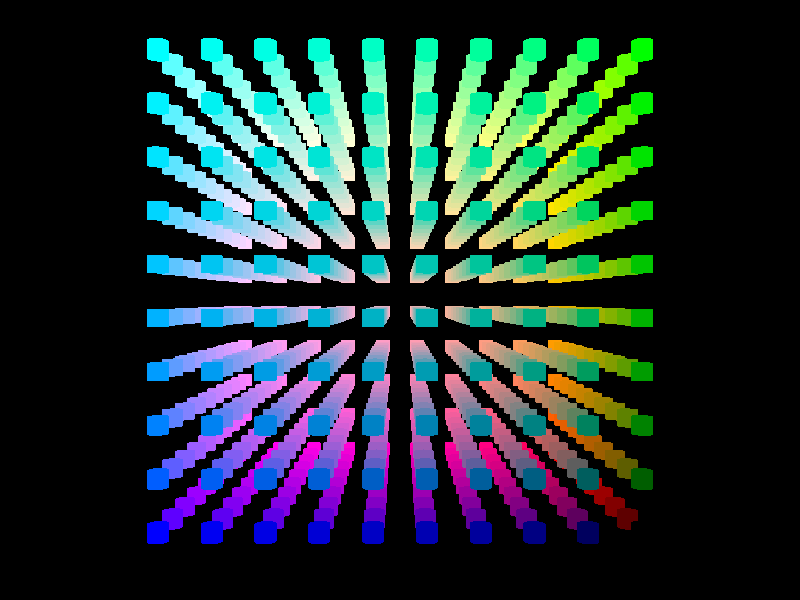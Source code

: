 #include "colors.inc"

camera {
    location <0, 0, 0>
    look_at <5, 0, 0>
    up <0, 1, 0>
    angle 50
}

cylinder {
    <3.9, -1.1, -1.1>,
    <3.9, -1.1 + 0.08, -1.1>, 0.05
    pigment {
        rgb <0, 0, 0>
    }
}

cylinder {
    <3.9, -1.1, -0.855556>,
    <3.9, -1.1 + 0.08, -0.855556>, 0.05
    pigment {
        rgb <0, 0, 0.111111>
    }
}

cylinder {
    <3.9, -1.1, -0.611111>,
    <3.9, -1.1 + 0.08, -0.611111>, 0.05
    pigment {
        rgb <0, 0, 0.222222>
    }
}

cylinder {
    <3.9, -1.1, -0.366667>,
    <3.9, -1.1 + 0.08, -0.366667>, 0.05
    pigment {
        rgb <0, 0, 0.333333>
    }
}

cylinder {
    <3.9, -1.1, -0.122222>,
    <3.9, -1.1 + 0.08, -0.122222>, 0.05
    pigment {
        rgb <0, 0, 0.444444>
    }
}

cylinder {
    <3.9, -1.1, 0.122222>,
    <3.9, -1.1 + 0.08, 0.122222>, 0.05
    pigment {
        rgb <0, 0, 0.555556>
    }
}

cylinder {
    <3.9, -1.1, 0.366667>,
    <3.9, -1.1 + 0.08, 0.366667>, 0.05
    pigment {
        rgb <0, 0, 0.666667>
    }
}

cylinder {
    <3.9, -1.1, 0.611111>,
    <3.9, -1.1 + 0.08, 0.611111>, 0.05
    pigment {
        rgb <0, 0, 0.777778>
    }
}

cylinder {
    <3.9, -1.1, 0.855556>,
    <3.9, -1.1 + 0.08, 0.855556>, 0.05
    pigment {
        rgb <0, 0, 0.888889>
    }
}

cylinder {
    <3.9, -1.1, 1.1>,
    <3.9, -1.1 + 0.08, 1.1>, 0.05
    pigment {
        rgb <0, 0, 1>
    }
}

cylinder {
    <3.9, -0.855556, -1.1>,
    <3.9, -0.855556 + 0.08, -1.1>, 0.05
    pigment {
        rgb <0, 0.111111, 0>
    }
}

cylinder {
    <3.9, -0.855556, -0.855556>,
    <3.9, -0.855556 + 0.08, -0.855556>, 0.05
    pigment {
        rgb <0, 0.111111, 0.111111>
    }
}

cylinder {
    <3.9, -0.855556, -0.611111>,
    <3.9, -0.855556 + 0.08, -0.611111>, 0.05
    pigment {
        rgb <0, 0.111111, 0.222222>
    }
}

cylinder {
    <3.9, -0.855556, -0.366667>,
    <3.9, -0.855556 + 0.08, -0.366667>, 0.05
    pigment {
        rgb <0, 0.111111, 0.333333>
    }
}

cylinder {
    <3.9, -0.855556, -0.122222>,
    <3.9, -0.855556 + 0.08, -0.122222>, 0.05
    pigment {
        rgb <0, 0.111111, 0.444444>
    }
}

cylinder {
    <3.9, -0.855556, 0.122222>,
    <3.9, -0.855556 + 0.08, 0.122222>, 0.05
    pigment {
        rgb <0, 0.111111, 0.555556>
    }
}

cylinder {
    <3.9, -0.855556, 0.366667>,
    <3.9, -0.855556 + 0.08, 0.366667>, 0.05
    pigment {
        rgb <0, 0.111111, 0.666667>
    }
}

cylinder {
    <3.9, -0.855556, 0.611111>,
    <3.9, -0.855556 + 0.08, 0.611111>, 0.05
    pigment {
        rgb <0, 0.111111, 0.777778>
    }
}

cylinder {
    <3.9, -0.855556, 0.855556>,
    <3.9, -0.855556 + 0.08, 0.855556>, 0.05
    pigment {
        rgb <0, 0.111111, 0.888889>
    }
}

cylinder {
    <3.9, -0.855556, 1.1>,
    <3.9, -0.855556 + 0.08, 1.1>, 0.05
    pigment {
        rgb <0, 0.111111, 1>
    }
}

cylinder {
    <3.9, -0.611111, -1.1>,
    <3.9, -0.611111 + 0.08, -1.1>, 0.05
    pigment {
        rgb <0, 0.222222, 0>
    }
}

cylinder {
    <3.9, -0.611111, -0.855556>,
    <3.9, -0.611111 + 0.08, -0.855556>, 0.05
    pigment {
        rgb <0, 0.222222, 0.111111>
    }
}

cylinder {
    <3.9, -0.611111, -0.611111>,
    <3.9, -0.611111 + 0.08, -0.611111>, 0.05
    pigment {
        rgb <0, 0.222222, 0.222222>
    }
}

cylinder {
    <3.9, -0.611111, -0.366667>,
    <3.9, -0.611111 + 0.08, -0.366667>, 0.05
    pigment {
        rgb <0, 0.222222, 0.333333>
    }
}

cylinder {
    <3.9, -0.611111, -0.122222>,
    <3.9, -0.611111 + 0.08, -0.122222>, 0.05
    pigment {
        rgb <0, 0.222222, 0.444444>
    }
}

cylinder {
    <3.9, -0.611111, 0.122222>,
    <3.9, -0.611111 + 0.08, 0.122222>, 0.05
    pigment {
        rgb <0, 0.222222, 0.555556>
    }
}

cylinder {
    <3.9, -0.611111, 0.366667>,
    <3.9, -0.611111 + 0.08, 0.366667>, 0.05
    pigment {
        rgb <0, 0.222222, 0.666667>
    }
}

cylinder {
    <3.9, -0.611111, 0.611111>,
    <3.9, -0.611111 + 0.08, 0.611111>, 0.05
    pigment {
        rgb <0, 0.222222, 0.777778>
    }
}

cylinder {
    <3.9, -0.611111, 0.855556>,
    <3.9, -0.611111 + 0.08, 0.855556>, 0.05
    pigment {
        rgb <0, 0.222222, 0.888889>
    }
}

cylinder {
    <3.9, -0.611111, 1.1>,
    <3.9, -0.611111 + 0.08, 1.1>, 0.05
    pigment {
        rgb <0, 0.222222, 1>
    }
}

cylinder {
    <3.9, -0.366667, -1.1>,
    <3.9, -0.366667 + 0.08, -1.1>, 0.05
    pigment {
        rgb <0, 0.333333, 0>
    }
}

cylinder {
    <3.9, -0.366667, -0.855556>,
    <3.9, -0.366667 + 0.08, -0.855556>, 0.05
    pigment {
        rgb <0, 0.333333, 0.111111>
    }
}

cylinder {
    <3.9, -0.366667, -0.611111>,
    <3.9, -0.366667 + 0.08, -0.611111>, 0.05
    pigment {
        rgb <0, 0.333333, 0.222222>
    }
}

cylinder {
    <3.9, -0.366667, -0.366667>,
    <3.9, -0.366667 + 0.08, -0.366667>, 0.05
    pigment {
        rgb <0, 0.333333, 0.333333>
    }
}

cylinder {
    <3.9, -0.366667, -0.122222>,
    <3.9, -0.366667 + 0.08, -0.122222>, 0.05
    pigment {
        rgb <0, 0.333333, 0.444444>
    }
}

cylinder {
    <3.9, -0.366667, 0.122222>,
    <3.9, -0.366667 + 0.08, 0.122222>, 0.05
    pigment {
        rgb <0, 0.333333, 0.555556>
    }
}

cylinder {
    <3.9, -0.366667, 0.366667>,
    <3.9, -0.366667 + 0.08, 0.366667>, 0.05
    pigment {
        rgb <0, 0.333333, 0.666667>
    }
}

cylinder {
    <3.9, -0.366667, 0.611111>,
    <3.9, -0.366667 + 0.08, 0.611111>, 0.05
    pigment {
        rgb <0, 0.333333, 0.777778>
    }
}

cylinder {
    <3.9, -0.366667, 0.855556>,
    <3.9, -0.366667 + 0.08, 0.855556>, 0.05
    pigment {
        rgb <0, 0.333333, 0.888889>
    }
}

cylinder {
    <3.9, -0.366667, 1.1>,
    <3.9, -0.366667 + 0.08, 1.1>, 0.05
    pigment {
        rgb <0, 0.333333, 1>
    }
}

cylinder {
    <3.9, -0.122222, -1.1>,
    <3.9, -0.122222 + 0.08, -1.1>, 0.05
    pigment {
        rgb <0, 0.444444, 0>
    }
}

cylinder {
    <3.9, -0.122222, -0.855556>,
    <3.9, -0.122222 + 0.08, -0.855556>, 0.05
    pigment {
        rgb <0, 0.444444, 0.111111>
    }
}

cylinder {
    <3.9, -0.122222, -0.611111>,
    <3.9, -0.122222 + 0.08, -0.611111>, 0.05
    pigment {
        rgb <0, 0.444444, 0.222222>
    }
}

cylinder {
    <3.9, -0.122222, -0.366667>,
    <3.9, -0.122222 + 0.08, -0.366667>, 0.05
    pigment {
        rgb <0, 0.444444, 0.333333>
    }
}

cylinder {
    <3.9, -0.122222, -0.122222>,
    <3.9, -0.122222 + 0.08, -0.122222>, 0.05
    pigment {
        rgb <0, 0.444444, 0.444444>
    }
}

cylinder {
    <3.9, -0.122222, 0.122222>,
    <3.9, -0.122222 + 0.08, 0.122222>, 0.05
    pigment {
        rgb <0, 0.444444, 0.555556>
    }
}

cylinder {
    <3.9, -0.122222, 0.366667>,
    <3.9, -0.122222 + 0.08, 0.366667>, 0.05
    pigment {
        rgb <0, 0.444444, 0.666667>
    }
}

cylinder {
    <3.9, -0.122222, 0.611111>,
    <3.9, -0.122222 + 0.08, 0.611111>, 0.05
    pigment {
        rgb <0, 0.444444, 0.777778>
    }
}

cylinder {
    <3.9, -0.122222, 0.855556>,
    <3.9, -0.122222 + 0.08, 0.855556>, 0.05
    pigment {
        rgb <0, 0.444444, 0.888889>
    }
}

cylinder {
    <3.9, -0.122222, 1.1>,
    <3.9, -0.122222 + 0.08, 1.1>, 0.05
    pigment {
        rgb <0, 0.444444, 1>
    }
}

cylinder {
    <3.9, 0.122222, -1.1>,
    <3.9, 0.122222 + 0.08, -1.1>, 0.05
    pigment {
        rgb <0, 0.555556, 0>
    }
}

cylinder {
    <3.9, 0.122222, -0.855556>,
    <3.9, 0.122222 + 0.08, -0.855556>, 0.05
    pigment {
        rgb <0, 0.555556, 0.111111>
    }
}

cylinder {
    <3.9, 0.122222, -0.611111>,
    <3.9, 0.122222 + 0.08, -0.611111>, 0.05
    pigment {
        rgb <0, 0.555556, 0.222222>
    }
}

cylinder {
    <3.9, 0.122222, -0.366667>,
    <3.9, 0.122222 + 0.08, -0.366667>, 0.05
    pigment {
        rgb <0, 0.555556, 0.333333>
    }
}

cylinder {
    <3.9, 0.122222, -0.122222>,
    <3.9, 0.122222 + 0.08, -0.122222>, 0.05
    pigment {
        rgb <0, 0.555556, 0.444444>
    }
}

cylinder {
    <3.9, 0.122222, 0.122222>,
    <3.9, 0.122222 + 0.08, 0.122222>, 0.05
    pigment {
        rgb <0, 0.555556, 0.555556>
    }
}

cylinder {
    <3.9, 0.122222, 0.366667>,
    <3.9, 0.122222 + 0.08, 0.366667>, 0.05
    pigment {
        rgb <0, 0.555556, 0.666667>
    }
}

cylinder {
    <3.9, 0.122222, 0.611111>,
    <3.9, 0.122222 + 0.08, 0.611111>, 0.05
    pigment {
        rgb <0, 0.555556, 0.777778>
    }
}

cylinder {
    <3.9, 0.122222, 0.855556>,
    <3.9, 0.122222 + 0.08, 0.855556>, 0.05
    pigment {
        rgb <0, 0.555556, 0.888889>
    }
}

cylinder {
    <3.9, 0.122222, 1.1>,
    <3.9, 0.122222 + 0.08, 1.1>, 0.05
    pigment {
        rgb <0, 0.555556, 1>
    }
}

cylinder {
    <3.9, 0.366667, -1.1>,
    <3.9, 0.366667 + 0.08, -1.1>, 0.05
    pigment {
        rgb <0, 0.666667, 0>
    }
}

cylinder {
    <3.9, 0.366667, -0.855556>,
    <3.9, 0.366667 + 0.08, -0.855556>, 0.05
    pigment {
        rgb <0, 0.666667, 0.111111>
    }
}

cylinder {
    <3.9, 0.366667, -0.611111>,
    <3.9, 0.366667 + 0.08, -0.611111>, 0.05
    pigment {
        rgb <0, 0.666667, 0.222222>
    }
}

cylinder {
    <3.9, 0.366667, -0.366667>,
    <3.9, 0.366667 + 0.08, -0.366667>, 0.05
    pigment {
        rgb <0, 0.666667, 0.333333>
    }
}

cylinder {
    <3.9, 0.366667, -0.122222>,
    <3.9, 0.366667 + 0.08, -0.122222>, 0.05
    pigment {
        rgb <0, 0.666667, 0.444444>
    }
}

cylinder {
    <3.9, 0.366667, 0.122222>,
    <3.9, 0.366667 + 0.08, 0.122222>, 0.05
    pigment {
        rgb <0, 0.666667, 0.555556>
    }
}

cylinder {
    <3.9, 0.366667, 0.366667>,
    <3.9, 0.366667 + 0.08, 0.366667>, 0.05
    pigment {
        rgb <0, 0.666667, 0.666667>
    }
}

cylinder {
    <3.9, 0.366667, 0.611111>,
    <3.9, 0.366667 + 0.08, 0.611111>, 0.05
    pigment {
        rgb <0, 0.666667, 0.777778>
    }
}

cylinder {
    <3.9, 0.366667, 0.855556>,
    <3.9, 0.366667 + 0.08, 0.855556>, 0.05
    pigment {
        rgb <0, 0.666667, 0.888889>
    }
}

cylinder {
    <3.9, 0.366667, 1.1>,
    <3.9, 0.366667 + 0.08, 1.1>, 0.05
    pigment {
        rgb <0, 0.666667, 1>
    }
}

cylinder {
    <3.9, 0.611111, -1.1>,
    <3.9, 0.611111 + 0.08, -1.1>, 0.05
    pigment {
        rgb <0, 0.777778, 0>
    }
}

cylinder {
    <3.9, 0.611111, -0.855556>,
    <3.9, 0.611111 + 0.08, -0.855556>, 0.05
    pigment {
        rgb <0, 0.777778, 0.111111>
    }
}

cylinder {
    <3.9, 0.611111, -0.611111>,
    <3.9, 0.611111 + 0.08, -0.611111>, 0.05
    pigment {
        rgb <0, 0.777778, 0.222222>
    }
}

cylinder {
    <3.9, 0.611111, -0.366667>,
    <3.9, 0.611111 + 0.08, -0.366667>, 0.05
    pigment {
        rgb <0, 0.777778, 0.333333>
    }
}

cylinder {
    <3.9, 0.611111, -0.122222>,
    <3.9, 0.611111 + 0.08, -0.122222>, 0.05
    pigment {
        rgb <0, 0.777778, 0.444444>
    }
}

cylinder {
    <3.9, 0.611111, 0.122222>,
    <3.9, 0.611111 + 0.08, 0.122222>, 0.05
    pigment {
        rgb <0, 0.777778, 0.555556>
    }
}

cylinder {
    <3.9, 0.611111, 0.366667>,
    <3.9, 0.611111 + 0.08, 0.366667>, 0.05
    pigment {
        rgb <0, 0.777778, 0.666667>
    }
}

cylinder {
    <3.9, 0.611111, 0.611111>,
    <3.9, 0.611111 + 0.08, 0.611111>, 0.05
    pigment {
        rgb <0, 0.777778, 0.777778>
    }
}

cylinder {
    <3.9, 0.611111, 0.855556>,
    <3.9, 0.611111 + 0.08, 0.855556>, 0.05
    pigment {
        rgb <0, 0.777778, 0.888889>
    }
}

cylinder {
    <3.9, 0.611111, 1.1>,
    <3.9, 0.611111 + 0.08, 1.1>, 0.05
    pigment {
        rgb <0, 0.777778, 1>
    }
}

cylinder {
    <3.9, 0.855556, -1.1>,
    <3.9, 0.855556 + 0.08, -1.1>, 0.05
    pigment {
        rgb <0, 0.888889, 0>
    }
}

cylinder {
    <3.9, 0.855556, -0.855556>,
    <3.9, 0.855556 + 0.08, -0.855556>, 0.05
    pigment {
        rgb <0, 0.888889, 0.111111>
    }
}

cylinder {
    <3.9, 0.855556, -0.611111>,
    <3.9, 0.855556 + 0.08, -0.611111>, 0.05
    pigment {
        rgb <0, 0.888889, 0.222222>
    }
}

cylinder {
    <3.9, 0.855556, -0.366667>,
    <3.9, 0.855556 + 0.08, -0.366667>, 0.05
    pigment {
        rgb <0, 0.888889, 0.333333>
    }
}

cylinder {
    <3.9, 0.855556, -0.122222>,
    <3.9, 0.855556 + 0.08, -0.122222>, 0.05
    pigment {
        rgb <0, 0.888889, 0.444444>
    }
}

cylinder {
    <3.9, 0.855556, 0.122222>,
    <3.9, 0.855556 + 0.08, 0.122222>, 0.05
    pigment {
        rgb <0, 0.888889, 0.555556>
    }
}

cylinder {
    <3.9, 0.855556, 0.366667>,
    <3.9, 0.855556 + 0.08, 0.366667>, 0.05
    pigment {
        rgb <0, 0.888889, 0.666667>
    }
}

cylinder {
    <3.9, 0.855556, 0.611111>,
    <3.9, 0.855556 + 0.08, 0.611111>, 0.05
    pigment {
        rgb <0, 0.888889, 0.777778>
    }
}

cylinder {
    <3.9, 0.855556, 0.855556>,
    <3.9, 0.855556 + 0.08, 0.855556>, 0.05
    pigment {
        rgb <0, 0.888889, 0.888889>
    }
}

cylinder {
    <3.9, 0.855556, 1.1>,
    <3.9, 0.855556 + 0.08, 1.1>, 0.05
    pigment {
        rgb <0, 0.888889, 1>
    }
}

cylinder {
    <3.9, 1.1, -1.1>,
    <3.9, 1.1 + 0.08, -1.1>, 0.05
    pigment {
        rgb <0, 1, 0>
    }
}

cylinder {
    <3.9, 1.1, -0.855556>,
    <3.9, 1.1 + 0.08, -0.855556>, 0.05
    pigment {
        rgb <0, 1, 0.111111>
    }
}

cylinder {
    <3.9, 1.1, -0.611111>,
    <3.9, 1.1 + 0.08, -0.611111>, 0.05
    pigment {
        rgb <0, 1, 0.222222>
    }
}

cylinder {
    <3.9, 1.1, -0.366667>,
    <3.9, 1.1 + 0.08, -0.366667>, 0.05
    pigment {
        rgb <0, 1, 0.333333>
    }
}

cylinder {
    <3.9, 1.1, -0.122222>,
    <3.9, 1.1 + 0.08, -0.122222>, 0.05
    pigment {
        rgb <0, 1, 0.444444>
    }
}

cylinder {
    <3.9, 1.1, 0.122222>,
    <3.9, 1.1 + 0.08, 0.122222>, 0.05
    pigment {
        rgb <0, 1, 0.555556>
    }
}

cylinder {
    <3.9, 1.1, 0.366667>,
    <3.9, 1.1 + 0.08, 0.366667>, 0.05
    pigment {
        rgb <0, 1, 0.666667>
    }
}

cylinder {
    <3.9, 1.1, 0.611111>,
    <3.9, 1.1 + 0.08, 0.611111>, 0.05
    pigment {
        rgb <0, 1, 0.777778>
    }
}

cylinder {
    <3.9, 1.1, 0.855556>,
    <3.9, 1.1 + 0.08, 0.855556>, 0.05
    pigment {
        rgb <0, 1, 0.888889>
    }
}

cylinder {
    <3.9, 1.1, 1.1>,
    <3.9, 1.1 + 0.08, 1.1>, 0.05
    pigment {
        rgb <0, 1, 1>
    }
}

cylinder {
    <4.14444, -1.1, -1.1>,
    <4.14444, -1.1 + 0.08, -1.1>, 0.05
    pigment {
        rgb <0.111111, 0, 0>
    }
}

cylinder {
    <4.14444, -1.1, -0.855556>,
    <4.14444, -1.1 + 0.08, -0.855556>, 0.05
    pigment {
        rgb <0.111111, 0, 0.111111>
    }
}

cylinder {
    <4.14444, -1.1, -0.611111>,
    <4.14444, -1.1 + 0.08, -0.611111>, 0.05
    pigment {
        rgb <0.111111, 0, 0.222222>
    }
}

cylinder {
    <4.14444, -1.1, -0.366667>,
    <4.14444, -1.1 + 0.08, -0.366667>, 0.05
    pigment {
        rgb <0.111111, 0, 0.333333>
    }
}

cylinder {
    <4.14444, -1.1, -0.122222>,
    <4.14444, -1.1 + 0.08, -0.122222>, 0.05
    pigment {
        rgb <0.111111, 0, 0.444444>
    }
}

cylinder {
    <4.14444, -1.1, 0.122222>,
    <4.14444, -1.1 + 0.08, 0.122222>, 0.05
    pigment {
        rgb <0.111111, 0, 0.555556>
    }
}

cylinder {
    <4.14444, -1.1, 0.366667>,
    <4.14444, -1.1 + 0.08, 0.366667>, 0.05
    pigment {
        rgb <0.111111, 0, 0.666667>
    }
}

cylinder {
    <4.14444, -1.1, 0.611111>,
    <4.14444, -1.1 + 0.08, 0.611111>, 0.05
    pigment {
        rgb <0.111111, 0, 0.777778>
    }
}

cylinder {
    <4.14444, -1.1, 0.855556>,
    <4.14444, -1.1 + 0.08, 0.855556>, 0.05
    pigment {
        rgb <0.111111, 0, 0.888889>
    }
}

cylinder {
    <4.14444, -1.1, 1.1>,
    <4.14444, -1.1 + 0.08, 1.1>, 0.05
    pigment {
        rgb <0.111111, 0, 1>
    }
}

cylinder {
    <4.14444, -0.855556, -1.1>,
    <4.14444, -0.855556 + 0.08, -1.1>, 0.05
    pigment {
        rgb <0.111111, 0.111111, 0>
    }
}

cylinder {
    <4.14444, -0.855556, -0.855556>,
    <4.14444, -0.855556 + 0.08, -0.855556>, 0.05
    pigment {
        rgb <0.111111, 0.111111, 0.111111>
    }
}

cylinder {
    <4.14444, -0.855556, -0.611111>,
    <4.14444, -0.855556 + 0.08, -0.611111>, 0.05
    pigment {
        rgb <0.111111, 0.111111, 0.222222>
    }
}

cylinder {
    <4.14444, -0.855556, -0.366667>,
    <4.14444, -0.855556 + 0.08, -0.366667>, 0.05
    pigment {
        rgb <0.111111, 0.111111, 0.333333>
    }
}

cylinder {
    <4.14444, -0.855556, -0.122222>,
    <4.14444, -0.855556 + 0.08, -0.122222>, 0.05
    pigment {
        rgb <0.111111, 0.111111, 0.444444>
    }
}

cylinder {
    <4.14444, -0.855556, 0.122222>,
    <4.14444, -0.855556 + 0.08, 0.122222>, 0.05
    pigment {
        rgb <0.111111, 0.111111, 0.555556>
    }
}

cylinder {
    <4.14444, -0.855556, 0.366667>,
    <4.14444, -0.855556 + 0.08, 0.366667>, 0.05
    pigment {
        rgb <0.111111, 0.111111, 0.666667>
    }
}

cylinder {
    <4.14444, -0.855556, 0.611111>,
    <4.14444, -0.855556 + 0.08, 0.611111>, 0.05
    pigment {
        rgb <0.111111, 0.111111, 0.777778>
    }
}

cylinder {
    <4.14444, -0.855556, 0.855556>,
    <4.14444, -0.855556 + 0.08, 0.855556>, 0.05
    pigment {
        rgb <0.111111, 0.111111, 0.888889>
    }
}

cylinder {
    <4.14444, -0.855556, 1.1>,
    <4.14444, -0.855556 + 0.08, 1.1>, 0.05
    pigment {
        rgb <0.111111, 0.111111, 1>
    }
}

cylinder {
    <4.14444, -0.611111, -1.1>,
    <4.14444, -0.611111 + 0.08, -1.1>, 0.05
    pigment {
        rgb <0.111111, 0.222222, 0>
    }
}

cylinder {
    <4.14444, -0.611111, -0.855556>,
    <4.14444, -0.611111 + 0.08, -0.855556>, 0.05
    pigment {
        rgb <0.111111, 0.222222, 0.111111>
    }
}

cylinder {
    <4.14444, -0.611111, -0.611111>,
    <4.14444, -0.611111 + 0.08, -0.611111>, 0.05
    pigment {
        rgb <0.111111, 0.222222, 0.222222>
    }
}

cylinder {
    <4.14444, -0.611111, -0.366667>,
    <4.14444, -0.611111 + 0.08, -0.366667>, 0.05
    pigment {
        rgb <0.111111, 0.222222, 0.333333>
    }
}

cylinder {
    <4.14444, -0.611111, -0.122222>,
    <4.14444, -0.611111 + 0.08, -0.122222>, 0.05
    pigment {
        rgb <0.111111, 0.222222, 0.444444>
    }
}

cylinder {
    <4.14444, -0.611111, 0.122222>,
    <4.14444, -0.611111 + 0.08, 0.122222>, 0.05
    pigment {
        rgb <0.111111, 0.222222, 0.555556>
    }
}

cylinder {
    <4.14444, -0.611111, 0.366667>,
    <4.14444, -0.611111 + 0.08, 0.366667>, 0.05
    pigment {
        rgb <0.111111, 0.222222, 0.666667>
    }
}

cylinder {
    <4.14444, -0.611111, 0.611111>,
    <4.14444, -0.611111 + 0.08, 0.611111>, 0.05
    pigment {
        rgb <0.111111, 0.222222, 0.777778>
    }
}

cylinder {
    <4.14444, -0.611111, 0.855556>,
    <4.14444, -0.611111 + 0.08, 0.855556>, 0.05
    pigment {
        rgb <0.111111, 0.222222, 0.888889>
    }
}

cylinder {
    <4.14444, -0.611111, 1.1>,
    <4.14444, -0.611111 + 0.08, 1.1>, 0.05
    pigment {
        rgb <0.111111, 0.222222, 1>
    }
}

cylinder {
    <4.14444, -0.366667, -1.1>,
    <4.14444, -0.366667 + 0.08, -1.1>, 0.05
    pigment {
        rgb <0.111111, 0.333333, 0>
    }
}

cylinder {
    <4.14444, -0.366667, -0.855556>,
    <4.14444, -0.366667 + 0.08, -0.855556>, 0.05
    pigment {
        rgb <0.111111, 0.333333, 0.111111>
    }
}

cylinder {
    <4.14444, -0.366667, -0.611111>,
    <4.14444, -0.366667 + 0.08, -0.611111>, 0.05
    pigment {
        rgb <0.111111, 0.333333, 0.222222>
    }
}

cylinder {
    <4.14444, -0.366667, -0.366667>,
    <4.14444, -0.366667 + 0.08, -0.366667>, 0.05
    pigment {
        rgb <0.111111, 0.333333, 0.333333>
    }
}

cylinder {
    <4.14444, -0.366667, -0.122222>,
    <4.14444, -0.366667 + 0.08, -0.122222>, 0.05
    pigment {
        rgb <0.111111, 0.333333, 0.444444>
    }
}

cylinder {
    <4.14444, -0.366667, 0.122222>,
    <4.14444, -0.366667 + 0.08, 0.122222>, 0.05
    pigment {
        rgb <0.111111, 0.333333, 0.555556>
    }
}

cylinder {
    <4.14444, -0.366667, 0.366667>,
    <4.14444, -0.366667 + 0.08, 0.366667>, 0.05
    pigment {
        rgb <0.111111, 0.333333, 0.666667>
    }
}

cylinder {
    <4.14444, -0.366667, 0.611111>,
    <4.14444, -0.366667 + 0.08, 0.611111>, 0.05
    pigment {
        rgb <0.111111, 0.333333, 0.777778>
    }
}

cylinder {
    <4.14444, -0.366667, 0.855556>,
    <4.14444, -0.366667 + 0.08, 0.855556>, 0.05
    pigment {
        rgb <0.111111, 0.333333, 0.888889>
    }
}

cylinder {
    <4.14444, -0.366667, 1.1>,
    <4.14444, -0.366667 + 0.08, 1.1>, 0.05
    pigment {
        rgb <0.111111, 0.333333, 1>
    }
}

cylinder {
    <4.14444, -0.122222, -1.1>,
    <4.14444, -0.122222 + 0.08, -1.1>, 0.05
    pigment {
        rgb <0.111111, 0.444444, 0>
    }
}

cylinder {
    <4.14444, -0.122222, -0.855556>,
    <4.14444, -0.122222 + 0.08, -0.855556>, 0.05
    pigment {
        rgb <0.111111, 0.444444, 0.111111>
    }
}

cylinder {
    <4.14444, -0.122222, -0.611111>,
    <4.14444, -0.122222 + 0.08, -0.611111>, 0.05
    pigment {
        rgb <0.111111, 0.444444, 0.222222>
    }
}

cylinder {
    <4.14444, -0.122222, -0.366667>,
    <4.14444, -0.122222 + 0.08, -0.366667>, 0.05
    pigment {
        rgb <0.111111, 0.444444, 0.333333>
    }
}

cylinder {
    <4.14444, -0.122222, -0.122222>,
    <4.14444, -0.122222 + 0.08, -0.122222>, 0.05
    pigment {
        rgb <0.111111, 0.444444, 0.444444>
    }
}

cylinder {
    <4.14444, -0.122222, 0.122222>,
    <4.14444, -0.122222 + 0.08, 0.122222>, 0.05
    pigment {
        rgb <0.111111, 0.444444, 0.555556>
    }
}

cylinder {
    <4.14444, -0.122222, 0.366667>,
    <4.14444, -0.122222 + 0.08, 0.366667>, 0.05
    pigment {
        rgb <0.111111, 0.444444, 0.666667>
    }
}

cylinder {
    <4.14444, -0.122222, 0.611111>,
    <4.14444, -0.122222 + 0.08, 0.611111>, 0.05
    pigment {
        rgb <0.111111, 0.444444, 0.777778>
    }
}

cylinder {
    <4.14444, -0.122222, 0.855556>,
    <4.14444, -0.122222 + 0.08, 0.855556>, 0.05
    pigment {
        rgb <0.111111, 0.444444, 0.888889>
    }
}

cylinder {
    <4.14444, -0.122222, 1.1>,
    <4.14444, -0.122222 + 0.08, 1.1>, 0.05
    pigment {
        rgb <0.111111, 0.444444, 1>
    }
}

cylinder {
    <4.14444, 0.122222, -1.1>,
    <4.14444, 0.122222 + 0.08, -1.1>, 0.05
    pigment {
        rgb <0.111111, 0.555556, 0>
    }
}

cylinder {
    <4.14444, 0.122222, -0.855556>,
    <4.14444, 0.122222 + 0.08, -0.855556>, 0.05
    pigment {
        rgb <0.111111, 0.555556, 0.111111>
    }
}

cylinder {
    <4.14444, 0.122222, -0.611111>,
    <4.14444, 0.122222 + 0.08, -0.611111>, 0.05
    pigment {
        rgb <0.111111, 0.555556, 0.222222>
    }
}

cylinder {
    <4.14444, 0.122222, -0.366667>,
    <4.14444, 0.122222 + 0.08, -0.366667>, 0.05
    pigment {
        rgb <0.111111, 0.555556, 0.333333>
    }
}

cylinder {
    <4.14444, 0.122222, -0.122222>,
    <4.14444, 0.122222 + 0.08, -0.122222>, 0.05
    pigment {
        rgb <0.111111, 0.555556, 0.444444>
    }
}

cylinder {
    <4.14444, 0.122222, 0.122222>,
    <4.14444, 0.122222 + 0.08, 0.122222>, 0.05
    pigment {
        rgb <0.111111, 0.555556, 0.555556>
    }
}

cylinder {
    <4.14444, 0.122222, 0.366667>,
    <4.14444, 0.122222 + 0.08, 0.366667>, 0.05
    pigment {
        rgb <0.111111, 0.555556, 0.666667>
    }
}

cylinder {
    <4.14444, 0.122222, 0.611111>,
    <4.14444, 0.122222 + 0.08, 0.611111>, 0.05
    pigment {
        rgb <0.111111, 0.555556, 0.777778>
    }
}

cylinder {
    <4.14444, 0.122222, 0.855556>,
    <4.14444, 0.122222 + 0.08, 0.855556>, 0.05
    pigment {
        rgb <0.111111, 0.555556, 0.888889>
    }
}

cylinder {
    <4.14444, 0.122222, 1.1>,
    <4.14444, 0.122222 + 0.08, 1.1>, 0.05
    pigment {
        rgb <0.111111, 0.555556, 1>
    }
}

cylinder {
    <4.14444, 0.366667, -1.1>,
    <4.14444, 0.366667 + 0.08, -1.1>, 0.05
    pigment {
        rgb <0.111111, 0.666667, 0>
    }
}

cylinder {
    <4.14444, 0.366667, -0.855556>,
    <4.14444, 0.366667 + 0.08, -0.855556>, 0.05
    pigment {
        rgb <0.111111, 0.666667, 0.111111>
    }
}

cylinder {
    <4.14444, 0.366667, -0.611111>,
    <4.14444, 0.366667 + 0.08, -0.611111>, 0.05
    pigment {
        rgb <0.111111, 0.666667, 0.222222>
    }
}

cylinder {
    <4.14444, 0.366667, -0.366667>,
    <4.14444, 0.366667 + 0.08, -0.366667>, 0.05
    pigment {
        rgb <0.111111, 0.666667, 0.333333>
    }
}

cylinder {
    <4.14444, 0.366667, -0.122222>,
    <4.14444, 0.366667 + 0.08, -0.122222>, 0.05
    pigment {
        rgb <0.111111, 0.666667, 0.444444>
    }
}

cylinder {
    <4.14444, 0.366667, 0.122222>,
    <4.14444, 0.366667 + 0.08, 0.122222>, 0.05
    pigment {
        rgb <0.111111, 0.666667, 0.555556>
    }
}

cylinder {
    <4.14444, 0.366667, 0.366667>,
    <4.14444, 0.366667 + 0.08, 0.366667>, 0.05
    pigment {
        rgb <0.111111, 0.666667, 0.666667>
    }
}

cylinder {
    <4.14444, 0.366667, 0.611111>,
    <4.14444, 0.366667 + 0.08, 0.611111>, 0.05
    pigment {
        rgb <0.111111, 0.666667, 0.777778>
    }
}

cylinder {
    <4.14444, 0.366667, 0.855556>,
    <4.14444, 0.366667 + 0.08, 0.855556>, 0.05
    pigment {
        rgb <0.111111, 0.666667, 0.888889>
    }
}

cylinder {
    <4.14444, 0.366667, 1.1>,
    <4.14444, 0.366667 + 0.08, 1.1>, 0.05
    pigment {
        rgb <0.111111, 0.666667, 1>
    }
}

cylinder {
    <4.14444, 0.611111, -1.1>,
    <4.14444, 0.611111 + 0.08, -1.1>, 0.05
    pigment {
        rgb <0.111111, 0.777778, 0>
    }
}

cylinder {
    <4.14444, 0.611111, -0.855556>,
    <4.14444, 0.611111 + 0.08, -0.855556>, 0.05
    pigment {
        rgb <0.111111, 0.777778, 0.111111>
    }
}

cylinder {
    <4.14444, 0.611111, -0.611111>,
    <4.14444, 0.611111 + 0.08, -0.611111>, 0.05
    pigment {
        rgb <0.111111, 0.777778, 0.222222>
    }
}

cylinder {
    <4.14444, 0.611111, -0.366667>,
    <4.14444, 0.611111 + 0.08, -0.366667>, 0.05
    pigment {
        rgb <0.111111, 0.777778, 0.333333>
    }
}

cylinder {
    <4.14444, 0.611111, -0.122222>,
    <4.14444, 0.611111 + 0.08, -0.122222>, 0.05
    pigment {
        rgb <0.111111, 0.777778, 0.444444>
    }
}

cylinder {
    <4.14444, 0.611111, 0.122222>,
    <4.14444, 0.611111 + 0.08, 0.122222>, 0.05
    pigment {
        rgb <0.111111, 0.777778, 0.555556>
    }
}

cylinder {
    <4.14444, 0.611111, 0.366667>,
    <4.14444, 0.611111 + 0.08, 0.366667>, 0.05
    pigment {
        rgb <0.111111, 0.777778, 0.666667>
    }
}

cylinder {
    <4.14444, 0.611111, 0.611111>,
    <4.14444, 0.611111 + 0.08, 0.611111>, 0.05
    pigment {
        rgb <0.111111, 0.777778, 0.777778>
    }
}

cylinder {
    <4.14444, 0.611111, 0.855556>,
    <4.14444, 0.611111 + 0.08, 0.855556>, 0.05
    pigment {
        rgb <0.111111, 0.777778, 0.888889>
    }
}

cylinder {
    <4.14444, 0.611111, 1.1>,
    <4.14444, 0.611111 + 0.08, 1.1>, 0.05
    pigment {
        rgb <0.111111, 0.777778, 1>
    }
}

cylinder {
    <4.14444, 0.855556, -1.1>,
    <4.14444, 0.855556 + 0.08, -1.1>, 0.05
    pigment {
        rgb <0.111111, 0.888889, 0>
    }
}

cylinder {
    <4.14444, 0.855556, -0.855556>,
    <4.14444, 0.855556 + 0.08, -0.855556>, 0.05
    pigment {
        rgb <0.111111, 0.888889, 0.111111>
    }
}

cylinder {
    <4.14444, 0.855556, -0.611111>,
    <4.14444, 0.855556 + 0.08, -0.611111>, 0.05
    pigment {
        rgb <0.111111, 0.888889, 0.222222>
    }
}

cylinder {
    <4.14444, 0.855556, -0.366667>,
    <4.14444, 0.855556 + 0.08, -0.366667>, 0.05
    pigment {
        rgb <0.111111, 0.888889, 0.333333>
    }
}

cylinder {
    <4.14444, 0.855556, -0.122222>,
    <4.14444, 0.855556 + 0.08, -0.122222>, 0.05
    pigment {
        rgb <0.111111, 0.888889, 0.444444>
    }
}

cylinder {
    <4.14444, 0.855556, 0.122222>,
    <4.14444, 0.855556 + 0.08, 0.122222>, 0.05
    pigment {
        rgb <0.111111, 0.888889, 0.555556>
    }
}

cylinder {
    <4.14444, 0.855556, 0.366667>,
    <4.14444, 0.855556 + 0.08, 0.366667>, 0.05
    pigment {
        rgb <0.111111, 0.888889, 0.666667>
    }
}

cylinder {
    <4.14444, 0.855556, 0.611111>,
    <4.14444, 0.855556 + 0.08, 0.611111>, 0.05
    pigment {
        rgb <0.111111, 0.888889, 0.777778>
    }
}

cylinder {
    <4.14444, 0.855556, 0.855556>,
    <4.14444, 0.855556 + 0.08, 0.855556>, 0.05
    pigment {
        rgb <0.111111, 0.888889, 0.888889>
    }
}

cylinder {
    <4.14444, 0.855556, 1.1>,
    <4.14444, 0.855556 + 0.08, 1.1>, 0.05
    pigment {
        rgb <0.111111, 0.888889, 1>
    }
}

cylinder {
    <4.14444, 1.1, -1.1>,
    <4.14444, 1.1 + 0.08, -1.1>, 0.05
    pigment {
        rgb <0.111111, 1, 0>
    }
}

cylinder {
    <4.14444, 1.1, -0.855556>,
    <4.14444, 1.1 + 0.08, -0.855556>, 0.05
    pigment {
        rgb <0.111111, 1, 0.111111>
    }
}

cylinder {
    <4.14444, 1.1, -0.611111>,
    <4.14444, 1.1 + 0.08, -0.611111>, 0.05
    pigment {
        rgb <0.111111, 1, 0.222222>
    }
}

cylinder {
    <4.14444, 1.1, -0.366667>,
    <4.14444, 1.1 + 0.08, -0.366667>, 0.05
    pigment {
        rgb <0.111111, 1, 0.333333>
    }
}

cylinder {
    <4.14444, 1.1, -0.122222>,
    <4.14444, 1.1 + 0.08, -0.122222>, 0.05
    pigment {
        rgb <0.111111, 1, 0.444444>
    }
}

cylinder {
    <4.14444, 1.1, 0.122222>,
    <4.14444, 1.1 + 0.08, 0.122222>, 0.05
    pigment {
        rgb <0.111111, 1, 0.555556>
    }
}

cylinder {
    <4.14444, 1.1, 0.366667>,
    <4.14444, 1.1 + 0.08, 0.366667>, 0.05
    pigment {
        rgb <0.111111, 1, 0.666667>
    }
}

cylinder {
    <4.14444, 1.1, 0.611111>,
    <4.14444, 1.1 + 0.08, 0.611111>, 0.05
    pigment {
        rgb <0.111111, 1, 0.777778>
    }
}

cylinder {
    <4.14444, 1.1, 0.855556>,
    <4.14444, 1.1 + 0.08, 0.855556>, 0.05
    pigment {
        rgb <0.111111, 1, 0.888889>
    }
}

cylinder {
    <4.14444, 1.1, 1.1>,
    <4.14444, 1.1 + 0.08, 1.1>, 0.05
    pigment {
        rgb <0.111111, 1, 1>
    }
}

cylinder {
    <4.38889, -1.1, -1.1>,
    <4.38889, -1.1 + 0.08, -1.1>, 0.05
    pigment {
        rgb <0.222222, 0, 0>
    }
}

cylinder {
    <4.38889, -1.1, -0.855556>,
    <4.38889, -1.1 + 0.08, -0.855556>, 0.05
    pigment {
        rgb <0.222222, 0, 0.111111>
    }
}

cylinder {
    <4.38889, -1.1, -0.611111>,
    <4.38889, -1.1 + 0.08, -0.611111>, 0.05
    pigment {
        rgb <0.222222, 0, 0.222222>
    }
}

cylinder {
    <4.38889, -1.1, -0.366667>,
    <4.38889, -1.1 + 0.08, -0.366667>, 0.05
    pigment {
        rgb <0.222222, 0, 0.333333>
    }
}

cylinder {
    <4.38889, -1.1, -0.122222>,
    <4.38889, -1.1 + 0.08, -0.122222>, 0.05
    pigment {
        rgb <0.222222, 0, 0.444444>
    }
}

cylinder {
    <4.38889, -1.1, 0.122222>,
    <4.38889, -1.1 + 0.08, 0.122222>, 0.05
    pigment {
        rgb <0.222222, 0, 0.555556>
    }
}

cylinder {
    <4.38889, -1.1, 0.366667>,
    <4.38889, -1.1 + 0.08, 0.366667>, 0.05
    pigment {
        rgb <0.222222, 0, 0.666667>
    }
}

cylinder {
    <4.38889, -1.1, 0.611111>,
    <4.38889, -1.1 + 0.08, 0.611111>, 0.05
    pigment {
        rgb <0.222222, 0, 0.777778>
    }
}

cylinder {
    <4.38889, -1.1, 0.855556>,
    <4.38889, -1.1 + 0.08, 0.855556>, 0.05
    pigment {
        rgb <0.222222, 0, 0.888889>
    }
}

cylinder {
    <4.38889, -1.1, 1.1>,
    <4.38889, -1.1 + 0.08, 1.1>, 0.05
    pigment {
        rgb <0.222222, 0, 1>
    }
}

cylinder {
    <4.38889, -0.855556, -1.1>,
    <4.38889, -0.855556 + 0.08, -1.1>, 0.05
    pigment {
        rgb <0.222222, 0.111111, 0>
    }
}

cylinder {
    <4.38889, -0.855556, -0.855556>,
    <4.38889, -0.855556 + 0.08, -0.855556>, 0.05
    pigment {
        rgb <0.222222, 0.111111, 0.111111>
    }
}

cylinder {
    <4.38889, -0.855556, -0.611111>,
    <4.38889, -0.855556 + 0.08, -0.611111>, 0.05
    pigment {
        rgb <0.222222, 0.111111, 0.222222>
    }
}

cylinder {
    <4.38889, -0.855556, -0.366667>,
    <4.38889, -0.855556 + 0.08, -0.366667>, 0.05
    pigment {
        rgb <0.222222, 0.111111, 0.333333>
    }
}

cylinder {
    <4.38889, -0.855556, -0.122222>,
    <4.38889, -0.855556 + 0.08, -0.122222>, 0.05
    pigment {
        rgb <0.222222, 0.111111, 0.444444>
    }
}

cylinder {
    <4.38889, -0.855556, 0.122222>,
    <4.38889, -0.855556 + 0.08, 0.122222>, 0.05
    pigment {
        rgb <0.222222, 0.111111, 0.555556>
    }
}

cylinder {
    <4.38889, -0.855556, 0.366667>,
    <4.38889, -0.855556 + 0.08, 0.366667>, 0.05
    pigment {
        rgb <0.222222, 0.111111, 0.666667>
    }
}

cylinder {
    <4.38889, -0.855556, 0.611111>,
    <4.38889, -0.855556 + 0.08, 0.611111>, 0.05
    pigment {
        rgb <0.222222, 0.111111, 0.777778>
    }
}

cylinder {
    <4.38889, -0.855556, 0.855556>,
    <4.38889, -0.855556 + 0.08, 0.855556>, 0.05
    pigment {
        rgb <0.222222, 0.111111, 0.888889>
    }
}

cylinder {
    <4.38889, -0.855556, 1.1>,
    <4.38889, -0.855556 + 0.08, 1.1>, 0.05
    pigment {
        rgb <0.222222, 0.111111, 1>
    }
}

cylinder {
    <4.38889, -0.611111, -1.1>,
    <4.38889, -0.611111 + 0.08, -1.1>, 0.05
    pigment {
        rgb <0.222222, 0.222222, 0>
    }
}

cylinder {
    <4.38889, -0.611111, -0.855556>,
    <4.38889, -0.611111 + 0.08, -0.855556>, 0.05
    pigment {
        rgb <0.222222, 0.222222, 0.111111>
    }
}

cylinder {
    <4.38889, -0.611111, -0.611111>,
    <4.38889, -0.611111 + 0.08, -0.611111>, 0.05
    pigment {
        rgb <0.222222, 0.222222, 0.222222>
    }
}

cylinder {
    <4.38889, -0.611111, -0.366667>,
    <4.38889, -0.611111 + 0.08, -0.366667>, 0.05
    pigment {
        rgb <0.222222, 0.222222, 0.333333>
    }
}

cylinder {
    <4.38889, -0.611111, -0.122222>,
    <4.38889, -0.611111 + 0.08, -0.122222>, 0.05
    pigment {
        rgb <0.222222, 0.222222, 0.444444>
    }
}

cylinder {
    <4.38889, -0.611111, 0.122222>,
    <4.38889, -0.611111 + 0.08, 0.122222>, 0.05
    pigment {
        rgb <0.222222, 0.222222, 0.555556>
    }
}

cylinder {
    <4.38889, -0.611111, 0.366667>,
    <4.38889, -0.611111 + 0.08, 0.366667>, 0.05
    pigment {
        rgb <0.222222, 0.222222, 0.666667>
    }
}

cylinder {
    <4.38889, -0.611111, 0.611111>,
    <4.38889, -0.611111 + 0.08, 0.611111>, 0.05
    pigment {
        rgb <0.222222, 0.222222, 0.777778>
    }
}

cylinder {
    <4.38889, -0.611111, 0.855556>,
    <4.38889, -0.611111 + 0.08, 0.855556>, 0.05
    pigment {
        rgb <0.222222, 0.222222, 0.888889>
    }
}

cylinder {
    <4.38889, -0.611111, 1.1>,
    <4.38889, -0.611111 + 0.08, 1.1>, 0.05
    pigment {
        rgb <0.222222, 0.222222, 1>
    }
}

cylinder {
    <4.38889, -0.366667, -1.1>,
    <4.38889, -0.366667 + 0.08, -1.1>, 0.05
    pigment {
        rgb <0.222222, 0.333333, 0>
    }
}

cylinder {
    <4.38889, -0.366667, -0.855556>,
    <4.38889, -0.366667 + 0.08, -0.855556>, 0.05
    pigment {
        rgb <0.222222, 0.333333, 0.111111>
    }
}

cylinder {
    <4.38889, -0.366667, -0.611111>,
    <4.38889, -0.366667 + 0.08, -0.611111>, 0.05
    pigment {
        rgb <0.222222, 0.333333, 0.222222>
    }
}

cylinder {
    <4.38889, -0.366667, -0.366667>,
    <4.38889, -0.366667 + 0.08, -0.366667>, 0.05
    pigment {
        rgb <0.222222, 0.333333, 0.333333>
    }
}

cylinder {
    <4.38889, -0.366667, -0.122222>,
    <4.38889, -0.366667 + 0.08, -0.122222>, 0.05
    pigment {
        rgb <0.222222, 0.333333, 0.444444>
    }
}

cylinder {
    <4.38889, -0.366667, 0.122222>,
    <4.38889, -0.366667 + 0.08, 0.122222>, 0.05
    pigment {
        rgb <0.222222, 0.333333, 0.555556>
    }
}

cylinder {
    <4.38889, -0.366667, 0.366667>,
    <4.38889, -0.366667 + 0.08, 0.366667>, 0.05
    pigment {
        rgb <0.222222, 0.333333, 0.666667>
    }
}

cylinder {
    <4.38889, -0.366667, 0.611111>,
    <4.38889, -0.366667 + 0.08, 0.611111>, 0.05
    pigment {
        rgb <0.222222, 0.333333, 0.777778>
    }
}

cylinder {
    <4.38889, -0.366667, 0.855556>,
    <4.38889, -0.366667 + 0.08, 0.855556>, 0.05
    pigment {
        rgb <0.222222, 0.333333, 0.888889>
    }
}

cylinder {
    <4.38889, -0.366667, 1.1>,
    <4.38889, -0.366667 + 0.08, 1.1>, 0.05
    pigment {
        rgb <0.222222, 0.333333, 1>
    }
}

cylinder {
    <4.38889, -0.122222, -1.1>,
    <4.38889, -0.122222 + 0.08, -1.1>, 0.05
    pigment {
        rgb <0.222222, 0.444444, 0>
    }
}

cylinder {
    <4.38889, -0.122222, -0.855556>,
    <4.38889, -0.122222 + 0.08, -0.855556>, 0.05
    pigment {
        rgb <0.222222, 0.444444, 0.111111>
    }
}

cylinder {
    <4.38889, -0.122222, -0.611111>,
    <4.38889, -0.122222 + 0.08, -0.611111>, 0.05
    pigment {
        rgb <0.222222, 0.444444, 0.222222>
    }
}

cylinder {
    <4.38889, -0.122222, -0.366667>,
    <4.38889, -0.122222 + 0.08, -0.366667>, 0.05
    pigment {
        rgb <0.222222, 0.444444, 0.333333>
    }
}

cylinder {
    <4.38889, -0.122222, -0.122222>,
    <4.38889, -0.122222 + 0.08, -0.122222>, 0.05
    pigment {
        rgb <0.222222, 0.444444, 0.444444>
    }
}

cylinder {
    <4.38889, -0.122222, 0.122222>,
    <4.38889, -0.122222 + 0.08, 0.122222>, 0.05
    pigment {
        rgb <0.222222, 0.444444, 0.555556>
    }
}

cylinder {
    <4.38889, -0.122222, 0.366667>,
    <4.38889, -0.122222 + 0.08, 0.366667>, 0.05
    pigment {
        rgb <0.222222, 0.444444, 0.666667>
    }
}

cylinder {
    <4.38889, -0.122222, 0.611111>,
    <4.38889, -0.122222 + 0.08, 0.611111>, 0.05
    pigment {
        rgb <0.222222, 0.444444, 0.777778>
    }
}

cylinder {
    <4.38889, -0.122222, 0.855556>,
    <4.38889, -0.122222 + 0.08, 0.855556>, 0.05
    pigment {
        rgb <0.222222, 0.444444, 0.888889>
    }
}

cylinder {
    <4.38889, -0.122222, 1.1>,
    <4.38889, -0.122222 + 0.08, 1.1>, 0.05
    pigment {
        rgb <0.222222, 0.444444, 1>
    }
}

cylinder {
    <4.38889, 0.122222, -1.1>,
    <4.38889, 0.122222 + 0.08, -1.1>, 0.05
    pigment {
        rgb <0.222222, 0.555556, 0>
    }
}

cylinder {
    <4.38889, 0.122222, -0.855556>,
    <4.38889, 0.122222 + 0.08, -0.855556>, 0.05
    pigment {
        rgb <0.222222, 0.555556, 0.111111>
    }
}

cylinder {
    <4.38889, 0.122222, -0.611111>,
    <4.38889, 0.122222 + 0.08, -0.611111>, 0.05
    pigment {
        rgb <0.222222, 0.555556, 0.222222>
    }
}

cylinder {
    <4.38889, 0.122222, -0.366667>,
    <4.38889, 0.122222 + 0.08, -0.366667>, 0.05
    pigment {
        rgb <0.222222, 0.555556, 0.333333>
    }
}

cylinder {
    <4.38889, 0.122222, -0.122222>,
    <4.38889, 0.122222 + 0.08, -0.122222>, 0.05
    pigment {
        rgb <0.222222, 0.555556, 0.444444>
    }
}

cylinder {
    <4.38889, 0.122222, 0.122222>,
    <4.38889, 0.122222 + 0.08, 0.122222>, 0.05
    pigment {
        rgb <0.222222, 0.555556, 0.555556>
    }
}

cylinder {
    <4.38889, 0.122222, 0.366667>,
    <4.38889, 0.122222 + 0.08, 0.366667>, 0.05
    pigment {
        rgb <0.222222, 0.555556, 0.666667>
    }
}

cylinder {
    <4.38889, 0.122222, 0.611111>,
    <4.38889, 0.122222 + 0.08, 0.611111>, 0.05
    pigment {
        rgb <0.222222, 0.555556, 0.777778>
    }
}

cylinder {
    <4.38889, 0.122222, 0.855556>,
    <4.38889, 0.122222 + 0.08, 0.855556>, 0.05
    pigment {
        rgb <0.222222, 0.555556, 0.888889>
    }
}

cylinder {
    <4.38889, 0.122222, 1.1>,
    <4.38889, 0.122222 + 0.08, 1.1>, 0.05
    pigment {
        rgb <0.222222, 0.555556, 1>
    }
}

cylinder {
    <4.38889, 0.366667, -1.1>,
    <4.38889, 0.366667 + 0.08, -1.1>, 0.05
    pigment {
        rgb <0.222222, 0.666667, 0>
    }
}

cylinder {
    <4.38889, 0.366667, -0.855556>,
    <4.38889, 0.366667 + 0.08, -0.855556>, 0.05
    pigment {
        rgb <0.222222, 0.666667, 0.111111>
    }
}

cylinder {
    <4.38889, 0.366667, -0.611111>,
    <4.38889, 0.366667 + 0.08, -0.611111>, 0.05
    pigment {
        rgb <0.222222, 0.666667, 0.222222>
    }
}

cylinder {
    <4.38889, 0.366667, -0.366667>,
    <4.38889, 0.366667 + 0.08, -0.366667>, 0.05
    pigment {
        rgb <0.222222, 0.666667, 0.333333>
    }
}

cylinder {
    <4.38889, 0.366667, -0.122222>,
    <4.38889, 0.366667 + 0.08, -0.122222>, 0.05
    pigment {
        rgb <0.222222, 0.666667, 0.444444>
    }
}

cylinder {
    <4.38889, 0.366667, 0.122222>,
    <4.38889, 0.366667 + 0.08, 0.122222>, 0.05
    pigment {
        rgb <0.222222, 0.666667, 0.555556>
    }
}

cylinder {
    <4.38889, 0.366667, 0.366667>,
    <4.38889, 0.366667 + 0.08, 0.366667>, 0.05
    pigment {
        rgb <0.222222, 0.666667, 0.666667>
    }
}

cylinder {
    <4.38889, 0.366667, 0.611111>,
    <4.38889, 0.366667 + 0.08, 0.611111>, 0.05
    pigment {
        rgb <0.222222, 0.666667, 0.777778>
    }
}

cylinder {
    <4.38889, 0.366667, 0.855556>,
    <4.38889, 0.366667 + 0.08, 0.855556>, 0.05
    pigment {
        rgb <0.222222, 0.666667, 0.888889>
    }
}

cylinder {
    <4.38889, 0.366667, 1.1>,
    <4.38889, 0.366667 + 0.08, 1.1>, 0.05
    pigment {
        rgb <0.222222, 0.666667, 1>
    }
}

cylinder {
    <4.38889, 0.611111, -1.1>,
    <4.38889, 0.611111 + 0.08, -1.1>, 0.05
    pigment {
        rgb <0.222222, 0.777778, 0>
    }
}

cylinder {
    <4.38889, 0.611111, -0.855556>,
    <4.38889, 0.611111 + 0.08, -0.855556>, 0.05
    pigment {
        rgb <0.222222, 0.777778, 0.111111>
    }
}

cylinder {
    <4.38889, 0.611111, -0.611111>,
    <4.38889, 0.611111 + 0.08, -0.611111>, 0.05
    pigment {
        rgb <0.222222, 0.777778, 0.222222>
    }
}

cylinder {
    <4.38889, 0.611111, -0.366667>,
    <4.38889, 0.611111 + 0.08, -0.366667>, 0.05
    pigment {
        rgb <0.222222, 0.777778, 0.333333>
    }
}

cylinder {
    <4.38889, 0.611111, -0.122222>,
    <4.38889, 0.611111 + 0.08, -0.122222>, 0.05
    pigment {
        rgb <0.222222, 0.777778, 0.444444>
    }
}

cylinder {
    <4.38889, 0.611111, 0.122222>,
    <4.38889, 0.611111 + 0.08, 0.122222>, 0.05
    pigment {
        rgb <0.222222, 0.777778, 0.555556>
    }
}

cylinder {
    <4.38889, 0.611111, 0.366667>,
    <4.38889, 0.611111 + 0.08, 0.366667>, 0.05
    pigment {
        rgb <0.222222, 0.777778, 0.666667>
    }
}

cylinder {
    <4.38889, 0.611111, 0.611111>,
    <4.38889, 0.611111 + 0.08, 0.611111>, 0.05
    pigment {
        rgb <0.222222, 0.777778, 0.777778>
    }
}

cylinder {
    <4.38889, 0.611111, 0.855556>,
    <4.38889, 0.611111 + 0.08, 0.855556>, 0.05
    pigment {
        rgb <0.222222, 0.777778, 0.888889>
    }
}

cylinder {
    <4.38889, 0.611111, 1.1>,
    <4.38889, 0.611111 + 0.08, 1.1>, 0.05
    pigment {
        rgb <0.222222, 0.777778, 1>
    }
}

cylinder {
    <4.38889, 0.855556, -1.1>,
    <4.38889, 0.855556 + 0.08, -1.1>, 0.05
    pigment {
        rgb <0.222222, 0.888889, 0>
    }
}

cylinder {
    <4.38889, 0.855556, -0.855556>,
    <4.38889, 0.855556 + 0.08, -0.855556>, 0.05
    pigment {
        rgb <0.222222, 0.888889, 0.111111>
    }
}

cylinder {
    <4.38889, 0.855556, -0.611111>,
    <4.38889, 0.855556 + 0.08, -0.611111>, 0.05
    pigment {
        rgb <0.222222, 0.888889, 0.222222>
    }
}

cylinder {
    <4.38889, 0.855556, -0.366667>,
    <4.38889, 0.855556 + 0.08, -0.366667>, 0.05
    pigment {
        rgb <0.222222, 0.888889, 0.333333>
    }
}

cylinder {
    <4.38889, 0.855556, -0.122222>,
    <4.38889, 0.855556 + 0.08, -0.122222>, 0.05
    pigment {
        rgb <0.222222, 0.888889, 0.444444>
    }
}

cylinder {
    <4.38889, 0.855556, 0.122222>,
    <4.38889, 0.855556 + 0.08, 0.122222>, 0.05
    pigment {
        rgb <0.222222, 0.888889, 0.555556>
    }
}

cylinder {
    <4.38889, 0.855556, 0.366667>,
    <4.38889, 0.855556 + 0.08, 0.366667>, 0.05
    pigment {
        rgb <0.222222, 0.888889, 0.666667>
    }
}

cylinder {
    <4.38889, 0.855556, 0.611111>,
    <4.38889, 0.855556 + 0.08, 0.611111>, 0.05
    pigment {
        rgb <0.222222, 0.888889, 0.777778>
    }
}

cylinder {
    <4.38889, 0.855556, 0.855556>,
    <4.38889, 0.855556 + 0.08, 0.855556>, 0.05
    pigment {
        rgb <0.222222, 0.888889, 0.888889>
    }
}

cylinder {
    <4.38889, 0.855556, 1.1>,
    <4.38889, 0.855556 + 0.08, 1.1>, 0.05
    pigment {
        rgb <0.222222, 0.888889, 1>
    }
}

cylinder {
    <4.38889, 1.1, -1.1>,
    <4.38889, 1.1 + 0.08, -1.1>, 0.05
    pigment {
        rgb <0.222222, 1, 0>
    }
}

cylinder {
    <4.38889, 1.1, -0.855556>,
    <4.38889, 1.1 + 0.08, -0.855556>, 0.05
    pigment {
        rgb <0.222222, 1, 0.111111>
    }
}

cylinder {
    <4.38889, 1.1, -0.611111>,
    <4.38889, 1.1 + 0.08, -0.611111>, 0.05
    pigment {
        rgb <0.222222, 1, 0.222222>
    }
}

cylinder {
    <4.38889, 1.1, -0.366667>,
    <4.38889, 1.1 + 0.08, -0.366667>, 0.05
    pigment {
        rgb <0.222222, 1, 0.333333>
    }
}

cylinder {
    <4.38889, 1.1, -0.122222>,
    <4.38889, 1.1 + 0.08, -0.122222>, 0.05
    pigment {
        rgb <0.222222, 1, 0.444444>
    }
}

cylinder {
    <4.38889, 1.1, 0.122222>,
    <4.38889, 1.1 + 0.08, 0.122222>, 0.05
    pigment {
        rgb <0.222222, 1, 0.555556>
    }
}

cylinder {
    <4.38889, 1.1, 0.366667>,
    <4.38889, 1.1 + 0.08, 0.366667>, 0.05
    pigment {
        rgb <0.222222, 1, 0.666667>
    }
}

cylinder {
    <4.38889, 1.1, 0.611111>,
    <4.38889, 1.1 + 0.08, 0.611111>, 0.05
    pigment {
        rgb <0.222222, 1, 0.777778>
    }
}

cylinder {
    <4.38889, 1.1, 0.855556>,
    <4.38889, 1.1 + 0.08, 0.855556>, 0.05
    pigment {
        rgb <0.222222, 1, 0.888889>
    }
}

cylinder {
    <4.38889, 1.1, 1.1>,
    <4.38889, 1.1 + 0.08, 1.1>, 0.05
    pigment {
        rgb <0.222222, 1, 1>
    }
}

cylinder {
    <4.63333, -1.1, -1.1>,
    <4.63333, -1.1 + 0.08, -1.1>, 0.05
    pigment {
        rgb <0.333333, 0, 0>
    }
}

cylinder {
    <4.63333, -1.1, -0.855556>,
    <4.63333, -1.1 + 0.08, -0.855556>, 0.05
    pigment {
        rgb <0.333333, 0, 0.111111>
    }
}

cylinder {
    <4.63333, -1.1, -0.611111>,
    <4.63333, -1.1 + 0.08, -0.611111>, 0.05
    pigment {
        rgb <0.333333, 0, 0.222222>
    }
}

cylinder {
    <4.63333, -1.1, -0.366667>,
    <4.63333, -1.1 + 0.08, -0.366667>, 0.05
    pigment {
        rgb <0.333333, 0, 0.333333>
    }
}

cylinder {
    <4.63333, -1.1, -0.122222>,
    <4.63333, -1.1 + 0.08, -0.122222>, 0.05
    pigment {
        rgb <0.333333, 0, 0.444444>
    }
}

cylinder {
    <4.63333, -1.1, 0.122222>,
    <4.63333, -1.1 + 0.08, 0.122222>, 0.05
    pigment {
        rgb <0.333333, 0, 0.555556>
    }
}

cylinder {
    <4.63333, -1.1, 0.366667>,
    <4.63333, -1.1 + 0.08, 0.366667>, 0.05
    pigment {
        rgb <0.333333, 0, 0.666667>
    }
}

cylinder {
    <4.63333, -1.1, 0.611111>,
    <4.63333, -1.1 + 0.08, 0.611111>, 0.05
    pigment {
        rgb <0.333333, 0, 0.777778>
    }
}

cylinder {
    <4.63333, -1.1, 0.855556>,
    <4.63333, -1.1 + 0.08, 0.855556>, 0.05
    pigment {
        rgb <0.333333, 0, 0.888889>
    }
}

cylinder {
    <4.63333, -1.1, 1.1>,
    <4.63333, -1.1 + 0.08, 1.1>, 0.05
    pigment {
        rgb <0.333333, 0, 1>
    }
}

cylinder {
    <4.63333, -0.855556, -1.1>,
    <4.63333, -0.855556 + 0.08, -1.1>, 0.05
    pigment {
        rgb <0.333333, 0.111111, 0>
    }
}

cylinder {
    <4.63333, -0.855556, -0.855556>,
    <4.63333, -0.855556 + 0.08, -0.855556>, 0.05
    pigment {
        rgb <0.333333, 0.111111, 0.111111>
    }
}

cylinder {
    <4.63333, -0.855556, -0.611111>,
    <4.63333, -0.855556 + 0.08, -0.611111>, 0.05
    pigment {
        rgb <0.333333, 0.111111, 0.222222>
    }
}

cylinder {
    <4.63333, -0.855556, -0.366667>,
    <4.63333, -0.855556 + 0.08, -0.366667>, 0.05
    pigment {
        rgb <0.333333, 0.111111, 0.333333>
    }
}

cylinder {
    <4.63333, -0.855556, -0.122222>,
    <4.63333, -0.855556 + 0.08, -0.122222>, 0.05
    pigment {
        rgb <0.333333, 0.111111, 0.444444>
    }
}

cylinder {
    <4.63333, -0.855556, 0.122222>,
    <4.63333, -0.855556 + 0.08, 0.122222>, 0.05
    pigment {
        rgb <0.333333, 0.111111, 0.555556>
    }
}

cylinder {
    <4.63333, -0.855556, 0.366667>,
    <4.63333, -0.855556 + 0.08, 0.366667>, 0.05
    pigment {
        rgb <0.333333, 0.111111, 0.666667>
    }
}

cylinder {
    <4.63333, -0.855556, 0.611111>,
    <4.63333, -0.855556 + 0.08, 0.611111>, 0.05
    pigment {
        rgb <0.333333, 0.111111, 0.777778>
    }
}

cylinder {
    <4.63333, -0.855556, 0.855556>,
    <4.63333, -0.855556 + 0.08, 0.855556>, 0.05
    pigment {
        rgb <0.333333, 0.111111, 0.888889>
    }
}

cylinder {
    <4.63333, -0.855556, 1.1>,
    <4.63333, -0.855556 + 0.08, 1.1>, 0.05
    pigment {
        rgb <0.333333, 0.111111, 1>
    }
}

cylinder {
    <4.63333, -0.611111, -1.1>,
    <4.63333, -0.611111 + 0.08, -1.1>, 0.05
    pigment {
        rgb <0.333333, 0.222222, 0>
    }
}

cylinder {
    <4.63333, -0.611111, -0.855556>,
    <4.63333, -0.611111 + 0.08, -0.855556>, 0.05
    pigment {
        rgb <0.333333, 0.222222, 0.111111>
    }
}

cylinder {
    <4.63333, -0.611111, -0.611111>,
    <4.63333, -0.611111 + 0.08, -0.611111>, 0.05
    pigment {
        rgb <0.333333, 0.222222, 0.222222>
    }
}

cylinder {
    <4.63333, -0.611111, -0.366667>,
    <4.63333, -0.611111 + 0.08, -0.366667>, 0.05
    pigment {
        rgb <0.333333, 0.222222, 0.333333>
    }
}

cylinder {
    <4.63333, -0.611111, -0.122222>,
    <4.63333, -0.611111 + 0.08, -0.122222>, 0.05
    pigment {
        rgb <0.333333, 0.222222, 0.444444>
    }
}

cylinder {
    <4.63333, -0.611111, 0.122222>,
    <4.63333, -0.611111 + 0.08, 0.122222>, 0.05
    pigment {
        rgb <0.333333, 0.222222, 0.555556>
    }
}

cylinder {
    <4.63333, -0.611111, 0.366667>,
    <4.63333, -0.611111 + 0.08, 0.366667>, 0.05
    pigment {
        rgb <0.333333, 0.222222, 0.666667>
    }
}

cylinder {
    <4.63333, -0.611111, 0.611111>,
    <4.63333, -0.611111 + 0.08, 0.611111>, 0.05
    pigment {
        rgb <0.333333, 0.222222, 0.777778>
    }
}

cylinder {
    <4.63333, -0.611111, 0.855556>,
    <4.63333, -0.611111 + 0.08, 0.855556>, 0.05
    pigment {
        rgb <0.333333, 0.222222, 0.888889>
    }
}

cylinder {
    <4.63333, -0.611111, 1.1>,
    <4.63333, -0.611111 + 0.08, 1.1>, 0.05
    pigment {
        rgb <0.333333, 0.222222, 1>
    }
}

cylinder {
    <4.63333, -0.366667, -1.1>,
    <4.63333, -0.366667 + 0.08, -1.1>, 0.05
    pigment {
        rgb <0.333333, 0.333333, 0>
    }
}

cylinder {
    <4.63333, -0.366667, -0.855556>,
    <4.63333, -0.366667 + 0.08, -0.855556>, 0.05
    pigment {
        rgb <0.333333, 0.333333, 0.111111>
    }
}

cylinder {
    <4.63333, -0.366667, -0.611111>,
    <4.63333, -0.366667 + 0.08, -0.611111>, 0.05
    pigment {
        rgb <0.333333, 0.333333, 0.222222>
    }
}

cylinder {
    <4.63333, -0.366667, -0.366667>,
    <4.63333, -0.366667 + 0.08, -0.366667>, 0.05
    pigment {
        rgb <0.333333, 0.333333, 0.333333>
    }
}

cylinder {
    <4.63333, -0.366667, -0.122222>,
    <4.63333, -0.366667 + 0.08, -0.122222>, 0.05
    pigment {
        rgb <0.333333, 0.333333, 0.444444>
    }
}

cylinder {
    <4.63333, -0.366667, 0.122222>,
    <4.63333, -0.366667 + 0.08, 0.122222>, 0.05
    pigment {
        rgb <0.333333, 0.333333, 0.555556>
    }
}

cylinder {
    <4.63333, -0.366667, 0.366667>,
    <4.63333, -0.366667 + 0.08, 0.366667>, 0.05
    pigment {
        rgb <0.333333, 0.333333, 0.666667>
    }
}

cylinder {
    <4.63333, -0.366667, 0.611111>,
    <4.63333, -0.366667 + 0.08, 0.611111>, 0.05
    pigment {
        rgb <0.333333, 0.333333, 0.777778>
    }
}

cylinder {
    <4.63333, -0.366667, 0.855556>,
    <4.63333, -0.366667 + 0.08, 0.855556>, 0.05
    pigment {
        rgb <0.333333, 0.333333, 0.888889>
    }
}

cylinder {
    <4.63333, -0.366667, 1.1>,
    <4.63333, -0.366667 + 0.08, 1.1>, 0.05
    pigment {
        rgb <0.333333, 0.333333, 1>
    }
}

cylinder {
    <4.63333, -0.122222, -1.1>,
    <4.63333, -0.122222 + 0.08, -1.1>, 0.05
    pigment {
        rgb <0.333333, 0.444444, 0>
    }
}

cylinder {
    <4.63333, -0.122222, -0.855556>,
    <4.63333, -0.122222 + 0.08, -0.855556>, 0.05
    pigment {
        rgb <0.333333, 0.444444, 0.111111>
    }
}

cylinder {
    <4.63333, -0.122222, -0.611111>,
    <4.63333, -0.122222 + 0.08, -0.611111>, 0.05
    pigment {
        rgb <0.333333, 0.444444, 0.222222>
    }
}

cylinder {
    <4.63333, -0.122222, -0.366667>,
    <4.63333, -0.122222 + 0.08, -0.366667>, 0.05
    pigment {
        rgb <0.333333, 0.444444, 0.333333>
    }
}

cylinder {
    <4.63333, -0.122222, -0.122222>,
    <4.63333, -0.122222 + 0.08, -0.122222>, 0.05
    pigment {
        rgb <0.333333, 0.444444, 0.444444>
    }
}

cylinder {
    <4.63333, -0.122222, 0.122222>,
    <4.63333, -0.122222 + 0.08, 0.122222>, 0.05
    pigment {
        rgb <0.333333, 0.444444, 0.555556>
    }
}

cylinder {
    <4.63333, -0.122222, 0.366667>,
    <4.63333, -0.122222 + 0.08, 0.366667>, 0.05
    pigment {
        rgb <0.333333, 0.444444, 0.666667>
    }
}

cylinder {
    <4.63333, -0.122222, 0.611111>,
    <4.63333, -0.122222 + 0.08, 0.611111>, 0.05
    pigment {
        rgb <0.333333, 0.444444, 0.777778>
    }
}

cylinder {
    <4.63333, -0.122222, 0.855556>,
    <4.63333, -0.122222 + 0.08, 0.855556>, 0.05
    pigment {
        rgb <0.333333, 0.444444, 0.888889>
    }
}

cylinder {
    <4.63333, -0.122222, 1.1>,
    <4.63333, -0.122222 + 0.08, 1.1>, 0.05
    pigment {
        rgb <0.333333, 0.444444, 1>
    }
}

cylinder {
    <4.63333, 0.122222, -1.1>,
    <4.63333, 0.122222 + 0.08, -1.1>, 0.05
    pigment {
        rgb <0.333333, 0.555556, 0>
    }
}

cylinder {
    <4.63333, 0.122222, -0.855556>,
    <4.63333, 0.122222 + 0.08, -0.855556>, 0.05
    pigment {
        rgb <0.333333, 0.555556, 0.111111>
    }
}

cylinder {
    <4.63333, 0.122222, -0.611111>,
    <4.63333, 0.122222 + 0.08, -0.611111>, 0.05
    pigment {
        rgb <0.333333, 0.555556, 0.222222>
    }
}

cylinder {
    <4.63333, 0.122222, -0.366667>,
    <4.63333, 0.122222 + 0.08, -0.366667>, 0.05
    pigment {
        rgb <0.333333, 0.555556, 0.333333>
    }
}

cylinder {
    <4.63333, 0.122222, -0.122222>,
    <4.63333, 0.122222 + 0.08, -0.122222>, 0.05
    pigment {
        rgb <0.333333, 0.555556, 0.444444>
    }
}

cylinder {
    <4.63333, 0.122222, 0.122222>,
    <4.63333, 0.122222 + 0.08, 0.122222>, 0.05
    pigment {
        rgb <0.333333, 0.555556, 0.555556>
    }
}

cylinder {
    <4.63333, 0.122222, 0.366667>,
    <4.63333, 0.122222 + 0.08, 0.366667>, 0.05
    pigment {
        rgb <0.333333, 0.555556, 0.666667>
    }
}

cylinder {
    <4.63333, 0.122222, 0.611111>,
    <4.63333, 0.122222 + 0.08, 0.611111>, 0.05
    pigment {
        rgb <0.333333, 0.555556, 0.777778>
    }
}

cylinder {
    <4.63333, 0.122222, 0.855556>,
    <4.63333, 0.122222 + 0.08, 0.855556>, 0.05
    pigment {
        rgb <0.333333, 0.555556, 0.888889>
    }
}

cylinder {
    <4.63333, 0.122222, 1.1>,
    <4.63333, 0.122222 + 0.08, 1.1>, 0.05
    pigment {
        rgb <0.333333, 0.555556, 1>
    }
}

cylinder {
    <4.63333, 0.366667, -1.1>,
    <4.63333, 0.366667 + 0.08, -1.1>, 0.05
    pigment {
        rgb <0.333333, 0.666667, 0>
    }
}

cylinder {
    <4.63333, 0.366667, -0.855556>,
    <4.63333, 0.366667 + 0.08, -0.855556>, 0.05
    pigment {
        rgb <0.333333, 0.666667, 0.111111>
    }
}

cylinder {
    <4.63333, 0.366667, -0.611111>,
    <4.63333, 0.366667 + 0.08, -0.611111>, 0.05
    pigment {
        rgb <0.333333, 0.666667, 0.222222>
    }
}

cylinder {
    <4.63333, 0.366667, -0.366667>,
    <4.63333, 0.366667 + 0.08, -0.366667>, 0.05
    pigment {
        rgb <0.333333, 0.666667, 0.333333>
    }
}

cylinder {
    <4.63333, 0.366667, -0.122222>,
    <4.63333, 0.366667 + 0.08, -0.122222>, 0.05
    pigment {
        rgb <0.333333, 0.666667, 0.444444>
    }
}

cylinder {
    <4.63333, 0.366667, 0.122222>,
    <4.63333, 0.366667 + 0.08, 0.122222>, 0.05
    pigment {
        rgb <0.333333, 0.666667, 0.555556>
    }
}

cylinder {
    <4.63333, 0.366667, 0.366667>,
    <4.63333, 0.366667 + 0.08, 0.366667>, 0.05
    pigment {
        rgb <0.333333, 0.666667, 0.666667>
    }
}

cylinder {
    <4.63333, 0.366667, 0.611111>,
    <4.63333, 0.366667 + 0.08, 0.611111>, 0.05
    pigment {
        rgb <0.333333, 0.666667, 0.777778>
    }
}

cylinder {
    <4.63333, 0.366667, 0.855556>,
    <4.63333, 0.366667 + 0.08, 0.855556>, 0.05
    pigment {
        rgb <0.333333, 0.666667, 0.888889>
    }
}

cylinder {
    <4.63333, 0.366667, 1.1>,
    <4.63333, 0.366667 + 0.08, 1.1>, 0.05
    pigment {
        rgb <0.333333, 0.666667, 1>
    }
}

cylinder {
    <4.63333, 0.611111, -1.1>,
    <4.63333, 0.611111 + 0.08, -1.1>, 0.05
    pigment {
        rgb <0.333333, 0.777778, 0>
    }
}

cylinder {
    <4.63333, 0.611111, -0.855556>,
    <4.63333, 0.611111 + 0.08, -0.855556>, 0.05
    pigment {
        rgb <0.333333, 0.777778, 0.111111>
    }
}

cylinder {
    <4.63333, 0.611111, -0.611111>,
    <4.63333, 0.611111 + 0.08, -0.611111>, 0.05
    pigment {
        rgb <0.333333, 0.777778, 0.222222>
    }
}

cylinder {
    <4.63333, 0.611111, -0.366667>,
    <4.63333, 0.611111 + 0.08, -0.366667>, 0.05
    pigment {
        rgb <0.333333, 0.777778, 0.333333>
    }
}

cylinder {
    <4.63333, 0.611111, -0.122222>,
    <4.63333, 0.611111 + 0.08, -0.122222>, 0.05
    pigment {
        rgb <0.333333, 0.777778, 0.444444>
    }
}

cylinder {
    <4.63333, 0.611111, 0.122222>,
    <4.63333, 0.611111 + 0.08, 0.122222>, 0.05
    pigment {
        rgb <0.333333, 0.777778, 0.555556>
    }
}

cylinder {
    <4.63333, 0.611111, 0.366667>,
    <4.63333, 0.611111 + 0.08, 0.366667>, 0.05
    pigment {
        rgb <0.333333, 0.777778, 0.666667>
    }
}

cylinder {
    <4.63333, 0.611111, 0.611111>,
    <4.63333, 0.611111 + 0.08, 0.611111>, 0.05
    pigment {
        rgb <0.333333, 0.777778, 0.777778>
    }
}

cylinder {
    <4.63333, 0.611111, 0.855556>,
    <4.63333, 0.611111 + 0.08, 0.855556>, 0.05
    pigment {
        rgb <0.333333, 0.777778, 0.888889>
    }
}

cylinder {
    <4.63333, 0.611111, 1.1>,
    <4.63333, 0.611111 + 0.08, 1.1>, 0.05
    pigment {
        rgb <0.333333, 0.777778, 1>
    }
}

cylinder {
    <4.63333, 0.855556, -1.1>,
    <4.63333, 0.855556 + 0.08, -1.1>, 0.05
    pigment {
        rgb <0.333333, 0.888889, 0>
    }
}

cylinder {
    <4.63333, 0.855556, -0.855556>,
    <4.63333, 0.855556 + 0.08, -0.855556>, 0.05
    pigment {
        rgb <0.333333, 0.888889, 0.111111>
    }
}

cylinder {
    <4.63333, 0.855556, -0.611111>,
    <4.63333, 0.855556 + 0.08, -0.611111>, 0.05
    pigment {
        rgb <0.333333, 0.888889, 0.222222>
    }
}

cylinder {
    <4.63333, 0.855556, -0.366667>,
    <4.63333, 0.855556 + 0.08, -0.366667>, 0.05
    pigment {
        rgb <0.333333, 0.888889, 0.333333>
    }
}

cylinder {
    <4.63333, 0.855556, -0.122222>,
    <4.63333, 0.855556 + 0.08, -0.122222>, 0.05
    pigment {
        rgb <0.333333, 0.888889, 0.444444>
    }
}

cylinder {
    <4.63333, 0.855556, 0.122222>,
    <4.63333, 0.855556 + 0.08, 0.122222>, 0.05
    pigment {
        rgb <0.333333, 0.888889, 0.555556>
    }
}

cylinder {
    <4.63333, 0.855556, 0.366667>,
    <4.63333, 0.855556 + 0.08, 0.366667>, 0.05
    pigment {
        rgb <0.333333, 0.888889, 0.666667>
    }
}

cylinder {
    <4.63333, 0.855556, 0.611111>,
    <4.63333, 0.855556 + 0.08, 0.611111>, 0.05
    pigment {
        rgb <0.333333, 0.888889, 0.777778>
    }
}

cylinder {
    <4.63333, 0.855556, 0.855556>,
    <4.63333, 0.855556 + 0.08, 0.855556>, 0.05
    pigment {
        rgb <0.333333, 0.888889, 0.888889>
    }
}

cylinder {
    <4.63333, 0.855556, 1.1>,
    <4.63333, 0.855556 + 0.08, 1.1>, 0.05
    pigment {
        rgb <0.333333, 0.888889, 1>
    }
}

cylinder {
    <4.63333, 1.1, -1.1>,
    <4.63333, 1.1 + 0.08, -1.1>, 0.05
    pigment {
        rgb <0.333333, 1, 0>
    }
}

cylinder {
    <4.63333, 1.1, -0.855556>,
    <4.63333, 1.1 + 0.08, -0.855556>, 0.05
    pigment {
        rgb <0.333333, 1, 0.111111>
    }
}

cylinder {
    <4.63333, 1.1, -0.611111>,
    <4.63333, 1.1 + 0.08, -0.611111>, 0.05
    pigment {
        rgb <0.333333, 1, 0.222222>
    }
}

cylinder {
    <4.63333, 1.1, -0.366667>,
    <4.63333, 1.1 + 0.08, -0.366667>, 0.05
    pigment {
        rgb <0.333333, 1, 0.333333>
    }
}

cylinder {
    <4.63333, 1.1, -0.122222>,
    <4.63333, 1.1 + 0.08, -0.122222>, 0.05
    pigment {
        rgb <0.333333, 1, 0.444444>
    }
}

cylinder {
    <4.63333, 1.1, 0.122222>,
    <4.63333, 1.1 + 0.08, 0.122222>, 0.05
    pigment {
        rgb <0.333333, 1, 0.555556>
    }
}

cylinder {
    <4.63333, 1.1, 0.366667>,
    <4.63333, 1.1 + 0.08, 0.366667>, 0.05
    pigment {
        rgb <0.333333, 1, 0.666667>
    }
}

cylinder {
    <4.63333, 1.1, 0.611111>,
    <4.63333, 1.1 + 0.08, 0.611111>, 0.05
    pigment {
        rgb <0.333333, 1, 0.777778>
    }
}

cylinder {
    <4.63333, 1.1, 0.855556>,
    <4.63333, 1.1 + 0.08, 0.855556>, 0.05
    pigment {
        rgb <0.333333, 1, 0.888889>
    }
}

cylinder {
    <4.63333, 1.1, 1.1>,
    <4.63333, 1.1 + 0.08, 1.1>, 0.05
    pigment {
        rgb <0.333333, 1, 1>
    }
}

cylinder {
    <4.87778, -1.1, -1.1>,
    <4.87778, -1.1 + 0.08, -1.1>, 0.05
    pigment {
        rgb <0.444444, 0, 0>
    }
}

cylinder {
    <4.87778, -1.1, -0.855556>,
    <4.87778, -1.1 + 0.08, -0.855556>, 0.05
    pigment {
        rgb <0.444444, 0, 0.111111>
    }
}

cylinder {
    <4.87778, -1.1, -0.611111>,
    <4.87778, -1.1 + 0.08, -0.611111>, 0.05
    pigment {
        rgb <0.444444, 0, 0.222222>
    }
}

cylinder {
    <4.87778, -1.1, -0.366667>,
    <4.87778, -1.1 + 0.08, -0.366667>, 0.05
    pigment {
        rgb <0.444444, 0, 0.333333>
    }
}

cylinder {
    <4.87778, -1.1, -0.122222>,
    <4.87778, -1.1 + 0.08, -0.122222>, 0.05
    pigment {
        rgb <0.444444, 0, 0.444444>
    }
}

cylinder {
    <4.87778, -1.1, 0.122222>,
    <4.87778, -1.1 + 0.08, 0.122222>, 0.05
    pigment {
        rgb <0.444444, 0, 0.555556>
    }
}

cylinder {
    <4.87778, -1.1, 0.366667>,
    <4.87778, -1.1 + 0.08, 0.366667>, 0.05
    pigment {
        rgb <0.444444, 0, 0.666667>
    }
}

cylinder {
    <4.87778, -1.1, 0.611111>,
    <4.87778, -1.1 + 0.08, 0.611111>, 0.05
    pigment {
        rgb <0.444444, 0, 0.777778>
    }
}

cylinder {
    <4.87778, -1.1, 0.855556>,
    <4.87778, -1.1 + 0.08, 0.855556>, 0.05
    pigment {
        rgb <0.444444, 0, 0.888889>
    }
}

cylinder {
    <4.87778, -1.1, 1.1>,
    <4.87778, -1.1 + 0.08, 1.1>, 0.05
    pigment {
        rgb <0.444444, 0, 1>
    }
}

cylinder {
    <4.87778, -0.855556, -1.1>,
    <4.87778, -0.855556 + 0.08, -1.1>, 0.05
    pigment {
        rgb <0.444444, 0.111111, 0>
    }
}

cylinder {
    <4.87778, -0.855556, -0.855556>,
    <4.87778, -0.855556 + 0.08, -0.855556>, 0.05
    pigment {
        rgb <0.444444, 0.111111, 0.111111>
    }
}

cylinder {
    <4.87778, -0.855556, -0.611111>,
    <4.87778, -0.855556 + 0.08, -0.611111>, 0.05
    pigment {
        rgb <0.444444, 0.111111, 0.222222>
    }
}

cylinder {
    <4.87778, -0.855556, -0.366667>,
    <4.87778, -0.855556 + 0.08, -0.366667>, 0.05
    pigment {
        rgb <0.444444, 0.111111, 0.333333>
    }
}

cylinder {
    <4.87778, -0.855556, -0.122222>,
    <4.87778, -0.855556 + 0.08, -0.122222>, 0.05
    pigment {
        rgb <0.444444, 0.111111, 0.444444>
    }
}

cylinder {
    <4.87778, -0.855556, 0.122222>,
    <4.87778, -0.855556 + 0.08, 0.122222>, 0.05
    pigment {
        rgb <0.444444, 0.111111, 0.555556>
    }
}

cylinder {
    <4.87778, -0.855556, 0.366667>,
    <4.87778, -0.855556 + 0.08, 0.366667>, 0.05
    pigment {
        rgb <0.444444, 0.111111, 0.666667>
    }
}

cylinder {
    <4.87778, -0.855556, 0.611111>,
    <4.87778, -0.855556 + 0.08, 0.611111>, 0.05
    pigment {
        rgb <0.444444, 0.111111, 0.777778>
    }
}

cylinder {
    <4.87778, -0.855556, 0.855556>,
    <4.87778, -0.855556 + 0.08, 0.855556>, 0.05
    pigment {
        rgb <0.444444, 0.111111, 0.888889>
    }
}

cylinder {
    <4.87778, -0.855556, 1.1>,
    <4.87778, -0.855556 + 0.08, 1.1>, 0.05
    pigment {
        rgb <0.444444, 0.111111, 1>
    }
}

cylinder {
    <4.87778, -0.611111, -1.1>,
    <4.87778, -0.611111 + 0.08, -1.1>, 0.05
    pigment {
        rgb <0.444444, 0.222222, 0>
    }
}

cylinder {
    <4.87778, -0.611111, -0.855556>,
    <4.87778, -0.611111 + 0.08, -0.855556>, 0.05
    pigment {
        rgb <0.444444, 0.222222, 0.111111>
    }
}

cylinder {
    <4.87778, -0.611111, -0.611111>,
    <4.87778, -0.611111 + 0.08, -0.611111>, 0.05
    pigment {
        rgb <0.444444, 0.222222, 0.222222>
    }
}

cylinder {
    <4.87778, -0.611111, -0.366667>,
    <4.87778, -0.611111 + 0.08, -0.366667>, 0.05
    pigment {
        rgb <0.444444, 0.222222, 0.333333>
    }
}

cylinder {
    <4.87778, -0.611111, -0.122222>,
    <4.87778, -0.611111 + 0.08, -0.122222>, 0.05
    pigment {
        rgb <0.444444, 0.222222, 0.444444>
    }
}

cylinder {
    <4.87778, -0.611111, 0.122222>,
    <4.87778, -0.611111 + 0.08, 0.122222>, 0.05
    pigment {
        rgb <0.444444, 0.222222, 0.555556>
    }
}

cylinder {
    <4.87778, -0.611111, 0.366667>,
    <4.87778, -0.611111 + 0.08, 0.366667>, 0.05
    pigment {
        rgb <0.444444, 0.222222, 0.666667>
    }
}

cylinder {
    <4.87778, -0.611111, 0.611111>,
    <4.87778, -0.611111 + 0.08, 0.611111>, 0.05
    pigment {
        rgb <0.444444, 0.222222, 0.777778>
    }
}

cylinder {
    <4.87778, -0.611111, 0.855556>,
    <4.87778, -0.611111 + 0.08, 0.855556>, 0.05
    pigment {
        rgb <0.444444, 0.222222, 0.888889>
    }
}

cylinder {
    <4.87778, -0.611111, 1.1>,
    <4.87778, -0.611111 + 0.08, 1.1>, 0.05
    pigment {
        rgb <0.444444, 0.222222, 1>
    }
}

cylinder {
    <4.87778, -0.366667, -1.1>,
    <4.87778, -0.366667 + 0.08, -1.1>, 0.05
    pigment {
        rgb <0.444444, 0.333333, 0>
    }
}

cylinder {
    <4.87778, -0.366667, -0.855556>,
    <4.87778, -0.366667 + 0.08, -0.855556>, 0.05
    pigment {
        rgb <0.444444, 0.333333, 0.111111>
    }
}

cylinder {
    <4.87778, -0.366667, -0.611111>,
    <4.87778, -0.366667 + 0.08, -0.611111>, 0.05
    pigment {
        rgb <0.444444, 0.333333, 0.222222>
    }
}

cylinder {
    <4.87778, -0.366667, -0.366667>,
    <4.87778, -0.366667 + 0.08, -0.366667>, 0.05
    pigment {
        rgb <0.444444, 0.333333, 0.333333>
    }
}

cylinder {
    <4.87778, -0.366667, -0.122222>,
    <4.87778, -0.366667 + 0.08, -0.122222>, 0.05
    pigment {
        rgb <0.444444, 0.333333, 0.444444>
    }
}

cylinder {
    <4.87778, -0.366667, 0.122222>,
    <4.87778, -0.366667 + 0.08, 0.122222>, 0.05
    pigment {
        rgb <0.444444, 0.333333, 0.555556>
    }
}

cylinder {
    <4.87778, -0.366667, 0.366667>,
    <4.87778, -0.366667 + 0.08, 0.366667>, 0.05
    pigment {
        rgb <0.444444, 0.333333, 0.666667>
    }
}

cylinder {
    <4.87778, -0.366667, 0.611111>,
    <4.87778, -0.366667 + 0.08, 0.611111>, 0.05
    pigment {
        rgb <0.444444, 0.333333, 0.777778>
    }
}

cylinder {
    <4.87778, -0.366667, 0.855556>,
    <4.87778, -0.366667 + 0.08, 0.855556>, 0.05
    pigment {
        rgb <0.444444, 0.333333, 0.888889>
    }
}

cylinder {
    <4.87778, -0.366667, 1.1>,
    <4.87778, -0.366667 + 0.08, 1.1>, 0.05
    pigment {
        rgb <0.444444, 0.333333, 1>
    }
}

cylinder {
    <4.87778, -0.122222, -1.1>,
    <4.87778, -0.122222 + 0.08, -1.1>, 0.05
    pigment {
        rgb <0.444444, 0.444444, 0>
    }
}

cylinder {
    <4.87778, -0.122222, -0.855556>,
    <4.87778, -0.122222 + 0.08, -0.855556>, 0.05
    pigment {
        rgb <0.444444, 0.444444, 0.111111>
    }
}

cylinder {
    <4.87778, -0.122222, -0.611111>,
    <4.87778, -0.122222 + 0.08, -0.611111>, 0.05
    pigment {
        rgb <0.444444, 0.444444, 0.222222>
    }
}

cylinder {
    <4.87778, -0.122222, -0.366667>,
    <4.87778, -0.122222 + 0.08, -0.366667>, 0.05
    pigment {
        rgb <0.444444, 0.444444, 0.333333>
    }
}

cylinder {
    <4.87778, -0.122222, -0.122222>,
    <4.87778, -0.122222 + 0.08, -0.122222>, 0.05
    pigment {
        rgb <0.444444, 0.444444, 0.444444>
    }
}

cylinder {
    <4.87778, -0.122222, 0.122222>,
    <4.87778, -0.122222 + 0.08, 0.122222>, 0.05
    pigment {
        rgb <0.444444, 0.444444, 0.555556>
    }
}

cylinder {
    <4.87778, -0.122222, 0.366667>,
    <4.87778, -0.122222 + 0.08, 0.366667>, 0.05
    pigment {
        rgb <0.444444, 0.444444, 0.666667>
    }
}

cylinder {
    <4.87778, -0.122222, 0.611111>,
    <4.87778, -0.122222 + 0.08, 0.611111>, 0.05
    pigment {
        rgb <0.444444, 0.444444, 0.777778>
    }
}

cylinder {
    <4.87778, -0.122222, 0.855556>,
    <4.87778, -0.122222 + 0.08, 0.855556>, 0.05
    pigment {
        rgb <0.444444, 0.444444, 0.888889>
    }
}

cylinder {
    <4.87778, -0.122222, 1.1>,
    <4.87778, -0.122222 + 0.08, 1.1>, 0.05
    pigment {
        rgb <0.444444, 0.444444, 1>
    }
}

cylinder {
    <4.87778, 0.122222, -1.1>,
    <4.87778, 0.122222 + 0.08, -1.1>, 0.05
    pigment {
        rgb <0.444444, 0.555556, 0>
    }
}

cylinder {
    <4.87778, 0.122222, -0.855556>,
    <4.87778, 0.122222 + 0.08, -0.855556>, 0.05
    pigment {
        rgb <0.444444, 0.555556, 0.111111>
    }
}

cylinder {
    <4.87778, 0.122222, -0.611111>,
    <4.87778, 0.122222 + 0.08, -0.611111>, 0.05
    pigment {
        rgb <0.444444, 0.555556, 0.222222>
    }
}

cylinder {
    <4.87778, 0.122222, -0.366667>,
    <4.87778, 0.122222 + 0.08, -0.366667>, 0.05
    pigment {
        rgb <0.444444, 0.555556, 0.333333>
    }
}

cylinder {
    <4.87778, 0.122222, -0.122222>,
    <4.87778, 0.122222 + 0.08, -0.122222>, 0.05
    pigment {
        rgb <0.444444, 0.555556, 0.444444>
    }
}

cylinder {
    <4.87778, 0.122222, 0.122222>,
    <4.87778, 0.122222 + 0.08, 0.122222>, 0.05
    pigment {
        rgb <0.444444, 0.555556, 0.555556>
    }
}

cylinder {
    <4.87778, 0.122222, 0.366667>,
    <4.87778, 0.122222 + 0.08, 0.366667>, 0.05
    pigment {
        rgb <0.444444, 0.555556, 0.666667>
    }
}

cylinder {
    <4.87778, 0.122222, 0.611111>,
    <4.87778, 0.122222 + 0.08, 0.611111>, 0.05
    pigment {
        rgb <0.444444, 0.555556, 0.777778>
    }
}

cylinder {
    <4.87778, 0.122222, 0.855556>,
    <4.87778, 0.122222 + 0.08, 0.855556>, 0.05
    pigment {
        rgb <0.444444, 0.555556, 0.888889>
    }
}

cylinder {
    <4.87778, 0.122222, 1.1>,
    <4.87778, 0.122222 + 0.08, 1.1>, 0.05
    pigment {
        rgb <0.444444, 0.555556, 1>
    }
}

cylinder {
    <4.87778, 0.366667, -1.1>,
    <4.87778, 0.366667 + 0.08, -1.1>, 0.05
    pigment {
        rgb <0.444444, 0.666667, 0>
    }
}

cylinder {
    <4.87778, 0.366667, -0.855556>,
    <4.87778, 0.366667 + 0.08, -0.855556>, 0.05
    pigment {
        rgb <0.444444, 0.666667, 0.111111>
    }
}

cylinder {
    <4.87778, 0.366667, -0.611111>,
    <4.87778, 0.366667 + 0.08, -0.611111>, 0.05
    pigment {
        rgb <0.444444, 0.666667, 0.222222>
    }
}

cylinder {
    <4.87778, 0.366667, -0.366667>,
    <4.87778, 0.366667 + 0.08, -0.366667>, 0.05
    pigment {
        rgb <0.444444, 0.666667, 0.333333>
    }
}

cylinder {
    <4.87778, 0.366667, -0.122222>,
    <4.87778, 0.366667 + 0.08, -0.122222>, 0.05
    pigment {
        rgb <0.444444, 0.666667, 0.444444>
    }
}

cylinder {
    <4.87778, 0.366667, 0.122222>,
    <4.87778, 0.366667 + 0.08, 0.122222>, 0.05
    pigment {
        rgb <0.444444, 0.666667, 0.555556>
    }
}

cylinder {
    <4.87778, 0.366667, 0.366667>,
    <4.87778, 0.366667 + 0.08, 0.366667>, 0.05
    pigment {
        rgb <0.444444, 0.666667, 0.666667>
    }
}

cylinder {
    <4.87778, 0.366667, 0.611111>,
    <4.87778, 0.366667 + 0.08, 0.611111>, 0.05
    pigment {
        rgb <0.444444, 0.666667, 0.777778>
    }
}

cylinder {
    <4.87778, 0.366667, 0.855556>,
    <4.87778, 0.366667 + 0.08, 0.855556>, 0.05
    pigment {
        rgb <0.444444, 0.666667, 0.888889>
    }
}

cylinder {
    <4.87778, 0.366667, 1.1>,
    <4.87778, 0.366667 + 0.08, 1.1>, 0.05
    pigment {
        rgb <0.444444, 0.666667, 1>
    }
}

cylinder {
    <4.87778, 0.611111, -1.1>,
    <4.87778, 0.611111 + 0.08, -1.1>, 0.05
    pigment {
        rgb <0.444444, 0.777778, 0>
    }
}

cylinder {
    <4.87778, 0.611111, -0.855556>,
    <4.87778, 0.611111 + 0.08, -0.855556>, 0.05
    pigment {
        rgb <0.444444, 0.777778, 0.111111>
    }
}

cylinder {
    <4.87778, 0.611111, -0.611111>,
    <4.87778, 0.611111 + 0.08, -0.611111>, 0.05
    pigment {
        rgb <0.444444, 0.777778, 0.222222>
    }
}

cylinder {
    <4.87778, 0.611111, -0.366667>,
    <4.87778, 0.611111 + 0.08, -0.366667>, 0.05
    pigment {
        rgb <0.444444, 0.777778, 0.333333>
    }
}

cylinder {
    <4.87778, 0.611111, -0.122222>,
    <4.87778, 0.611111 + 0.08, -0.122222>, 0.05
    pigment {
        rgb <0.444444, 0.777778, 0.444444>
    }
}

cylinder {
    <4.87778, 0.611111, 0.122222>,
    <4.87778, 0.611111 + 0.08, 0.122222>, 0.05
    pigment {
        rgb <0.444444, 0.777778, 0.555556>
    }
}

cylinder {
    <4.87778, 0.611111, 0.366667>,
    <4.87778, 0.611111 + 0.08, 0.366667>, 0.05
    pigment {
        rgb <0.444444, 0.777778, 0.666667>
    }
}

cylinder {
    <4.87778, 0.611111, 0.611111>,
    <4.87778, 0.611111 + 0.08, 0.611111>, 0.05
    pigment {
        rgb <0.444444, 0.777778, 0.777778>
    }
}

cylinder {
    <4.87778, 0.611111, 0.855556>,
    <4.87778, 0.611111 + 0.08, 0.855556>, 0.05
    pigment {
        rgb <0.444444, 0.777778, 0.888889>
    }
}

cylinder {
    <4.87778, 0.611111, 1.1>,
    <4.87778, 0.611111 + 0.08, 1.1>, 0.05
    pigment {
        rgb <0.444444, 0.777778, 1>
    }
}

cylinder {
    <4.87778, 0.855556, -1.1>,
    <4.87778, 0.855556 + 0.08, -1.1>, 0.05
    pigment {
        rgb <0.444444, 0.888889, 0>
    }
}

cylinder {
    <4.87778, 0.855556, -0.855556>,
    <4.87778, 0.855556 + 0.08, -0.855556>, 0.05
    pigment {
        rgb <0.444444, 0.888889, 0.111111>
    }
}

cylinder {
    <4.87778, 0.855556, -0.611111>,
    <4.87778, 0.855556 + 0.08, -0.611111>, 0.05
    pigment {
        rgb <0.444444, 0.888889, 0.222222>
    }
}

cylinder {
    <4.87778, 0.855556, -0.366667>,
    <4.87778, 0.855556 + 0.08, -0.366667>, 0.05
    pigment {
        rgb <0.444444, 0.888889, 0.333333>
    }
}

cylinder {
    <4.87778, 0.855556, -0.122222>,
    <4.87778, 0.855556 + 0.08, -0.122222>, 0.05
    pigment {
        rgb <0.444444, 0.888889, 0.444444>
    }
}

cylinder {
    <4.87778, 0.855556, 0.122222>,
    <4.87778, 0.855556 + 0.08, 0.122222>, 0.05
    pigment {
        rgb <0.444444, 0.888889, 0.555556>
    }
}

cylinder {
    <4.87778, 0.855556, 0.366667>,
    <4.87778, 0.855556 + 0.08, 0.366667>, 0.05
    pigment {
        rgb <0.444444, 0.888889, 0.666667>
    }
}

cylinder {
    <4.87778, 0.855556, 0.611111>,
    <4.87778, 0.855556 + 0.08, 0.611111>, 0.05
    pigment {
        rgb <0.444444, 0.888889, 0.777778>
    }
}

cylinder {
    <4.87778, 0.855556, 0.855556>,
    <4.87778, 0.855556 + 0.08, 0.855556>, 0.05
    pigment {
        rgb <0.444444, 0.888889, 0.888889>
    }
}

cylinder {
    <4.87778, 0.855556, 1.1>,
    <4.87778, 0.855556 + 0.08, 1.1>, 0.05
    pigment {
        rgb <0.444444, 0.888889, 1>
    }
}

cylinder {
    <4.87778, 1.1, -1.1>,
    <4.87778, 1.1 + 0.08, -1.1>, 0.05
    pigment {
        rgb <0.444444, 1, 0>
    }
}

cylinder {
    <4.87778, 1.1, -0.855556>,
    <4.87778, 1.1 + 0.08, -0.855556>, 0.05
    pigment {
        rgb <0.444444, 1, 0.111111>
    }
}

cylinder {
    <4.87778, 1.1, -0.611111>,
    <4.87778, 1.1 + 0.08, -0.611111>, 0.05
    pigment {
        rgb <0.444444, 1, 0.222222>
    }
}

cylinder {
    <4.87778, 1.1, -0.366667>,
    <4.87778, 1.1 + 0.08, -0.366667>, 0.05
    pigment {
        rgb <0.444444, 1, 0.333333>
    }
}

cylinder {
    <4.87778, 1.1, -0.122222>,
    <4.87778, 1.1 + 0.08, -0.122222>, 0.05
    pigment {
        rgb <0.444444, 1, 0.444444>
    }
}

cylinder {
    <4.87778, 1.1, 0.122222>,
    <4.87778, 1.1 + 0.08, 0.122222>, 0.05
    pigment {
        rgb <0.444444, 1, 0.555556>
    }
}

cylinder {
    <4.87778, 1.1, 0.366667>,
    <4.87778, 1.1 + 0.08, 0.366667>, 0.05
    pigment {
        rgb <0.444444, 1, 0.666667>
    }
}

cylinder {
    <4.87778, 1.1, 0.611111>,
    <4.87778, 1.1 + 0.08, 0.611111>, 0.05
    pigment {
        rgb <0.444444, 1, 0.777778>
    }
}

cylinder {
    <4.87778, 1.1, 0.855556>,
    <4.87778, 1.1 + 0.08, 0.855556>, 0.05
    pigment {
        rgb <0.444444, 1, 0.888889>
    }
}

cylinder {
    <4.87778, 1.1, 1.1>,
    <4.87778, 1.1 + 0.08, 1.1>, 0.05
    pigment {
        rgb <0.444444, 1, 1>
    }
}

cylinder {
    <5.12222, -1.1, -1.1>,
    <5.12222, -1.1 + 0.08, -1.1>, 0.05
    pigment {
        rgb <0.555556, 0, 0>
    }
}

cylinder {
    <5.12222, -1.1, -0.855556>,
    <5.12222, -1.1 + 0.08, -0.855556>, 0.05
    pigment {
        rgb <0.555556, 0, 0.111111>
    }
}

cylinder {
    <5.12222, -1.1, -0.611111>,
    <5.12222, -1.1 + 0.08, -0.611111>, 0.05
    pigment {
        rgb <0.555556, 0, 0.222222>
    }
}

cylinder {
    <5.12222, -1.1, -0.366667>,
    <5.12222, -1.1 + 0.08, -0.366667>, 0.05
    pigment {
        rgb <0.555556, 0, 0.333333>
    }
}

cylinder {
    <5.12222, -1.1, -0.122222>,
    <5.12222, -1.1 + 0.08, -0.122222>, 0.05
    pigment {
        rgb <0.555556, 0, 0.444444>
    }
}

cylinder {
    <5.12222, -1.1, 0.122222>,
    <5.12222, -1.1 + 0.08, 0.122222>, 0.05
    pigment {
        rgb <0.555556, 0, 0.555556>
    }
}

cylinder {
    <5.12222, -1.1, 0.366667>,
    <5.12222, -1.1 + 0.08, 0.366667>, 0.05
    pigment {
        rgb <0.555556, 0, 0.666667>
    }
}

cylinder {
    <5.12222, -1.1, 0.611111>,
    <5.12222, -1.1 + 0.08, 0.611111>, 0.05
    pigment {
        rgb <0.555556, 0, 0.777778>
    }
}

cylinder {
    <5.12222, -1.1, 0.855556>,
    <5.12222, -1.1 + 0.08, 0.855556>, 0.05
    pigment {
        rgb <0.555556, 0, 0.888889>
    }
}

cylinder {
    <5.12222, -1.1, 1.1>,
    <5.12222, -1.1 + 0.08, 1.1>, 0.05
    pigment {
        rgb <0.555556, 0, 1>
    }
}

cylinder {
    <5.12222, -0.855556, -1.1>,
    <5.12222, -0.855556 + 0.08, -1.1>, 0.05
    pigment {
        rgb <0.555556, 0.111111, 0>
    }
}

cylinder {
    <5.12222, -0.855556, -0.855556>,
    <5.12222, -0.855556 + 0.08, -0.855556>, 0.05
    pigment {
        rgb <0.555556, 0.111111, 0.111111>
    }
}

cylinder {
    <5.12222, -0.855556, -0.611111>,
    <5.12222, -0.855556 + 0.08, -0.611111>, 0.05
    pigment {
        rgb <0.555556, 0.111111, 0.222222>
    }
}

cylinder {
    <5.12222, -0.855556, -0.366667>,
    <5.12222, -0.855556 + 0.08, -0.366667>, 0.05
    pigment {
        rgb <0.555556, 0.111111, 0.333333>
    }
}

cylinder {
    <5.12222, -0.855556, -0.122222>,
    <5.12222, -0.855556 + 0.08, -0.122222>, 0.05
    pigment {
        rgb <0.555556, 0.111111, 0.444444>
    }
}

cylinder {
    <5.12222, -0.855556, 0.122222>,
    <5.12222, -0.855556 + 0.08, 0.122222>, 0.05
    pigment {
        rgb <0.555556, 0.111111, 0.555556>
    }
}

cylinder {
    <5.12222, -0.855556, 0.366667>,
    <5.12222, -0.855556 + 0.08, 0.366667>, 0.05
    pigment {
        rgb <0.555556, 0.111111, 0.666667>
    }
}

cylinder {
    <5.12222, -0.855556, 0.611111>,
    <5.12222, -0.855556 + 0.08, 0.611111>, 0.05
    pigment {
        rgb <0.555556, 0.111111, 0.777778>
    }
}

cylinder {
    <5.12222, -0.855556, 0.855556>,
    <5.12222, -0.855556 + 0.08, 0.855556>, 0.05
    pigment {
        rgb <0.555556, 0.111111, 0.888889>
    }
}

cylinder {
    <5.12222, -0.855556, 1.1>,
    <5.12222, -0.855556 + 0.08, 1.1>, 0.05
    pigment {
        rgb <0.555556, 0.111111, 1>
    }
}

cylinder {
    <5.12222, -0.611111, -1.1>,
    <5.12222, -0.611111 + 0.08, -1.1>, 0.05
    pigment {
        rgb <0.555556, 0.222222, 0>
    }
}

cylinder {
    <5.12222, -0.611111, -0.855556>,
    <5.12222, -0.611111 + 0.08, -0.855556>, 0.05
    pigment {
        rgb <0.555556, 0.222222, 0.111111>
    }
}

cylinder {
    <5.12222, -0.611111, -0.611111>,
    <5.12222, -0.611111 + 0.08, -0.611111>, 0.05
    pigment {
        rgb <0.555556, 0.222222, 0.222222>
    }
}

cylinder {
    <5.12222, -0.611111, -0.366667>,
    <5.12222, -0.611111 + 0.08, -0.366667>, 0.05
    pigment {
        rgb <0.555556, 0.222222, 0.333333>
    }
}

cylinder {
    <5.12222, -0.611111, -0.122222>,
    <5.12222, -0.611111 + 0.08, -0.122222>, 0.05
    pigment {
        rgb <0.555556, 0.222222, 0.444444>
    }
}

cylinder {
    <5.12222, -0.611111, 0.122222>,
    <5.12222, -0.611111 + 0.08, 0.122222>, 0.05
    pigment {
        rgb <0.555556, 0.222222, 0.555556>
    }
}

cylinder {
    <5.12222, -0.611111, 0.366667>,
    <5.12222, -0.611111 + 0.08, 0.366667>, 0.05
    pigment {
        rgb <0.555556, 0.222222, 0.666667>
    }
}

cylinder {
    <5.12222, -0.611111, 0.611111>,
    <5.12222, -0.611111 + 0.08, 0.611111>, 0.05
    pigment {
        rgb <0.555556, 0.222222, 0.777778>
    }
}

cylinder {
    <5.12222, -0.611111, 0.855556>,
    <5.12222, -0.611111 + 0.08, 0.855556>, 0.05
    pigment {
        rgb <0.555556, 0.222222, 0.888889>
    }
}

cylinder {
    <5.12222, -0.611111, 1.1>,
    <5.12222, -0.611111 + 0.08, 1.1>, 0.05
    pigment {
        rgb <0.555556, 0.222222, 1>
    }
}

cylinder {
    <5.12222, -0.366667, -1.1>,
    <5.12222, -0.366667 + 0.08, -1.1>, 0.05
    pigment {
        rgb <0.555556, 0.333333, 0>
    }
}

cylinder {
    <5.12222, -0.366667, -0.855556>,
    <5.12222, -0.366667 + 0.08, -0.855556>, 0.05
    pigment {
        rgb <0.555556, 0.333333, 0.111111>
    }
}

cylinder {
    <5.12222, -0.366667, -0.611111>,
    <5.12222, -0.366667 + 0.08, -0.611111>, 0.05
    pigment {
        rgb <0.555556, 0.333333, 0.222222>
    }
}

cylinder {
    <5.12222, -0.366667, -0.366667>,
    <5.12222, -0.366667 + 0.08, -0.366667>, 0.05
    pigment {
        rgb <0.555556, 0.333333, 0.333333>
    }
}

cylinder {
    <5.12222, -0.366667, -0.122222>,
    <5.12222, -0.366667 + 0.08, -0.122222>, 0.05
    pigment {
        rgb <0.555556, 0.333333, 0.444444>
    }
}

cylinder {
    <5.12222, -0.366667, 0.122222>,
    <5.12222, -0.366667 + 0.08, 0.122222>, 0.05
    pigment {
        rgb <0.555556, 0.333333, 0.555556>
    }
}

cylinder {
    <5.12222, -0.366667, 0.366667>,
    <5.12222, -0.366667 + 0.08, 0.366667>, 0.05
    pigment {
        rgb <0.555556, 0.333333, 0.666667>
    }
}

cylinder {
    <5.12222, -0.366667, 0.611111>,
    <5.12222, -0.366667 + 0.08, 0.611111>, 0.05
    pigment {
        rgb <0.555556, 0.333333, 0.777778>
    }
}

cylinder {
    <5.12222, -0.366667, 0.855556>,
    <5.12222, -0.366667 + 0.08, 0.855556>, 0.05
    pigment {
        rgb <0.555556, 0.333333, 0.888889>
    }
}

cylinder {
    <5.12222, -0.366667, 1.1>,
    <5.12222, -0.366667 + 0.08, 1.1>, 0.05
    pigment {
        rgb <0.555556, 0.333333, 1>
    }
}

cylinder {
    <5.12222, -0.122222, -1.1>,
    <5.12222, -0.122222 + 0.08, -1.1>, 0.05
    pigment {
        rgb <0.555556, 0.444444, 0>
    }
}

cylinder {
    <5.12222, -0.122222, -0.855556>,
    <5.12222, -0.122222 + 0.08, -0.855556>, 0.05
    pigment {
        rgb <0.555556, 0.444444, 0.111111>
    }
}

cylinder {
    <5.12222, -0.122222, -0.611111>,
    <5.12222, -0.122222 + 0.08, -0.611111>, 0.05
    pigment {
        rgb <0.555556, 0.444444, 0.222222>
    }
}

cylinder {
    <5.12222, -0.122222, -0.366667>,
    <5.12222, -0.122222 + 0.08, -0.366667>, 0.05
    pigment {
        rgb <0.555556, 0.444444, 0.333333>
    }
}

cylinder {
    <5.12222, -0.122222, -0.122222>,
    <5.12222, -0.122222 + 0.08, -0.122222>, 0.05
    pigment {
        rgb <0.555556, 0.444444, 0.444444>
    }
}

cylinder {
    <5.12222, -0.122222, 0.122222>,
    <5.12222, -0.122222 + 0.08, 0.122222>, 0.05
    pigment {
        rgb <0.555556, 0.444444, 0.555556>
    }
}

cylinder {
    <5.12222, -0.122222, 0.366667>,
    <5.12222, -0.122222 + 0.08, 0.366667>, 0.05
    pigment {
        rgb <0.555556, 0.444444, 0.666667>
    }
}

cylinder {
    <5.12222, -0.122222, 0.611111>,
    <5.12222, -0.122222 + 0.08, 0.611111>, 0.05
    pigment {
        rgb <0.555556, 0.444444, 0.777778>
    }
}

cylinder {
    <5.12222, -0.122222, 0.855556>,
    <5.12222, -0.122222 + 0.08, 0.855556>, 0.05
    pigment {
        rgb <0.555556, 0.444444, 0.888889>
    }
}

cylinder {
    <5.12222, -0.122222, 1.1>,
    <5.12222, -0.122222 + 0.08, 1.1>, 0.05
    pigment {
        rgb <0.555556, 0.444444, 1>
    }
}

cylinder {
    <5.12222, 0.122222, -1.1>,
    <5.12222, 0.122222 + 0.08, -1.1>, 0.05
    pigment {
        rgb <0.555556, 0.555556, 0>
    }
}

cylinder {
    <5.12222, 0.122222, -0.855556>,
    <5.12222, 0.122222 + 0.08, -0.855556>, 0.05
    pigment {
        rgb <0.555556, 0.555556, 0.111111>
    }
}

cylinder {
    <5.12222, 0.122222, -0.611111>,
    <5.12222, 0.122222 + 0.08, -0.611111>, 0.05
    pigment {
        rgb <0.555556, 0.555556, 0.222222>
    }
}

cylinder {
    <5.12222, 0.122222, -0.366667>,
    <5.12222, 0.122222 + 0.08, -0.366667>, 0.05
    pigment {
        rgb <0.555556, 0.555556, 0.333333>
    }
}

cylinder {
    <5.12222, 0.122222, -0.122222>,
    <5.12222, 0.122222 + 0.08, -0.122222>, 0.05
    pigment {
        rgb <0.555556, 0.555556, 0.444444>
    }
}

cylinder {
    <5.12222, 0.122222, 0.122222>,
    <5.12222, 0.122222 + 0.08, 0.122222>, 0.05
    pigment {
        rgb <0.555556, 0.555556, 0.555556>
    }
}

cylinder {
    <5.12222, 0.122222, 0.366667>,
    <5.12222, 0.122222 + 0.08, 0.366667>, 0.05
    pigment {
        rgb <0.555556, 0.555556, 0.666667>
    }
}

cylinder {
    <5.12222, 0.122222, 0.611111>,
    <5.12222, 0.122222 + 0.08, 0.611111>, 0.05
    pigment {
        rgb <0.555556, 0.555556, 0.777778>
    }
}

cylinder {
    <5.12222, 0.122222, 0.855556>,
    <5.12222, 0.122222 + 0.08, 0.855556>, 0.05
    pigment {
        rgb <0.555556, 0.555556, 0.888889>
    }
}

cylinder {
    <5.12222, 0.122222, 1.1>,
    <5.12222, 0.122222 + 0.08, 1.1>, 0.05
    pigment {
        rgb <0.555556, 0.555556, 1>
    }
}

cylinder {
    <5.12222, 0.366667, -1.1>,
    <5.12222, 0.366667 + 0.08, -1.1>, 0.05
    pigment {
        rgb <0.555556, 0.666667, 0>
    }
}

cylinder {
    <5.12222, 0.366667, -0.855556>,
    <5.12222, 0.366667 + 0.08, -0.855556>, 0.05
    pigment {
        rgb <0.555556, 0.666667, 0.111111>
    }
}

cylinder {
    <5.12222, 0.366667, -0.611111>,
    <5.12222, 0.366667 + 0.08, -0.611111>, 0.05
    pigment {
        rgb <0.555556, 0.666667, 0.222222>
    }
}

cylinder {
    <5.12222, 0.366667, -0.366667>,
    <5.12222, 0.366667 + 0.08, -0.366667>, 0.05
    pigment {
        rgb <0.555556, 0.666667, 0.333333>
    }
}

cylinder {
    <5.12222, 0.366667, -0.122222>,
    <5.12222, 0.366667 + 0.08, -0.122222>, 0.05
    pigment {
        rgb <0.555556, 0.666667, 0.444444>
    }
}

cylinder {
    <5.12222, 0.366667, 0.122222>,
    <5.12222, 0.366667 + 0.08, 0.122222>, 0.05
    pigment {
        rgb <0.555556, 0.666667, 0.555556>
    }
}

cylinder {
    <5.12222, 0.366667, 0.366667>,
    <5.12222, 0.366667 + 0.08, 0.366667>, 0.05
    pigment {
        rgb <0.555556, 0.666667, 0.666667>
    }
}

cylinder {
    <5.12222, 0.366667, 0.611111>,
    <5.12222, 0.366667 + 0.08, 0.611111>, 0.05
    pigment {
        rgb <0.555556, 0.666667, 0.777778>
    }
}

cylinder {
    <5.12222, 0.366667, 0.855556>,
    <5.12222, 0.366667 + 0.08, 0.855556>, 0.05
    pigment {
        rgb <0.555556, 0.666667, 0.888889>
    }
}

cylinder {
    <5.12222, 0.366667, 1.1>,
    <5.12222, 0.366667 + 0.08, 1.1>, 0.05
    pigment {
        rgb <0.555556, 0.666667, 1>
    }
}

cylinder {
    <5.12222, 0.611111, -1.1>,
    <5.12222, 0.611111 + 0.08, -1.1>, 0.05
    pigment {
        rgb <0.555556, 0.777778, 0>
    }
}

cylinder {
    <5.12222, 0.611111, -0.855556>,
    <5.12222, 0.611111 + 0.08, -0.855556>, 0.05
    pigment {
        rgb <0.555556, 0.777778, 0.111111>
    }
}

cylinder {
    <5.12222, 0.611111, -0.611111>,
    <5.12222, 0.611111 + 0.08, -0.611111>, 0.05
    pigment {
        rgb <0.555556, 0.777778, 0.222222>
    }
}

cylinder {
    <5.12222, 0.611111, -0.366667>,
    <5.12222, 0.611111 + 0.08, -0.366667>, 0.05
    pigment {
        rgb <0.555556, 0.777778, 0.333333>
    }
}

cylinder {
    <5.12222, 0.611111, -0.122222>,
    <5.12222, 0.611111 + 0.08, -0.122222>, 0.05
    pigment {
        rgb <0.555556, 0.777778, 0.444444>
    }
}

cylinder {
    <5.12222, 0.611111, 0.122222>,
    <5.12222, 0.611111 + 0.08, 0.122222>, 0.05
    pigment {
        rgb <0.555556, 0.777778, 0.555556>
    }
}

cylinder {
    <5.12222, 0.611111, 0.366667>,
    <5.12222, 0.611111 + 0.08, 0.366667>, 0.05
    pigment {
        rgb <0.555556, 0.777778, 0.666667>
    }
}

cylinder {
    <5.12222, 0.611111, 0.611111>,
    <5.12222, 0.611111 + 0.08, 0.611111>, 0.05
    pigment {
        rgb <0.555556, 0.777778, 0.777778>
    }
}

cylinder {
    <5.12222, 0.611111, 0.855556>,
    <5.12222, 0.611111 + 0.08, 0.855556>, 0.05
    pigment {
        rgb <0.555556, 0.777778, 0.888889>
    }
}

cylinder {
    <5.12222, 0.611111, 1.1>,
    <5.12222, 0.611111 + 0.08, 1.1>, 0.05
    pigment {
        rgb <0.555556, 0.777778, 1>
    }
}

cylinder {
    <5.12222, 0.855556, -1.1>,
    <5.12222, 0.855556 + 0.08, -1.1>, 0.05
    pigment {
        rgb <0.555556, 0.888889, 0>
    }
}

cylinder {
    <5.12222, 0.855556, -0.855556>,
    <5.12222, 0.855556 + 0.08, -0.855556>, 0.05
    pigment {
        rgb <0.555556, 0.888889, 0.111111>
    }
}

cylinder {
    <5.12222, 0.855556, -0.611111>,
    <5.12222, 0.855556 + 0.08, -0.611111>, 0.05
    pigment {
        rgb <0.555556, 0.888889, 0.222222>
    }
}

cylinder {
    <5.12222, 0.855556, -0.366667>,
    <5.12222, 0.855556 + 0.08, -0.366667>, 0.05
    pigment {
        rgb <0.555556, 0.888889, 0.333333>
    }
}

cylinder {
    <5.12222, 0.855556, -0.122222>,
    <5.12222, 0.855556 + 0.08, -0.122222>, 0.05
    pigment {
        rgb <0.555556, 0.888889, 0.444444>
    }
}

cylinder {
    <5.12222, 0.855556, 0.122222>,
    <5.12222, 0.855556 + 0.08, 0.122222>, 0.05
    pigment {
        rgb <0.555556, 0.888889, 0.555556>
    }
}

cylinder {
    <5.12222, 0.855556, 0.366667>,
    <5.12222, 0.855556 + 0.08, 0.366667>, 0.05
    pigment {
        rgb <0.555556, 0.888889, 0.666667>
    }
}

cylinder {
    <5.12222, 0.855556, 0.611111>,
    <5.12222, 0.855556 + 0.08, 0.611111>, 0.05
    pigment {
        rgb <0.555556, 0.888889, 0.777778>
    }
}

cylinder {
    <5.12222, 0.855556, 0.855556>,
    <5.12222, 0.855556 + 0.08, 0.855556>, 0.05
    pigment {
        rgb <0.555556, 0.888889, 0.888889>
    }
}

cylinder {
    <5.12222, 0.855556, 1.1>,
    <5.12222, 0.855556 + 0.08, 1.1>, 0.05
    pigment {
        rgb <0.555556, 0.888889, 1>
    }
}

cylinder {
    <5.12222, 1.1, -1.1>,
    <5.12222, 1.1 + 0.08, -1.1>, 0.05
    pigment {
        rgb <0.555556, 1, 0>
    }
}

cylinder {
    <5.12222, 1.1, -0.855556>,
    <5.12222, 1.1 + 0.08, -0.855556>, 0.05
    pigment {
        rgb <0.555556, 1, 0.111111>
    }
}

cylinder {
    <5.12222, 1.1, -0.611111>,
    <5.12222, 1.1 + 0.08, -0.611111>, 0.05
    pigment {
        rgb <0.555556, 1, 0.222222>
    }
}

cylinder {
    <5.12222, 1.1, -0.366667>,
    <5.12222, 1.1 + 0.08, -0.366667>, 0.05
    pigment {
        rgb <0.555556, 1, 0.333333>
    }
}

cylinder {
    <5.12222, 1.1, -0.122222>,
    <5.12222, 1.1 + 0.08, -0.122222>, 0.05
    pigment {
        rgb <0.555556, 1, 0.444444>
    }
}

cylinder {
    <5.12222, 1.1, 0.122222>,
    <5.12222, 1.1 + 0.08, 0.122222>, 0.05
    pigment {
        rgb <0.555556, 1, 0.555556>
    }
}

cylinder {
    <5.12222, 1.1, 0.366667>,
    <5.12222, 1.1 + 0.08, 0.366667>, 0.05
    pigment {
        rgb <0.555556, 1, 0.666667>
    }
}

cylinder {
    <5.12222, 1.1, 0.611111>,
    <5.12222, 1.1 + 0.08, 0.611111>, 0.05
    pigment {
        rgb <0.555556, 1, 0.777778>
    }
}

cylinder {
    <5.12222, 1.1, 0.855556>,
    <5.12222, 1.1 + 0.08, 0.855556>, 0.05
    pigment {
        rgb <0.555556, 1, 0.888889>
    }
}

cylinder {
    <5.12222, 1.1, 1.1>,
    <5.12222, 1.1 + 0.08, 1.1>, 0.05
    pigment {
        rgb <0.555556, 1, 1>
    }
}

cylinder {
    <5.36667, -1.1, -1.1>,
    <5.36667, -1.1 + 0.08, -1.1>, 0.05
    pigment {
        rgb <0.666667, 0, 0>
    }
}

cylinder {
    <5.36667, -1.1, -0.855556>,
    <5.36667, -1.1 + 0.08, -0.855556>, 0.05
    pigment {
        rgb <0.666667, 0, 0.111111>
    }
}

cylinder {
    <5.36667, -1.1, -0.611111>,
    <5.36667, -1.1 + 0.08, -0.611111>, 0.05
    pigment {
        rgb <0.666667, 0, 0.222222>
    }
}

cylinder {
    <5.36667, -1.1, -0.366667>,
    <5.36667, -1.1 + 0.08, -0.366667>, 0.05
    pigment {
        rgb <0.666667, 0, 0.333333>
    }
}

cylinder {
    <5.36667, -1.1, -0.122222>,
    <5.36667, -1.1 + 0.08, -0.122222>, 0.05
    pigment {
        rgb <0.666667, 0, 0.444444>
    }
}

cylinder {
    <5.36667, -1.1, 0.122222>,
    <5.36667, -1.1 + 0.08, 0.122222>, 0.05
    pigment {
        rgb <0.666667, 0, 0.555556>
    }
}

cylinder {
    <5.36667, -1.1, 0.366667>,
    <5.36667, -1.1 + 0.08, 0.366667>, 0.05
    pigment {
        rgb <0.666667, 0, 0.666667>
    }
}

cylinder {
    <5.36667, -1.1, 0.611111>,
    <5.36667, -1.1 + 0.08, 0.611111>, 0.05
    pigment {
        rgb <0.666667, 0, 0.777778>
    }
}

cylinder {
    <5.36667, -1.1, 0.855556>,
    <5.36667, -1.1 + 0.08, 0.855556>, 0.05
    pigment {
        rgb <0.666667, 0, 0.888889>
    }
}

cylinder {
    <5.36667, -1.1, 1.1>,
    <5.36667, -1.1 + 0.08, 1.1>, 0.05
    pigment {
        rgb <0.666667, 0, 1>
    }
}

cylinder {
    <5.36667, -0.855556, -1.1>,
    <5.36667, -0.855556 + 0.08, -1.1>, 0.05
    pigment {
        rgb <0.666667, 0.111111, 0>
    }
}

cylinder {
    <5.36667, -0.855556, -0.855556>,
    <5.36667, -0.855556 + 0.08, -0.855556>, 0.05
    pigment {
        rgb <0.666667, 0.111111, 0.111111>
    }
}

cylinder {
    <5.36667, -0.855556, -0.611111>,
    <5.36667, -0.855556 + 0.08, -0.611111>, 0.05
    pigment {
        rgb <0.666667, 0.111111, 0.222222>
    }
}

cylinder {
    <5.36667, -0.855556, -0.366667>,
    <5.36667, -0.855556 + 0.08, -0.366667>, 0.05
    pigment {
        rgb <0.666667, 0.111111, 0.333333>
    }
}

cylinder {
    <5.36667, -0.855556, -0.122222>,
    <5.36667, -0.855556 + 0.08, -0.122222>, 0.05
    pigment {
        rgb <0.666667, 0.111111, 0.444444>
    }
}

cylinder {
    <5.36667, -0.855556, 0.122222>,
    <5.36667, -0.855556 + 0.08, 0.122222>, 0.05
    pigment {
        rgb <0.666667, 0.111111, 0.555556>
    }
}

cylinder {
    <5.36667, -0.855556, 0.366667>,
    <5.36667, -0.855556 + 0.08, 0.366667>, 0.05
    pigment {
        rgb <0.666667, 0.111111, 0.666667>
    }
}

cylinder {
    <5.36667, -0.855556, 0.611111>,
    <5.36667, -0.855556 + 0.08, 0.611111>, 0.05
    pigment {
        rgb <0.666667, 0.111111, 0.777778>
    }
}

cylinder {
    <5.36667, -0.855556, 0.855556>,
    <5.36667, -0.855556 + 0.08, 0.855556>, 0.05
    pigment {
        rgb <0.666667, 0.111111, 0.888889>
    }
}

cylinder {
    <5.36667, -0.855556, 1.1>,
    <5.36667, -0.855556 + 0.08, 1.1>, 0.05
    pigment {
        rgb <0.666667, 0.111111, 1>
    }
}

cylinder {
    <5.36667, -0.611111, -1.1>,
    <5.36667, -0.611111 + 0.08, -1.1>, 0.05
    pigment {
        rgb <0.666667, 0.222222, 0>
    }
}

cylinder {
    <5.36667, -0.611111, -0.855556>,
    <5.36667, -0.611111 + 0.08, -0.855556>, 0.05
    pigment {
        rgb <0.666667, 0.222222, 0.111111>
    }
}

cylinder {
    <5.36667, -0.611111, -0.611111>,
    <5.36667, -0.611111 + 0.08, -0.611111>, 0.05
    pigment {
        rgb <0.666667, 0.222222, 0.222222>
    }
}

cylinder {
    <5.36667, -0.611111, -0.366667>,
    <5.36667, -0.611111 + 0.08, -0.366667>, 0.05
    pigment {
        rgb <0.666667, 0.222222, 0.333333>
    }
}

cylinder {
    <5.36667, -0.611111, -0.122222>,
    <5.36667, -0.611111 + 0.08, -0.122222>, 0.05
    pigment {
        rgb <0.666667, 0.222222, 0.444444>
    }
}

cylinder {
    <5.36667, -0.611111, 0.122222>,
    <5.36667, -0.611111 + 0.08, 0.122222>, 0.05
    pigment {
        rgb <0.666667, 0.222222, 0.555556>
    }
}

cylinder {
    <5.36667, -0.611111, 0.366667>,
    <5.36667, -0.611111 + 0.08, 0.366667>, 0.05
    pigment {
        rgb <0.666667, 0.222222, 0.666667>
    }
}

cylinder {
    <5.36667, -0.611111, 0.611111>,
    <5.36667, -0.611111 + 0.08, 0.611111>, 0.05
    pigment {
        rgb <0.666667, 0.222222, 0.777778>
    }
}

cylinder {
    <5.36667, -0.611111, 0.855556>,
    <5.36667, -0.611111 + 0.08, 0.855556>, 0.05
    pigment {
        rgb <0.666667, 0.222222, 0.888889>
    }
}

cylinder {
    <5.36667, -0.611111, 1.1>,
    <5.36667, -0.611111 + 0.08, 1.1>, 0.05
    pigment {
        rgb <0.666667, 0.222222, 1>
    }
}

cylinder {
    <5.36667, -0.366667, -1.1>,
    <5.36667, -0.366667 + 0.08, -1.1>, 0.05
    pigment {
        rgb <0.666667, 0.333333, 0>
    }
}

cylinder {
    <5.36667, -0.366667, -0.855556>,
    <5.36667, -0.366667 + 0.08, -0.855556>, 0.05
    pigment {
        rgb <0.666667, 0.333333, 0.111111>
    }
}

cylinder {
    <5.36667, -0.366667, -0.611111>,
    <5.36667, -0.366667 + 0.08, -0.611111>, 0.05
    pigment {
        rgb <0.666667, 0.333333, 0.222222>
    }
}

cylinder {
    <5.36667, -0.366667, -0.366667>,
    <5.36667, -0.366667 + 0.08, -0.366667>, 0.05
    pigment {
        rgb <0.666667, 0.333333, 0.333333>
    }
}

cylinder {
    <5.36667, -0.366667, -0.122222>,
    <5.36667, -0.366667 + 0.08, -0.122222>, 0.05
    pigment {
        rgb <0.666667, 0.333333, 0.444444>
    }
}

cylinder {
    <5.36667, -0.366667, 0.122222>,
    <5.36667, -0.366667 + 0.08, 0.122222>, 0.05
    pigment {
        rgb <0.666667, 0.333333, 0.555556>
    }
}

cylinder {
    <5.36667, -0.366667, 0.366667>,
    <5.36667, -0.366667 + 0.08, 0.366667>, 0.05
    pigment {
        rgb <0.666667, 0.333333, 0.666667>
    }
}

cylinder {
    <5.36667, -0.366667, 0.611111>,
    <5.36667, -0.366667 + 0.08, 0.611111>, 0.05
    pigment {
        rgb <0.666667, 0.333333, 0.777778>
    }
}

cylinder {
    <5.36667, -0.366667, 0.855556>,
    <5.36667, -0.366667 + 0.08, 0.855556>, 0.05
    pigment {
        rgb <0.666667, 0.333333, 0.888889>
    }
}

cylinder {
    <5.36667, -0.366667, 1.1>,
    <5.36667, -0.366667 + 0.08, 1.1>, 0.05
    pigment {
        rgb <0.666667, 0.333333, 1>
    }
}

cylinder {
    <5.36667, -0.122222, -1.1>,
    <5.36667, -0.122222 + 0.08, -1.1>, 0.05
    pigment {
        rgb <0.666667, 0.444444, 0>
    }
}

cylinder {
    <5.36667, -0.122222, -0.855556>,
    <5.36667, -0.122222 + 0.08, -0.855556>, 0.05
    pigment {
        rgb <0.666667, 0.444444, 0.111111>
    }
}

cylinder {
    <5.36667, -0.122222, -0.611111>,
    <5.36667, -0.122222 + 0.08, -0.611111>, 0.05
    pigment {
        rgb <0.666667, 0.444444, 0.222222>
    }
}

cylinder {
    <5.36667, -0.122222, -0.366667>,
    <5.36667, -0.122222 + 0.08, -0.366667>, 0.05
    pigment {
        rgb <0.666667, 0.444444, 0.333333>
    }
}

cylinder {
    <5.36667, -0.122222, -0.122222>,
    <5.36667, -0.122222 + 0.08, -0.122222>, 0.05
    pigment {
        rgb <0.666667, 0.444444, 0.444444>
    }
}

cylinder {
    <5.36667, -0.122222, 0.122222>,
    <5.36667, -0.122222 + 0.08, 0.122222>, 0.05
    pigment {
        rgb <0.666667, 0.444444, 0.555556>
    }
}

cylinder {
    <5.36667, -0.122222, 0.366667>,
    <5.36667, -0.122222 + 0.08, 0.366667>, 0.05
    pigment {
        rgb <0.666667, 0.444444, 0.666667>
    }
}

cylinder {
    <5.36667, -0.122222, 0.611111>,
    <5.36667, -0.122222 + 0.08, 0.611111>, 0.05
    pigment {
        rgb <0.666667, 0.444444, 0.777778>
    }
}

cylinder {
    <5.36667, -0.122222, 0.855556>,
    <5.36667, -0.122222 + 0.08, 0.855556>, 0.05
    pigment {
        rgb <0.666667, 0.444444, 0.888889>
    }
}

cylinder {
    <5.36667, -0.122222, 1.1>,
    <5.36667, -0.122222 + 0.08, 1.1>, 0.05
    pigment {
        rgb <0.666667, 0.444444, 1>
    }
}

cylinder {
    <5.36667, 0.122222, -1.1>,
    <5.36667, 0.122222 + 0.08, -1.1>, 0.05
    pigment {
        rgb <0.666667, 0.555556, 0>
    }
}

cylinder {
    <5.36667, 0.122222, -0.855556>,
    <5.36667, 0.122222 + 0.08, -0.855556>, 0.05
    pigment {
        rgb <0.666667, 0.555556, 0.111111>
    }
}

cylinder {
    <5.36667, 0.122222, -0.611111>,
    <5.36667, 0.122222 + 0.08, -0.611111>, 0.05
    pigment {
        rgb <0.666667, 0.555556, 0.222222>
    }
}

cylinder {
    <5.36667, 0.122222, -0.366667>,
    <5.36667, 0.122222 + 0.08, -0.366667>, 0.05
    pigment {
        rgb <0.666667, 0.555556, 0.333333>
    }
}

cylinder {
    <5.36667, 0.122222, -0.122222>,
    <5.36667, 0.122222 + 0.08, -0.122222>, 0.05
    pigment {
        rgb <0.666667, 0.555556, 0.444444>
    }
}

cylinder {
    <5.36667, 0.122222, 0.122222>,
    <5.36667, 0.122222 + 0.08, 0.122222>, 0.05
    pigment {
        rgb <0.666667, 0.555556, 0.555556>
    }
}

cylinder {
    <5.36667, 0.122222, 0.366667>,
    <5.36667, 0.122222 + 0.08, 0.366667>, 0.05
    pigment {
        rgb <0.666667, 0.555556, 0.666667>
    }
}

cylinder {
    <5.36667, 0.122222, 0.611111>,
    <5.36667, 0.122222 + 0.08, 0.611111>, 0.05
    pigment {
        rgb <0.666667, 0.555556, 0.777778>
    }
}

cylinder {
    <5.36667, 0.122222, 0.855556>,
    <5.36667, 0.122222 + 0.08, 0.855556>, 0.05
    pigment {
        rgb <0.666667, 0.555556, 0.888889>
    }
}

cylinder {
    <5.36667, 0.122222, 1.1>,
    <5.36667, 0.122222 + 0.08, 1.1>, 0.05
    pigment {
        rgb <0.666667, 0.555556, 1>
    }
}

cylinder {
    <5.36667, 0.366667, -1.1>,
    <5.36667, 0.366667 + 0.08, -1.1>, 0.05
    pigment {
        rgb <0.666667, 0.666667, 0>
    }
}

cylinder {
    <5.36667, 0.366667, -0.855556>,
    <5.36667, 0.366667 + 0.08, -0.855556>, 0.05
    pigment {
        rgb <0.666667, 0.666667, 0.111111>
    }
}

cylinder {
    <5.36667, 0.366667, -0.611111>,
    <5.36667, 0.366667 + 0.08, -0.611111>, 0.05
    pigment {
        rgb <0.666667, 0.666667, 0.222222>
    }
}

cylinder {
    <5.36667, 0.366667, -0.366667>,
    <5.36667, 0.366667 + 0.08, -0.366667>, 0.05
    pigment {
        rgb <0.666667, 0.666667, 0.333333>
    }
}

cylinder {
    <5.36667, 0.366667, -0.122222>,
    <5.36667, 0.366667 + 0.08, -0.122222>, 0.05
    pigment {
        rgb <0.666667, 0.666667, 0.444444>
    }
}

cylinder {
    <5.36667, 0.366667, 0.122222>,
    <5.36667, 0.366667 + 0.08, 0.122222>, 0.05
    pigment {
        rgb <0.666667, 0.666667, 0.555556>
    }
}

cylinder {
    <5.36667, 0.366667, 0.366667>,
    <5.36667, 0.366667 + 0.08, 0.366667>, 0.05
    pigment {
        rgb <0.666667, 0.666667, 0.666667>
    }
}

cylinder {
    <5.36667, 0.366667, 0.611111>,
    <5.36667, 0.366667 + 0.08, 0.611111>, 0.05
    pigment {
        rgb <0.666667, 0.666667, 0.777778>
    }
}

cylinder {
    <5.36667, 0.366667, 0.855556>,
    <5.36667, 0.366667 + 0.08, 0.855556>, 0.05
    pigment {
        rgb <0.666667, 0.666667, 0.888889>
    }
}

cylinder {
    <5.36667, 0.366667, 1.1>,
    <5.36667, 0.366667 + 0.08, 1.1>, 0.05
    pigment {
        rgb <0.666667, 0.666667, 1>
    }
}

cylinder {
    <5.36667, 0.611111, -1.1>,
    <5.36667, 0.611111 + 0.08, -1.1>, 0.05
    pigment {
        rgb <0.666667, 0.777778, 0>
    }
}

cylinder {
    <5.36667, 0.611111, -0.855556>,
    <5.36667, 0.611111 + 0.08, -0.855556>, 0.05
    pigment {
        rgb <0.666667, 0.777778, 0.111111>
    }
}

cylinder {
    <5.36667, 0.611111, -0.611111>,
    <5.36667, 0.611111 + 0.08, -0.611111>, 0.05
    pigment {
        rgb <0.666667, 0.777778, 0.222222>
    }
}

cylinder {
    <5.36667, 0.611111, -0.366667>,
    <5.36667, 0.611111 + 0.08, -0.366667>, 0.05
    pigment {
        rgb <0.666667, 0.777778, 0.333333>
    }
}

cylinder {
    <5.36667, 0.611111, -0.122222>,
    <5.36667, 0.611111 + 0.08, -0.122222>, 0.05
    pigment {
        rgb <0.666667, 0.777778, 0.444444>
    }
}

cylinder {
    <5.36667, 0.611111, 0.122222>,
    <5.36667, 0.611111 + 0.08, 0.122222>, 0.05
    pigment {
        rgb <0.666667, 0.777778, 0.555556>
    }
}

cylinder {
    <5.36667, 0.611111, 0.366667>,
    <5.36667, 0.611111 + 0.08, 0.366667>, 0.05
    pigment {
        rgb <0.666667, 0.777778, 0.666667>
    }
}

cylinder {
    <5.36667, 0.611111, 0.611111>,
    <5.36667, 0.611111 + 0.08, 0.611111>, 0.05
    pigment {
        rgb <0.666667, 0.777778, 0.777778>
    }
}

cylinder {
    <5.36667, 0.611111, 0.855556>,
    <5.36667, 0.611111 + 0.08, 0.855556>, 0.05
    pigment {
        rgb <0.666667, 0.777778, 0.888889>
    }
}

cylinder {
    <5.36667, 0.611111, 1.1>,
    <5.36667, 0.611111 + 0.08, 1.1>, 0.05
    pigment {
        rgb <0.666667, 0.777778, 1>
    }
}

cylinder {
    <5.36667, 0.855556, -1.1>,
    <5.36667, 0.855556 + 0.08, -1.1>, 0.05
    pigment {
        rgb <0.666667, 0.888889, 0>
    }
}

cylinder {
    <5.36667, 0.855556, -0.855556>,
    <5.36667, 0.855556 + 0.08, -0.855556>, 0.05
    pigment {
        rgb <0.666667, 0.888889, 0.111111>
    }
}

cylinder {
    <5.36667, 0.855556, -0.611111>,
    <5.36667, 0.855556 + 0.08, -0.611111>, 0.05
    pigment {
        rgb <0.666667, 0.888889, 0.222222>
    }
}

cylinder {
    <5.36667, 0.855556, -0.366667>,
    <5.36667, 0.855556 + 0.08, -0.366667>, 0.05
    pigment {
        rgb <0.666667, 0.888889, 0.333333>
    }
}

cylinder {
    <5.36667, 0.855556, -0.122222>,
    <5.36667, 0.855556 + 0.08, -0.122222>, 0.05
    pigment {
        rgb <0.666667, 0.888889, 0.444444>
    }
}

cylinder {
    <5.36667, 0.855556, 0.122222>,
    <5.36667, 0.855556 + 0.08, 0.122222>, 0.05
    pigment {
        rgb <0.666667, 0.888889, 0.555556>
    }
}

cylinder {
    <5.36667, 0.855556, 0.366667>,
    <5.36667, 0.855556 + 0.08, 0.366667>, 0.05
    pigment {
        rgb <0.666667, 0.888889, 0.666667>
    }
}

cylinder {
    <5.36667, 0.855556, 0.611111>,
    <5.36667, 0.855556 + 0.08, 0.611111>, 0.05
    pigment {
        rgb <0.666667, 0.888889, 0.777778>
    }
}

cylinder {
    <5.36667, 0.855556, 0.855556>,
    <5.36667, 0.855556 + 0.08, 0.855556>, 0.05
    pigment {
        rgb <0.666667, 0.888889, 0.888889>
    }
}

cylinder {
    <5.36667, 0.855556, 1.1>,
    <5.36667, 0.855556 + 0.08, 1.1>, 0.05
    pigment {
        rgb <0.666667, 0.888889, 1>
    }
}

cylinder {
    <5.36667, 1.1, -1.1>,
    <5.36667, 1.1 + 0.08, -1.1>, 0.05
    pigment {
        rgb <0.666667, 1, 0>
    }
}

cylinder {
    <5.36667, 1.1, -0.855556>,
    <5.36667, 1.1 + 0.08, -0.855556>, 0.05
    pigment {
        rgb <0.666667, 1, 0.111111>
    }
}

cylinder {
    <5.36667, 1.1, -0.611111>,
    <5.36667, 1.1 + 0.08, -0.611111>, 0.05
    pigment {
        rgb <0.666667, 1, 0.222222>
    }
}

cylinder {
    <5.36667, 1.1, -0.366667>,
    <5.36667, 1.1 + 0.08, -0.366667>, 0.05
    pigment {
        rgb <0.666667, 1, 0.333333>
    }
}

cylinder {
    <5.36667, 1.1, -0.122222>,
    <5.36667, 1.1 + 0.08, -0.122222>, 0.05
    pigment {
        rgb <0.666667, 1, 0.444444>
    }
}

cylinder {
    <5.36667, 1.1, 0.122222>,
    <5.36667, 1.1 + 0.08, 0.122222>, 0.05
    pigment {
        rgb <0.666667, 1, 0.555556>
    }
}

cylinder {
    <5.36667, 1.1, 0.366667>,
    <5.36667, 1.1 + 0.08, 0.366667>, 0.05
    pigment {
        rgb <0.666667, 1, 0.666667>
    }
}

cylinder {
    <5.36667, 1.1, 0.611111>,
    <5.36667, 1.1 + 0.08, 0.611111>, 0.05
    pigment {
        rgb <0.666667, 1, 0.777778>
    }
}

cylinder {
    <5.36667, 1.1, 0.855556>,
    <5.36667, 1.1 + 0.08, 0.855556>, 0.05
    pigment {
        rgb <0.666667, 1, 0.888889>
    }
}

cylinder {
    <5.36667, 1.1, 1.1>,
    <5.36667, 1.1 + 0.08, 1.1>, 0.05
    pigment {
        rgb <0.666667, 1, 1>
    }
}

cylinder {
    <5.61111, -1.1, -1.1>,
    <5.61111, -1.1 + 0.08, -1.1>, 0.05
    pigment {
        rgb <0.777778, 0, 0>
    }
}

cylinder {
    <5.61111, -1.1, -0.855556>,
    <5.61111, -1.1 + 0.08, -0.855556>, 0.05
    pigment {
        rgb <0.777778, 0, 0.111111>
    }
}

cylinder {
    <5.61111, -1.1, -0.611111>,
    <5.61111, -1.1 + 0.08, -0.611111>, 0.05
    pigment {
        rgb <0.777778, 0, 0.222222>
    }
}

cylinder {
    <5.61111, -1.1, -0.366667>,
    <5.61111, -1.1 + 0.08, -0.366667>, 0.05
    pigment {
        rgb <0.777778, 0, 0.333333>
    }
}

cylinder {
    <5.61111, -1.1, -0.122222>,
    <5.61111, -1.1 + 0.08, -0.122222>, 0.05
    pigment {
        rgb <0.777778, 0, 0.444444>
    }
}

cylinder {
    <5.61111, -1.1, 0.122222>,
    <5.61111, -1.1 + 0.08, 0.122222>, 0.05
    pigment {
        rgb <0.777778, 0, 0.555556>
    }
}

cylinder {
    <5.61111, -1.1, 0.366667>,
    <5.61111, -1.1 + 0.08, 0.366667>, 0.05
    pigment {
        rgb <0.777778, 0, 0.666667>
    }
}

cylinder {
    <5.61111, -1.1, 0.611111>,
    <5.61111, -1.1 + 0.08, 0.611111>, 0.05
    pigment {
        rgb <0.777778, 0, 0.777778>
    }
}

cylinder {
    <5.61111, -1.1, 0.855556>,
    <5.61111, -1.1 + 0.08, 0.855556>, 0.05
    pigment {
        rgb <0.777778, 0, 0.888889>
    }
}

cylinder {
    <5.61111, -1.1, 1.1>,
    <5.61111, -1.1 + 0.08, 1.1>, 0.05
    pigment {
        rgb <0.777778, 0, 1>
    }
}

cylinder {
    <5.61111, -0.855556, -1.1>,
    <5.61111, -0.855556 + 0.08, -1.1>, 0.05
    pigment {
        rgb <0.777778, 0.111111, 0>
    }
}

cylinder {
    <5.61111, -0.855556, -0.855556>,
    <5.61111, -0.855556 + 0.08, -0.855556>, 0.05
    pigment {
        rgb <0.777778, 0.111111, 0.111111>
    }
}

cylinder {
    <5.61111, -0.855556, -0.611111>,
    <5.61111, -0.855556 + 0.08, -0.611111>, 0.05
    pigment {
        rgb <0.777778, 0.111111, 0.222222>
    }
}

cylinder {
    <5.61111, -0.855556, -0.366667>,
    <5.61111, -0.855556 + 0.08, -0.366667>, 0.05
    pigment {
        rgb <0.777778, 0.111111, 0.333333>
    }
}

cylinder {
    <5.61111, -0.855556, -0.122222>,
    <5.61111, -0.855556 + 0.08, -0.122222>, 0.05
    pigment {
        rgb <0.777778, 0.111111, 0.444444>
    }
}

cylinder {
    <5.61111, -0.855556, 0.122222>,
    <5.61111, -0.855556 + 0.08, 0.122222>, 0.05
    pigment {
        rgb <0.777778, 0.111111, 0.555556>
    }
}

cylinder {
    <5.61111, -0.855556, 0.366667>,
    <5.61111, -0.855556 + 0.08, 0.366667>, 0.05
    pigment {
        rgb <0.777778, 0.111111, 0.666667>
    }
}

cylinder {
    <5.61111, -0.855556, 0.611111>,
    <5.61111, -0.855556 + 0.08, 0.611111>, 0.05
    pigment {
        rgb <0.777778, 0.111111, 0.777778>
    }
}

cylinder {
    <5.61111, -0.855556, 0.855556>,
    <5.61111, -0.855556 + 0.08, 0.855556>, 0.05
    pigment {
        rgb <0.777778, 0.111111, 0.888889>
    }
}

cylinder {
    <5.61111, -0.855556, 1.1>,
    <5.61111, -0.855556 + 0.08, 1.1>, 0.05
    pigment {
        rgb <0.777778, 0.111111, 1>
    }
}

cylinder {
    <5.61111, -0.611111, -1.1>,
    <5.61111, -0.611111 + 0.08, -1.1>, 0.05
    pigment {
        rgb <0.777778, 0.222222, 0>
    }
}

cylinder {
    <5.61111, -0.611111, -0.855556>,
    <5.61111, -0.611111 + 0.08, -0.855556>, 0.05
    pigment {
        rgb <0.777778, 0.222222, 0.111111>
    }
}

cylinder {
    <5.61111, -0.611111, -0.611111>,
    <5.61111, -0.611111 + 0.08, -0.611111>, 0.05
    pigment {
        rgb <0.777778, 0.222222, 0.222222>
    }
}

cylinder {
    <5.61111, -0.611111, -0.366667>,
    <5.61111, -0.611111 + 0.08, -0.366667>, 0.05
    pigment {
        rgb <0.777778, 0.222222, 0.333333>
    }
}

cylinder {
    <5.61111, -0.611111, -0.122222>,
    <5.61111, -0.611111 + 0.08, -0.122222>, 0.05
    pigment {
        rgb <0.777778, 0.222222, 0.444444>
    }
}

cylinder {
    <5.61111, -0.611111, 0.122222>,
    <5.61111, -0.611111 + 0.08, 0.122222>, 0.05
    pigment {
        rgb <0.777778, 0.222222, 0.555556>
    }
}

cylinder {
    <5.61111, -0.611111, 0.366667>,
    <5.61111, -0.611111 + 0.08, 0.366667>, 0.05
    pigment {
        rgb <0.777778, 0.222222, 0.666667>
    }
}

cylinder {
    <5.61111, -0.611111, 0.611111>,
    <5.61111, -0.611111 + 0.08, 0.611111>, 0.05
    pigment {
        rgb <0.777778, 0.222222, 0.777778>
    }
}

cylinder {
    <5.61111, -0.611111, 0.855556>,
    <5.61111, -0.611111 + 0.08, 0.855556>, 0.05
    pigment {
        rgb <0.777778, 0.222222, 0.888889>
    }
}

cylinder {
    <5.61111, -0.611111, 1.1>,
    <5.61111, -0.611111 + 0.08, 1.1>, 0.05
    pigment {
        rgb <0.777778, 0.222222, 1>
    }
}

cylinder {
    <5.61111, -0.366667, -1.1>,
    <5.61111, -0.366667 + 0.08, -1.1>, 0.05
    pigment {
        rgb <0.777778, 0.333333, 0>
    }
}

cylinder {
    <5.61111, -0.366667, -0.855556>,
    <5.61111, -0.366667 + 0.08, -0.855556>, 0.05
    pigment {
        rgb <0.777778, 0.333333, 0.111111>
    }
}

cylinder {
    <5.61111, -0.366667, -0.611111>,
    <5.61111, -0.366667 + 0.08, -0.611111>, 0.05
    pigment {
        rgb <0.777778, 0.333333, 0.222222>
    }
}

cylinder {
    <5.61111, -0.366667, -0.366667>,
    <5.61111, -0.366667 + 0.08, -0.366667>, 0.05
    pigment {
        rgb <0.777778, 0.333333, 0.333333>
    }
}

cylinder {
    <5.61111, -0.366667, -0.122222>,
    <5.61111, -0.366667 + 0.08, -0.122222>, 0.05
    pigment {
        rgb <0.777778, 0.333333, 0.444444>
    }
}

cylinder {
    <5.61111, -0.366667, 0.122222>,
    <5.61111, -0.366667 + 0.08, 0.122222>, 0.05
    pigment {
        rgb <0.777778, 0.333333, 0.555556>
    }
}

cylinder {
    <5.61111, -0.366667, 0.366667>,
    <5.61111, -0.366667 + 0.08, 0.366667>, 0.05
    pigment {
        rgb <0.777778, 0.333333, 0.666667>
    }
}

cylinder {
    <5.61111, -0.366667, 0.611111>,
    <5.61111, -0.366667 + 0.08, 0.611111>, 0.05
    pigment {
        rgb <0.777778, 0.333333, 0.777778>
    }
}

cylinder {
    <5.61111, -0.366667, 0.855556>,
    <5.61111, -0.366667 + 0.08, 0.855556>, 0.05
    pigment {
        rgb <0.777778, 0.333333, 0.888889>
    }
}

cylinder {
    <5.61111, -0.366667, 1.1>,
    <5.61111, -0.366667 + 0.08, 1.1>, 0.05
    pigment {
        rgb <0.777778, 0.333333, 1>
    }
}

cylinder {
    <5.61111, -0.122222, -1.1>,
    <5.61111, -0.122222 + 0.08, -1.1>, 0.05
    pigment {
        rgb <0.777778, 0.444444, 0>
    }
}

cylinder {
    <5.61111, -0.122222, -0.855556>,
    <5.61111, -0.122222 + 0.08, -0.855556>, 0.05
    pigment {
        rgb <0.777778, 0.444444, 0.111111>
    }
}

cylinder {
    <5.61111, -0.122222, -0.611111>,
    <5.61111, -0.122222 + 0.08, -0.611111>, 0.05
    pigment {
        rgb <0.777778, 0.444444, 0.222222>
    }
}

cylinder {
    <5.61111, -0.122222, -0.366667>,
    <5.61111, -0.122222 + 0.08, -0.366667>, 0.05
    pigment {
        rgb <0.777778, 0.444444, 0.333333>
    }
}

cylinder {
    <5.61111, -0.122222, -0.122222>,
    <5.61111, -0.122222 + 0.08, -0.122222>, 0.05
    pigment {
        rgb <0.777778, 0.444444, 0.444444>
    }
}

cylinder {
    <5.61111, -0.122222, 0.122222>,
    <5.61111, -0.122222 + 0.08, 0.122222>, 0.05
    pigment {
        rgb <0.777778, 0.444444, 0.555556>
    }
}

cylinder {
    <5.61111, -0.122222, 0.366667>,
    <5.61111, -0.122222 + 0.08, 0.366667>, 0.05
    pigment {
        rgb <0.777778, 0.444444, 0.666667>
    }
}

cylinder {
    <5.61111, -0.122222, 0.611111>,
    <5.61111, -0.122222 + 0.08, 0.611111>, 0.05
    pigment {
        rgb <0.777778, 0.444444, 0.777778>
    }
}

cylinder {
    <5.61111, -0.122222, 0.855556>,
    <5.61111, -0.122222 + 0.08, 0.855556>, 0.05
    pigment {
        rgb <0.777778, 0.444444, 0.888889>
    }
}

cylinder {
    <5.61111, -0.122222, 1.1>,
    <5.61111, -0.122222 + 0.08, 1.1>, 0.05
    pigment {
        rgb <0.777778, 0.444444, 1>
    }
}

cylinder {
    <5.61111, 0.122222, -1.1>,
    <5.61111, 0.122222 + 0.08, -1.1>, 0.05
    pigment {
        rgb <0.777778, 0.555556, 0>
    }
}

cylinder {
    <5.61111, 0.122222, -0.855556>,
    <5.61111, 0.122222 + 0.08, -0.855556>, 0.05
    pigment {
        rgb <0.777778, 0.555556, 0.111111>
    }
}

cylinder {
    <5.61111, 0.122222, -0.611111>,
    <5.61111, 0.122222 + 0.08, -0.611111>, 0.05
    pigment {
        rgb <0.777778, 0.555556, 0.222222>
    }
}

cylinder {
    <5.61111, 0.122222, -0.366667>,
    <5.61111, 0.122222 + 0.08, -0.366667>, 0.05
    pigment {
        rgb <0.777778, 0.555556, 0.333333>
    }
}

cylinder {
    <5.61111, 0.122222, -0.122222>,
    <5.61111, 0.122222 + 0.08, -0.122222>, 0.05
    pigment {
        rgb <0.777778, 0.555556, 0.444444>
    }
}

cylinder {
    <5.61111, 0.122222, 0.122222>,
    <5.61111, 0.122222 + 0.08, 0.122222>, 0.05
    pigment {
        rgb <0.777778, 0.555556, 0.555556>
    }
}

cylinder {
    <5.61111, 0.122222, 0.366667>,
    <5.61111, 0.122222 + 0.08, 0.366667>, 0.05
    pigment {
        rgb <0.777778, 0.555556, 0.666667>
    }
}

cylinder {
    <5.61111, 0.122222, 0.611111>,
    <5.61111, 0.122222 + 0.08, 0.611111>, 0.05
    pigment {
        rgb <0.777778, 0.555556, 0.777778>
    }
}

cylinder {
    <5.61111, 0.122222, 0.855556>,
    <5.61111, 0.122222 + 0.08, 0.855556>, 0.05
    pigment {
        rgb <0.777778, 0.555556, 0.888889>
    }
}

cylinder {
    <5.61111, 0.122222, 1.1>,
    <5.61111, 0.122222 + 0.08, 1.1>, 0.05
    pigment {
        rgb <0.777778, 0.555556, 1>
    }
}

cylinder {
    <5.61111, 0.366667, -1.1>,
    <5.61111, 0.366667 + 0.08, -1.1>, 0.05
    pigment {
        rgb <0.777778, 0.666667, 0>
    }
}

cylinder {
    <5.61111, 0.366667, -0.855556>,
    <5.61111, 0.366667 + 0.08, -0.855556>, 0.05
    pigment {
        rgb <0.777778, 0.666667, 0.111111>
    }
}

cylinder {
    <5.61111, 0.366667, -0.611111>,
    <5.61111, 0.366667 + 0.08, -0.611111>, 0.05
    pigment {
        rgb <0.777778, 0.666667, 0.222222>
    }
}

cylinder {
    <5.61111, 0.366667, -0.366667>,
    <5.61111, 0.366667 + 0.08, -0.366667>, 0.05
    pigment {
        rgb <0.777778, 0.666667, 0.333333>
    }
}

cylinder {
    <5.61111, 0.366667, -0.122222>,
    <5.61111, 0.366667 + 0.08, -0.122222>, 0.05
    pigment {
        rgb <0.777778, 0.666667, 0.444444>
    }
}

cylinder {
    <5.61111, 0.366667, 0.122222>,
    <5.61111, 0.366667 + 0.08, 0.122222>, 0.05
    pigment {
        rgb <0.777778, 0.666667, 0.555556>
    }
}

cylinder {
    <5.61111, 0.366667, 0.366667>,
    <5.61111, 0.366667 + 0.08, 0.366667>, 0.05
    pigment {
        rgb <0.777778, 0.666667, 0.666667>
    }
}

cylinder {
    <5.61111, 0.366667, 0.611111>,
    <5.61111, 0.366667 + 0.08, 0.611111>, 0.05
    pigment {
        rgb <0.777778, 0.666667, 0.777778>
    }
}

cylinder {
    <5.61111, 0.366667, 0.855556>,
    <5.61111, 0.366667 + 0.08, 0.855556>, 0.05
    pigment {
        rgb <0.777778, 0.666667, 0.888889>
    }
}

cylinder {
    <5.61111, 0.366667, 1.1>,
    <5.61111, 0.366667 + 0.08, 1.1>, 0.05
    pigment {
        rgb <0.777778, 0.666667, 1>
    }
}

cylinder {
    <5.61111, 0.611111, -1.1>,
    <5.61111, 0.611111 + 0.08, -1.1>, 0.05
    pigment {
        rgb <0.777778, 0.777778, 0>
    }
}

cylinder {
    <5.61111, 0.611111, -0.855556>,
    <5.61111, 0.611111 + 0.08, -0.855556>, 0.05
    pigment {
        rgb <0.777778, 0.777778, 0.111111>
    }
}

cylinder {
    <5.61111, 0.611111, -0.611111>,
    <5.61111, 0.611111 + 0.08, -0.611111>, 0.05
    pigment {
        rgb <0.777778, 0.777778, 0.222222>
    }
}

cylinder {
    <5.61111, 0.611111, -0.366667>,
    <5.61111, 0.611111 + 0.08, -0.366667>, 0.05
    pigment {
        rgb <0.777778, 0.777778, 0.333333>
    }
}

cylinder {
    <5.61111, 0.611111, -0.122222>,
    <5.61111, 0.611111 + 0.08, -0.122222>, 0.05
    pigment {
        rgb <0.777778, 0.777778, 0.444444>
    }
}

cylinder {
    <5.61111, 0.611111, 0.122222>,
    <5.61111, 0.611111 + 0.08, 0.122222>, 0.05
    pigment {
        rgb <0.777778, 0.777778, 0.555556>
    }
}

cylinder {
    <5.61111, 0.611111, 0.366667>,
    <5.61111, 0.611111 + 0.08, 0.366667>, 0.05
    pigment {
        rgb <0.777778, 0.777778, 0.666667>
    }
}

cylinder {
    <5.61111, 0.611111, 0.611111>,
    <5.61111, 0.611111 + 0.08, 0.611111>, 0.05
    pigment {
        rgb <0.777778, 0.777778, 0.777778>
    }
}

cylinder {
    <5.61111, 0.611111, 0.855556>,
    <5.61111, 0.611111 + 0.08, 0.855556>, 0.05
    pigment {
        rgb <0.777778, 0.777778, 0.888889>
    }
}

cylinder {
    <5.61111, 0.611111, 1.1>,
    <5.61111, 0.611111 + 0.08, 1.1>, 0.05
    pigment {
        rgb <0.777778, 0.777778, 1>
    }
}

cylinder {
    <5.61111, 0.855556, -1.1>,
    <5.61111, 0.855556 + 0.08, -1.1>, 0.05
    pigment {
        rgb <0.777778, 0.888889, 0>
    }
}

cylinder {
    <5.61111, 0.855556, -0.855556>,
    <5.61111, 0.855556 + 0.08, -0.855556>, 0.05
    pigment {
        rgb <0.777778, 0.888889, 0.111111>
    }
}

cylinder {
    <5.61111, 0.855556, -0.611111>,
    <5.61111, 0.855556 + 0.08, -0.611111>, 0.05
    pigment {
        rgb <0.777778, 0.888889, 0.222222>
    }
}

cylinder {
    <5.61111, 0.855556, -0.366667>,
    <5.61111, 0.855556 + 0.08, -0.366667>, 0.05
    pigment {
        rgb <0.777778, 0.888889, 0.333333>
    }
}

cylinder {
    <5.61111, 0.855556, -0.122222>,
    <5.61111, 0.855556 + 0.08, -0.122222>, 0.05
    pigment {
        rgb <0.777778, 0.888889, 0.444444>
    }
}

cylinder {
    <5.61111, 0.855556, 0.122222>,
    <5.61111, 0.855556 + 0.08, 0.122222>, 0.05
    pigment {
        rgb <0.777778, 0.888889, 0.555556>
    }
}

cylinder {
    <5.61111, 0.855556, 0.366667>,
    <5.61111, 0.855556 + 0.08, 0.366667>, 0.05
    pigment {
        rgb <0.777778, 0.888889, 0.666667>
    }
}

cylinder {
    <5.61111, 0.855556, 0.611111>,
    <5.61111, 0.855556 + 0.08, 0.611111>, 0.05
    pigment {
        rgb <0.777778, 0.888889, 0.777778>
    }
}

cylinder {
    <5.61111, 0.855556, 0.855556>,
    <5.61111, 0.855556 + 0.08, 0.855556>, 0.05
    pigment {
        rgb <0.777778, 0.888889, 0.888889>
    }
}

cylinder {
    <5.61111, 0.855556, 1.1>,
    <5.61111, 0.855556 + 0.08, 1.1>, 0.05
    pigment {
        rgb <0.777778, 0.888889, 1>
    }
}

cylinder {
    <5.61111, 1.1, -1.1>,
    <5.61111, 1.1 + 0.08, -1.1>, 0.05
    pigment {
        rgb <0.777778, 1, 0>
    }
}

cylinder {
    <5.61111, 1.1, -0.855556>,
    <5.61111, 1.1 + 0.08, -0.855556>, 0.05
    pigment {
        rgb <0.777778, 1, 0.111111>
    }
}

cylinder {
    <5.61111, 1.1, -0.611111>,
    <5.61111, 1.1 + 0.08, -0.611111>, 0.05
    pigment {
        rgb <0.777778, 1, 0.222222>
    }
}

cylinder {
    <5.61111, 1.1, -0.366667>,
    <5.61111, 1.1 + 0.08, -0.366667>, 0.05
    pigment {
        rgb <0.777778, 1, 0.333333>
    }
}

cylinder {
    <5.61111, 1.1, -0.122222>,
    <5.61111, 1.1 + 0.08, -0.122222>, 0.05
    pigment {
        rgb <0.777778, 1, 0.444444>
    }
}

cylinder {
    <5.61111, 1.1, 0.122222>,
    <5.61111, 1.1 + 0.08, 0.122222>, 0.05
    pigment {
        rgb <0.777778, 1, 0.555556>
    }
}

cylinder {
    <5.61111, 1.1, 0.366667>,
    <5.61111, 1.1 + 0.08, 0.366667>, 0.05
    pigment {
        rgb <0.777778, 1, 0.666667>
    }
}

cylinder {
    <5.61111, 1.1, 0.611111>,
    <5.61111, 1.1 + 0.08, 0.611111>, 0.05
    pigment {
        rgb <0.777778, 1, 0.777778>
    }
}

cylinder {
    <5.61111, 1.1, 0.855556>,
    <5.61111, 1.1 + 0.08, 0.855556>, 0.05
    pigment {
        rgb <0.777778, 1, 0.888889>
    }
}

cylinder {
    <5.61111, 1.1, 1.1>,
    <5.61111, 1.1 + 0.08, 1.1>, 0.05
    pigment {
        rgb <0.777778, 1, 1>
    }
}

cylinder {
    <5.85556, -1.1, -1.1>,
    <5.85556, -1.1 + 0.08, -1.1>, 0.05
    pigment {
        rgb <0.888889, 0, 0>
    }
}

cylinder {
    <5.85556, -1.1, -0.855556>,
    <5.85556, -1.1 + 0.08, -0.855556>, 0.05
    pigment {
        rgb <0.888889, 0, 0.111111>
    }
}

cylinder {
    <5.85556, -1.1, -0.611111>,
    <5.85556, -1.1 + 0.08, -0.611111>, 0.05
    pigment {
        rgb <0.888889, 0, 0.222222>
    }
}

cylinder {
    <5.85556, -1.1, -0.366667>,
    <5.85556, -1.1 + 0.08, -0.366667>, 0.05
    pigment {
        rgb <0.888889, 0, 0.333333>
    }
}

cylinder {
    <5.85556, -1.1, -0.122222>,
    <5.85556, -1.1 + 0.08, -0.122222>, 0.05
    pigment {
        rgb <0.888889, 0, 0.444444>
    }
}

cylinder {
    <5.85556, -1.1, 0.122222>,
    <5.85556, -1.1 + 0.08, 0.122222>, 0.05
    pigment {
        rgb <0.888889, 0, 0.555556>
    }
}

cylinder {
    <5.85556, -1.1, 0.366667>,
    <5.85556, -1.1 + 0.08, 0.366667>, 0.05
    pigment {
        rgb <0.888889, 0, 0.666667>
    }
}

cylinder {
    <5.85556, -1.1, 0.611111>,
    <5.85556, -1.1 + 0.08, 0.611111>, 0.05
    pigment {
        rgb <0.888889, 0, 0.777778>
    }
}

cylinder {
    <5.85556, -1.1, 0.855556>,
    <5.85556, -1.1 + 0.08, 0.855556>, 0.05
    pigment {
        rgb <0.888889, 0, 0.888889>
    }
}

cylinder {
    <5.85556, -1.1, 1.1>,
    <5.85556, -1.1 + 0.08, 1.1>, 0.05
    pigment {
        rgb <0.888889, 0, 1>
    }
}

cylinder {
    <5.85556, -0.855556, -1.1>,
    <5.85556, -0.855556 + 0.08, -1.1>, 0.05
    pigment {
        rgb <0.888889, 0.111111, 0>
    }
}

cylinder {
    <5.85556, -0.855556, -0.855556>,
    <5.85556, -0.855556 + 0.08, -0.855556>, 0.05
    pigment {
        rgb <0.888889, 0.111111, 0.111111>
    }
}

cylinder {
    <5.85556, -0.855556, -0.611111>,
    <5.85556, -0.855556 + 0.08, -0.611111>, 0.05
    pigment {
        rgb <0.888889, 0.111111, 0.222222>
    }
}

cylinder {
    <5.85556, -0.855556, -0.366667>,
    <5.85556, -0.855556 + 0.08, -0.366667>, 0.05
    pigment {
        rgb <0.888889, 0.111111, 0.333333>
    }
}

cylinder {
    <5.85556, -0.855556, -0.122222>,
    <5.85556, -0.855556 + 0.08, -0.122222>, 0.05
    pigment {
        rgb <0.888889, 0.111111, 0.444444>
    }
}

cylinder {
    <5.85556, -0.855556, 0.122222>,
    <5.85556, -0.855556 + 0.08, 0.122222>, 0.05
    pigment {
        rgb <0.888889, 0.111111, 0.555556>
    }
}

cylinder {
    <5.85556, -0.855556, 0.366667>,
    <5.85556, -0.855556 + 0.08, 0.366667>, 0.05
    pigment {
        rgb <0.888889, 0.111111, 0.666667>
    }
}

cylinder {
    <5.85556, -0.855556, 0.611111>,
    <5.85556, -0.855556 + 0.08, 0.611111>, 0.05
    pigment {
        rgb <0.888889, 0.111111, 0.777778>
    }
}

cylinder {
    <5.85556, -0.855556, 0.855556>,
    <5.85556, -0.855556 + 0.08, 0.855556>, 0.05
    pigment {
        rgb <0.888889, 0.111111, 0.888889>
    }
}

cylinder {
    <5.85556, -0.855556, 1.1>,
    <5.85556, -0.855556 + 0.08, 1.1>, 0.05
    pigment {
        rgb <0.888889, 0.111111, 1>
    }
}

cylinder {
    <5.85556, -0.611111, -1.1>,
    <5.85556, -0.611111 + 0.08, -1.1>, 0.05
    pigment {
        rgb <0.888889, 0.222222, 0>
    }
}

cylinder {
    <5.85556, -0.611111, -0.855556>,
    <5.85556, -0.611111 + 0.08, -0.855556>, 0.05
    pigment {
        rgb <0.888889, 0.222222, 0.111111>
    }
}

cylinder {
    <5.85556, -0.611111, -0.611111>,
    <5.85556, -0.611111 + 0.08, -0.611111>, 0.05
    pigment {
        rgb <0.888889, 0.222222, 0.222222>
    }
}

cylinder {
    <5.85556, -0.611111, -0.366667>,
    <5.85556, -0.611111 + 0.08, -0.366667>, 0.05
    pigment {
        rgb <0.888889, 0.222222, 0.333333>
    }
}

cylinder {
    <5.85556, -0.611111, -0.122222>,
    <5.85556, -0.611111 + 0.08, -0.122222>, 0.05
    pigment {
        rgb <0.888889, 0.222222, 0.444444>
    }
}

cylinder {
    <5.85556, -0.611111, 0.122222>,
    <5.85556, -0.611111 + 0.08, 0.122222>, 0.05
    pigment {
        rgb <0.888889, 0.222222, 0.555556>
    }
}

cylinder {
    <5.85556, -0.611111, 0.366667>,
    <5.85556, -0.611111 + 0.08, 0.366667>, 0.05
    pigment {
        rgb <0.888889, 0.222222, 0.666667>
    }
}

cylinder {
    <5.85556, -0.611111, 0.611111>,
    <5.85556, -0.611111 + 0.08, 0.611111>, 0.05
    pigment {
        rgb <0.888889, 0.222222, 0.777778>
    }
}

cylinder {
    <5.85556, -0.611111, 0.855556>,
    <5.85556, -0.611111 + 0.08, 0.855556>, 0.05
    pigment {
        rgb <0.888889, 0.222222, 0.888889>
    }
}

cylinder {
    <5.85556, -0.611111, 1.1>,
    <5.85556, -0.611111 + 0.08, 1.1>, 0.05
    pigment {
        rgb <0.888889, 0.222222, 1>
    }
}

cylinder {
    <5.85556, -0.366667, -1.1>,
    <5.85556, -0.366667 + 0.08, -1.1>, 0.05
    pigment {
        rgb <0.888889, 0.333333, 0>
    }
}

cylinder {
    <5.85556, -0.366667, -0.855556>,
    <5.85556, -0.366667 + 0.08, -0.855556>, 0.05
    pigment {
        rgb <0.888889, 0.333333, 0.111111>
    }
}

cylinder {
    <5.85556, -0.366667, -0.611111>,
    <5.85556, -0.366667 + 0.08, -0.611111>, 0.05
    pigment {
        rgb <0.888889, 0.333333, 0.222222>
    }
}

cylinder {
    <5.85556, -0.366667, -0.366667>,
    <5.85556, -0.366667 + 0.08, -0.366667>, 0.05
    pigment {
        rgb <0.888889, 0.333333, 0.333333>
    }
}

cylinder {
    <5.85556, -0.366667, -0.122222>,
    <5.85556, -0.366667 + 0.08, -0.122222>, 0.05
    pigment {
        rgb <0.888889, 0.333333, 0.444444>
    }
}

cylinder {
    <5.85556, -0.366667, 0.122222>,
    <5.85556, -0.366667 + 0.08, 0.122222>, 0.05
    pigment {
        rgb <0.888889, 0.333333, 0.555556>
    }
}

cylinder {
    <5.85556, -0.366667, 0.366667>,
    <5.85556, -0.366667 + 0.08, 0.366667>, 0.05
    pigment {
        rgb <0.888889, 0.333333, 0.666667>
    }
}

cylinder {
    <5.85556, -0.366667, 0.611111>,
    <5.85556, -0.366667 + 0.08, 0.611111>, 0.05
    pigment {
        rgb <0.888889, 0.333333, 0.777778>
    }
}

cylinder {
    <5.85556, -0.366667, 0.855556>,
    <5.85556, -0.366667 + 0.08, 0.855556>, 0.05
    pigment {
        rgb <0.888889, 0.333333, 0.888889>
    }
}

cylinder {
    <5.85556, -0.366667, 1.1>,
    <5.85556, -0.366667 + 0.08, 1.1>, 0.05
    pigment {
        rgb <0.888889, 0.333333, 1>
    }
}

cylinder {
    <5.85556, -0.122222, -1.1>,
    <5.85556, -0.122222 + 0.08, -1.1>, 0.05
    pigment {
        rgb <0.888889, 0.444444, 0>
    }
}

cylinder {
    <5.85556, -0.122222, -0.855556>,
    <5.85556, -0.122222 + 0.08, -0.855556>, 0.05
    pigment {
        rgb <0.888889, 0.444444, 0.111111>
    }
}

cylinder {
    <5.85556, -0.122222, -0.611111>,
    <5.85556, -0.122222 + 0.08, -0.611111>, 0.05
    pigment {
        rgb <0.888889, 0.444444, 0.222222>
    }
}

cylinder {
    <5.85556, -0.122222, -0.366667>,
    <5.85556, -0.122222 + 0.08, -0.366667>, 0.05
    pigment {
        rgb <0.888889, 0.444444, 0.333333>
    }
}

cylinder {
    <5.85556, -0.122222, -0.122222>,
    <5.85556, -0.122222 + 0.08, -0.122222>, 0.05
    pigment {
        rgb <0.888889, 0.444444, 0.444444>
    }
}

cylinder {
    <5.85556, -0.122222, 0.122222>,
    <5.85556, -0.122222 + 0.08, 0.122222>, 0.05
    pigment {
        rgb <0.888889, 0.444444, 0.555556>
    }
}

cylinder {
    <5.85556, -0.122222, 0.366667>,
    <5.85556, -0.122222 + 0.08, 0.366667>, 0.05
    pigment {
        rgb <0.888889, 0.444444, 0.666667>
    }
}

cylinder {
    <5.85556, -0.122222, 0.611111>,
    <5.85556, -0.122222 + 0.08, 0.611111>, 0.05
    pigment {
        rgb <0.888889, 0.444444, 0.777778>
    }
}

cylinder {
    <5.85556, -0.122222, 0.855556>,
    <5.85556, -0.122222 + 0.08, 0.855556>, 0.05
    pigment {
        rgb <0.888889, 0.444444, 0.888889>
    }
}

cylinder {
    <5.85556, -0.122222, 1.1>,
    <5.85556, -0.122222 + 0.08, 1.1>, 0.05
    pigment {
        rgb <0.888889, 0.444444, 1>
    }
}

cylinder {
    <5.85556, 0.122222, -1.1>,
    <5.85556, 0.122222 + 0.08, -1.1>, 0.05
    pigment {
        rgb <0.888889, 0.555556, 0>
    }
}

cylinder {
    <5.85556, 0.122222, -0.855556>,
    <5.85556, 0.122222 + 0.08, -0.855556>, 0.05
    pigment {
        rgb <0.888889, 0.555556, 0.111111>
    }
}

cylinder {
    <5.85556, 0.122222, -0.611111>,
    <5.85556, 0.122222 + 0.08, -0.611111>, 0.05
    pigment {
        rgb <0.888889, 0.555556, 0.222222>
    }
}

cylinder {
    <5.85556, 0.122222, -0.366667>,
    <5.85556, 0.122222 + 0.08, -0.366667>, 0.05
    pigment {
        rgb <0.888889, 0.555556, 0.333333>
    }
}

cylinder {
    <5.85556, 0.122222, -0.122222>,
    <5.85556, 0.122222 + 0.08, -0.122222>, 0.05
    pigment {
        rgb <0.888889, 0.555556, 0.444444>
    }
}

cylinder {
    <5.85556, 0.122222, 0.122222>,
    <5.85556, 0.122222 + 0.08, 0.122222>, 0.05
    pigment {
        rgb <0.888889, 0.555556, 0.555556>
    }
}

cylinder {
    <5.85556, 0.122222, 0.366667>,
    <5.85556, 0.122222 + 0.08, 0.366667>, 0.05
    pigment {
        rgb <0.888889, 0.555556, 0.666667>
    }
}

cylinder {
    <5.85556, 0.122222, 0.611111>,
    <5.85556, 0.122222 + 0.08, 0.611111>, 0.05
    pigment {
        rgb <0.888889, 0.555556, 0.777778>
    }
}

cylinder {
    <5.85556, 0.122222, 0.855556>,
    <5.85556, 0.122222 + 0.08, 0.855556>, 0.05
    pigment {
        rgb <0.888889, 0.555556, 0.888889>
    }
}

cylinder {
    <5.85556, 0.122222, 1.1>,
    <5.85556, 0.122222 + 0.08, 1.1>, 0.05
    pigment {
        rgb <0.888889, 0.555556, 1>
    }
}

cylinder {
    <5.85556, 0.366667, -1.1>,
    <5.85556, 0.366667 + 0.08, -1.1>, 0.05
    pigment {
        rgb <0.888889, 0.666667, 0>
    }
}

cylinder {
    <5.85556, 0.366667, -0.855556>,
    <5.85556, 0.366667 + 0.08, -0.855556>, 0.05
    pigment {
        rgb <0.888889, 0.666667, 0.111111>
    }
}

cylinder {
    <5.85556, 0.366667, -0.611111>,
    <5.85556, 0.366667 + 0.08, -0.611111>, 0.05
    pigment {
        rgb <0.888889, 0.666667, 0.222222>
    }
}

cylinder {
    <5.85556, 0.366667, -0.366667>,
    <5.85556, 0.366667 + 0.08, -0.366667>, 0.05
    pigment {
        rgb <0.888889, 0.666667, 0.333333>
    }
}

cylinder {
    <5.85556, 0.366667, -0.122222>,
    <5.85556, 0.366667 + 0.08, -0.122222>, 0.05
    pigment {
        rgb <0.888889, 0.666667, 0.444444>
    }
}

cylinder {
    <5.85556, 0.366667, 0.122222>,
    <5.85556, 0.366667 + 0.08, 0.122222>, 0.05
    pigment {
        rgb <0.888889, 0.666667, 0.555556>
    }
}

cylinder {
    <5.85556, 0.366667, 0.366667>,
    <5.85556, 0.366667 + 0.08, 0.366667>, 0.05
    pigment {
        rgb <0.888889, 0.666667, 0.666667>
    }
}

cylinder {
    <5.85556, 0.366667, 0.611111>,
    <5.85556, 0.366667 + 0.08, 0.611111>, 0.05
    pigment {
        rgb <0.888889, 0.666667, 0.777778>
    }
}

cylinder {
    <5.85556, 0.366667, 0.855556>,
    <5.85556, 0.366667 + 0.08, 0.855556>, 0.05
    pigment {
        rgb <0.888889, 0.666667, 0.888889>
    }
}

cylinder {
    <5.85556, 0.366667, 1.1>,
    <5.85556, 0.366667 + 0.08, 1.1>, 0.05
    pigment {
        rgb <0.888889, 0.666667, 1>
    }
}

cylinder {
    <5.85556, 0.611111, -1.1>,
    <5.85556, 0.611111 + 0.08, -1.1>, 0.05
    pigment {
        rgb <0.888889, 0.777778, 0>
    }
}

cylinder {
    <5.85556, 0.611111, -0.855556>,
    <5.85556, 0.611111 + 0.08, -0.855556>, 0.05
    pigment {
        rgb <0.888889, 0.777778, 0.111111>
    }
}

cylinder {
    <5.85556, 0.611111, -0.611111>,
    <5.85556, 0.611111 + 0.08, -0.611111>, 0.05
    pigment {
        rgb <0.888889, 0.777778, 0.222222>
    }
}

cylinder {
    <5.85556, 0.611111, -0.366667>,
    <5.85556, 0.611111 + 0.08, -0.366667>, 0.05
    pigment {
        rgb <0.888889, 0.777778, 0.333333>
    }
}

cylinder {
    <5.85556, 0.611111, -0.122222>,
    <5.85556, 0.611111 + 0.08, -0.122222>, 0.05
    pigment {
        rgb <0.888889, 0.777778, 0.444444>
    }
}

cylinder {
    <5.85556, 0.611111, 0.122222>,
    <5.85556, 0.611111 + 0.08, 0.122222>, 0.05
    pigment {
        rgb <0.888889, 0.777778, 0.555556>
    }
}

cylinder {
    <5.85556, 0.611111, 0.366667>,
    <5.85556, 0.611111 + 0.08, 0.366667>, 0.05
    pigment {
        rgb <0.888889, 0.777778, 0.666667>
    }
}

cylinder {
    <5.85556, 0.611111, 0.611111>,
    <5.85556, 0.611111 + 0.08, 0.611111>, 0.05
    pigment {
        rgb <0.888889, 0.777778, 0.777778>
    }
}

cylinder {
    <5.85556, 0.611111, 0.855556>,
    <5.85556, 0.611111 + 0.08, 0.855556>, 0.05
    pigment {
        rgb <0.888889, 0.777778, 0.888889>
    }
}

cylinder {
    <5.85556, 0.611111, 1.1>,
    <5.85556, 0.611111 + 0.08, 1.1>, 0.05
    pigment {
        rgb <0.888889, 0.777778, 1>
    }
}

cylinder {
    <5.85556, 0.855556, -1.1>,
    <5.85556, 0.855556 + 0.08, -1.1>, 0.05
    pigment {
        rgb <0.888889, 0.888889, 0>
    }
}

cylinder {
    <5.85556, 0.855556, -0.855556>,
    <5.85556, 0.855556 + 0.08, -0.855556>, 0.05
    pigment {
        rgb <0.888889, 0.888889, 0.111111>
    }
}

cylinder {
    <5.85556, 0.855556, -0.611111>,
    <5.85556, 0.855556 + 0.08, -0.611111>, 0.05
    pigment {
        rgb <0.888889, 0.888889, 0.222222>
    }
}

cylinder {
    <5.85556, 0.855556, -0.366667>,
    <5.85556, 0.855556 + 0.08, -0.366667>, 0.05
    pigment {
        rgb <0.888889, 0.888889, 0.333333>
    }
}

cylinder {
    <5.85556, 0.855556, -0.122222>,
    <5.85556, 0.855556 + 0.08, -0.122222>, 0.05
    pigment {
        rgb <0.888889, 0.888889, 0.444444>
    }
}

cylinder {
    <5.85556, 0.855556, 0.122222>,
    <5.85556, 0.855556 + 0.08, 0.122222>, 0.05
    pigment {
        rgb <0.888889, 0.888889, 0.555556>
    }
}

cylinder {
    <5.85556, 0.855556, 0.366667>,
    <5.85556, 0.855556 + 0.08, 0.366667>, 0.05
    pigment {
        rgb <0.888889, 0.888889, 0.666667>
    }
}

cylinder {
    <5.85556, 0.855556, 0.611111>,
    <5.85556, 0.855556 + 0.08, 0.611111>, 0.05
    pigment {
        rgb <0.888889, 0.888889, 0.777778>
    }
}

cylinder {
    <5.85556, 0.855556, 0.855556>,
    <5.85556, 0.855556 + 0.08, 0.855556>, 0.05
    pigment {
        rgb <0.888889, 0.888889, 0.888889>
    }
}

cylinder {
    <5.85556, 0.855556, 1.1>,
    <5.85556, 0.855556 + 0.08, 1.1>, 0.05
    pigment {
        rgb <0.888889, 0.888889, 1>
    }
}

cylinder {
    <5.85556, 1.1, -1.1>,
    <5.85556, 1.1 + 0.08, -1.1>, 0.05
    pigment {
        rgb <0.888889, 1, 0>
    }
}

cylinder {
    <5.85556, 1.1, -0.855556>,
    <5.85556, 1.1 + 0.08, -0.855556>, 0.05
    pigment {
        rgb <0.888889, 1, 0.111111>
    }
}

cylinder {
    <5.85556, 1.1, -0.611111>,
    <5.85556, 1.1 + 0.08, -0.611111>, 0.05
    pigment {
        rgb <0.888889, 1, 0.222222>
    }
}

cylinder {
    <5.85556, 1.1, -0.366667>,
    <5.85556, 1.1 + 0.08, -0.366667>, 0.05
    pigment {
        rgb <0.888889, 1, 0.333333>
    }
}

cylinder {
    <5.85556, 1.1, -0.122222>,
    <5.85556, 1.1 + 0.08, -0.122222>, 0.05
    pigment {
        rgb <0.888889, 1, 0.444444>
    }
}

cylinder {
    <5.85556, 1.1, 0.122222>,
    <5.85556, 1.1 + 0.08, 0.122222>, 0.05
    pigment {
        rgb <0.888889, 1, 0.555556>
    }
}

cylinder {
    <5.85556, 1.1, 0.366667>,
    <5.85556, 1.1 + 0.08, 0.366667>, 0.05
    pigment {
        rgb <0.888889, 1, 0.666667>
    }
}

cylinder {
    <5.85556, 1.1, 0.611111>,
    <5.85556, 1.1 + 0.08, 0.611111>, 0.05
    pigment {
        rgb <0.888889, 1, 0.777778>
    }
}

cylinder {
    <5.85556, 1.1, 0.855556>,
    <5.85556, 1.1 + 0.08, 0.855556>, 0.05
    pigment {
        rgb <0.888889, 1, 0.888889>
    }
}

cylinder {
    <5.85556, 1.1, 1.1>,
    <5.85556, 1.1 + 0.08, 1.1>, 0.05
    pigment {
        rgb <0.888889, 1, 1>
    }
}

cylinder {
    <6.1, -1.1, -1.1>,
    <6.1, -1.1 + 0.08, -1.1>, 0.05
    pigment {
        rgb <1, 0, 0>
    }
}

cylinder {
    <6.1, -1.1, -0.855556>,
    <6.1, -1.1 + 0.08, -0.855556>, 0.05
    pigment {
        rgb <1, 0, 0.111111>
    }
}

cylinder {
    <6.1, -1.1, -0.611111>,
    <6.1, -1.1 + 0.08, -0.611111>, 0.05
    pigment {
        rgb <1, 0, 0.222222>
    }
}

cylinder {
    <6.1, -1.1, -0.366667>,
    <6.1, -1.1 + 0.08, -0.366667>, 0.05
    pigment {
        rgb <1, 0, 0.333333>
    }
}

cylinder {
    <6.1, -1.1, -0.122222>,
    <6.1, -1.1 + 0.08, -0.122222>, 0.05
    pigment {
        rgb <1, 0, 0.444444>
    }
}

cylinder {
    <6.1, -1.1, 0.122222>,
    <6.1, -1.1 + 0.08, 0.122222>, 0.05
    pigment {
        rgb <1, 0, 0.555556>
    }
}

cylinder {
    <6.1, -1.1, 0.366667>,
    <6.1, -1.1 + 0.08, 0.366667>, 0.05
    pigment {
        rgb <1, 0, 0.666667>
    }
}

cylinder {
    <6.1, -1.1, 0.611111>,
    <6.1, -1.1 + 0.08, 0.611111>, 0.05
    pigment {
        rgb <1, 0, 0.777778>
    }
}

cylinder {
    <6.1, -1.1, 0.855556>,
    <6.1, -1.1 + 0.08, 0.855556>, 0.05
    pigment {
        rgb <1, 0, 0.888889>
    }
}

cylinder {
    <6.1, -1.1, 1.1>,
    <6.1, -1.1 + 0.08, 1.1>, 0.05
    pigment {
        rgb <1, 0, 1>
    }
}

cylinder {
    <6.1, -0.855556, -1.1>,
    <6.1, -0.855556 + 0.08, -1.1>, 0.05
    pigment {
        rgb <1, 0.111111, 0>
    }
}

cylinder {
    <6.1, -0.855556, -0.855556>,
    <6.1, -0.855556 + 0.08, -0.855556>, 0.05
    pigment {
        rgb <1, 0.111111, 0.111111>
    }
}

cylinder {
    <6.1, -0.855556, -0.611111>,
    <6.1, -0.855556 + 0.08, -0.611111>, 0.05
    pigment {
        rgb <1, 0.111111, 0.222222>
    }
}

cylinder {
    <6.1, -0.855556, -0.366667>,
    <6.1, -0.855556 + 0.08, -0.366667>, 0.05
    pigment {
        rgb <1, 0.111111, 0.333333>
    }
}

cylinder {
    <6.1, -0.855556, -0.122222>,
    <6.1, -0.855556 + 0.08, -0.122222>, 0.05
    pigment {
        rgb <1, 0.111111, 0.444444>
    }
}

cylinder {
    <6.1, -0.855556, 0.122222>,
    <6.1, -0.855556 + 0.08, 0.122222>, 0.05
    pigment {
        rgb <1, 0.111111, 0.555556>
    }
}

cylinder {
    <6.1, -0.855556, 0.366667>,
    <6.1, -0.855556 + 0.08, 0.366667>, 0.05
    pigment {
        rgb <1, 0.111111, 0.666667>
    }
}

cylinder {
    <6.1, -0.855556, 0.611111>,
    <6.1, -0.855556 + 0.08, 0.611111>, 0.05
    pigment {
        rgb <1, 0.111111, 0.777778>
    }
}

cylinder {
    <6.1, -0.855556, 0.855556>,
    <6.1, -0.855556 + 0.08, 0.855556>, 0.05
    pigment {
        rgb <1, 0.111111, 0.888889>
    }
}

cylinder {
    <6.1, -0.855556, 1.1>,
    <6.1, -0.855556 + 0.08, 1.1>, 0.05
    pigment {
        rgb <1, 0.111111, 1>
    }
}

cylinder {
    <6.1, -0.611111, -1.1>,
    <6.1, -0.611111 + 0.08, -1.1>, 0.05
    pigment {
        rgb <1, 0.222222, 0>
    }
}

cylinder {
    <6.1, -0.611111, -0.855556>,
    <6.1, -0.611111 + 0.08, -0.855556>, 0.05
    pigment {
        rgb <1, 0.222222, 0.111111>
    }
}

cylinder {
    <6.1, -0.611111, -0.611111>,
    <6.1, -0.611111 + 0.08, -0.611111>, 0.05
    pigment {
        rgb <1, 0.222222, 0.222222>
    }
}

cylinder {
    <6.1, -0.611111, -0.366667>,
    <6.1, -0.611111 + 0.08, -0.366667>, 0.05
    pigment {
        rgb <1, 0.222222, 0.333333>
    }
}

cylinder {
    <6.1, -0.611111, -0.122222>,
    <6.1, -0.611111 + 0.08, -0.122222>, 0.05
    pigment {
        rgb <1, 0.222222, 0.444444>
    }
}

cylinder {
    <6.1, -0.611111, 0.122222>,
    <6.1, -0.611111 + 0.08, 0.122222>, 0.05
    pigment {
        rgb <1, 0.222222, 0.555556>
    }
}

cylinder {
    <6.1, -0.611111, 0.366667>,
    <6.1, -0.611111 + 0.08, 0.366667>, 0.05
    pigment {
        rgb <1, 0.222222, 0.666667>
    }
}

cylinder {
    <6.1, -0.611111, 0.611111>,
    <6.1, -0.611111 + 0.08, 0.611111>, 0.05
    pigment {
        rgb <1, 0.222222, 0.777778>
    }
}

cylinder {
    <6.1, -0.611111, 0.855556>,
    <6.1, -0.611111 + 0.08, 0.855556>, 0.05
    pigment {
        rgb <1, 0.222222, 0.888889>
    }
}

cylinder {
    <6.1, -0.611111, 1.1>,
    <6.1, -0.611111 + 0.08, 1.1>, 0.05
    pigment {
        rgb <1, 0.222222, 1>
    }
}

cylinder {
    <6.1, -0.366667, -1.1>,
    <6.1, -0.366667 + 0.08, -1.1>, 0.05
    pigment {
        rgb <1, 0.333333, 0>
    }
}

cylinder {
    <6.1, -0.366667, -0.855556>,
    <6.1, -0.366667 + 0.08, -0.855556>, 0.05
    pigment {
        rgb <1, 0.333333, 0.111111>
    }
}

cylinder {
    <6.1, -0.366667, -0.611111>,
    <6.1, -0.366667 + 0.08, -0.611111>, 0.05
    pigment {
        rgb <1, 0.333333, 0.222222>
    }
}

cylinder {
    <6.1, -0.366667, -0.366667>,
    <6.1, -0.366667 + 0.08, -0.366667>, 0.05
    pigment {
        rgb <1, 0.333333, 0.333333>
    }
}

cylinder {
    <6.1, -0.366667, -0.122222>,
    <6.1, -0.366667 + 0.08, -0.122222>, 0.05
    pigment {
        rgb <1, 0.333333, 0.444444>
    }
}

cylinder {
    <6.1, -0.366667, 0.122222>,
    <6.1, -0.366667 + 0.08, 0.122222>, 0.05
    pigment {
        rgb <1, 0.333333, 0.555556>
    }
}

cylinder {
    <6.1, -0.366667, 0.366667>,
    <6.1, -0.366667 + 0.08, 0.366667>, 0.05
    pigment {
        rgb <1, 0.333333, 0.666667>
    }
}

cylinder {
    <6.1, -0.366667, 0.611111>,
    <6.1, -0.366667 + 0.08, 0.611111>, 0.05
    pigment {
        rgb <1, 0.333333, 0.777778>
    }
}

cylinder {
    <6.1, -0.366667, 0.855556>,
    <6.1, -0.366667 + 0.08, 0.855556>, 0.05
    pigment {
        rgb <1, 0.333333, 0.888889>
    }
}

cylinder {
    <6.1, -0.366667, 1.1>,
    <6.1, -0.366667 + 0.08, 1.1>, 0.05
    pigment {
        rgb <1, 0.333333, 1>
    }
}

cylinder {
    <6.1, -0.122222, -1.1>,
    <6.1, -0.122222 + 0.08, -1.1>, 0.05
    pigment {
        rgb <1, 0.444444, 0>
    }
}

cylinder {
    <6.1, -0.122222, -0.855556>,
    <6.1, -0.122222 + 0.08, -0.855556>, 0.05
    pigment {
        rgb <1, 0.444444, 0.111111>
    }
}

cylinder {
    <6.1, -0.122222, -0.611111>,
    <6.1, -0.122222 + 0.08, -0.611111>, 0.05
    pigment {
        rgb <1, 0.444444, 0.222222>
    }
}

cylinder {
    <6.1, -0.122222, -0.366667>,
    <6.1, -0.122222 + 0.08, -0.366667>, 0.05
    pigment {
        rgb <1, 0.444444, 0.333333>
    }
}

cylinder {
    <6.1, -0.122222, -0.122222>,
    <6.1, -0.122222 + 0.08, -0.122222>, 0.05
    pigment {
        rgb <1, 0.444444, 0.444444>
    }
}

cylinder {
    <6.1, -0.122222, 0.122222>,
    <6.1, -0.122222 + 0.08, 0.122222>, 0.05
    pigment {
        rgb <1, 0.444444, 0.555556>
    }
}

cylinder {
    <6.1, -0.122222, 0.366667>,
    <6.1, -0.122222 + 0.08, 0.366667>, 0.05
    pigment {
        rgb <1, 0.444444, 0.666667>
    }
}

cylinder {
    <6.1, -0.122222, 0.611111>,
    <6.1, -0.122222 + 0.08, 0.611111>, 0.05
    pigment {
        rgb <1, 0.444444, 0.777778>
    }
}

cylinder {
    <6.1, -0.122222, 0.855556>,
    <6.1, -0.122222 + 0.08, 0.855556>, 0.05
    pigment {
        rgb <1, 0.444444, 0.888889>
    }
}

cylinder {
    <6.1, -0.122222, 1.1>,
    <6.1, -0.122222 + 0.08, 1.1>, 0.05
    pigment {
        rgb <1, 0.444444, 1>
    }
}

cylinder {
    <6.1, 0.122222, -1.1>,
    <6.1, 0.122222 + 0.08, -1.1>, 0.05
    pigment {
        rgb <1, 0.555556, 0>
    }
}

cylinder {
    <6.1, 0.122222, -0.855556>,
    <6.1, 0.122222 + 0.08, -0.855556>, 0.05
    pigment {
        rgb <1, 0.555556, 0.111111>
    }
}

cylinder {
    <6.1, 0.122222, -0.611111>,
    <6.1, 0.122222 + 0.08, -0.611111>, 0.05
    pigment {
        rgb <1, 0.555556, 0.222222>
    }
}

cylinder {
    <6.1, 0.122222, -0.366667>,
    <6.1, 0.122222 + 0.08, -0.366667>, 0.05
    pigment {
        rgb <1, 0.555556, 0.333333>
    }
}

cylinder {
    <6.1, 0.122222, -0.122222>,
    <6.1, 0.122222 + 0.08, -0.122222>, 0.05
    pigment {
        rgb <1, 0.555556, 0.444444>
    }
}

cylinder {
    <6.1, 0.122222, 0.122222>,
    <6.1, 0.122222 + 0.08, 0.122222>, 0.05
    pigment {
        rgb <1, 0.555556, 0.555556>
    }
}

cylinder {
    <6.1, 0.122222, 0.366667>,
    <6.1, 0.122222 + 0.08, 0.366667>, 0.05
    pigment {
        rgb <1, 0.555556, 0.666667>
    }
}

cylinder {
    <6.1, 0.122222, 0.611111>,
    <6.1, 0.122222 + 0.08, 0.611111>, 0.05
    pigment {
        rgb <1, 0.555556, 0.777778>
    }
}

cylinder {
    <6.1, 0.122222, 0.855556>,
    <6.1, 0.122222 + 0.08, 0.855556>, 0.05
    pigment {
        rgb <1, 0.555556, 0.888889>
    }
}

cylinder {
    <6.1, 0.122222, 1.1>,
    <6.1, 0.122222 + 0.08, 1.1>, 0.05
    pigment {
        rgb <1, 0.555556, 1>
    }
}

cylinder {
    <6.1, 0.366667, -1.1>,
    <6.1, 0.366667 + 0.08, -1.1>, 0.05
    pigment {
        rgb <1, 0.666667, 0>
    }
}

cylinder {
    <6.1, 0.366667, -0.855556>,
    <6.1, 0.366667 + 0.08, -0.855556>, 0.05
    pigment {
        rgb <1, 0.666667, 0.111111>
    }
}

cylinder {
    <6.1, 0.366667, -0.611111>,
    <6.1, 0.366667 + 0.08, -0.611111>, 0.05
    pigment {
        rgb <1, 0.666667, 0.222222>
    }
}

cylinder {
    <6.1, 0.366667, -0.366667>,
    <6.1, 0.366667 + 0.08, -0.366667>, 0.05
    pigment {
        rgb <1, 0.666667, 0.333333>
    }
}

cylinder {
    <6.1, 0.366667, -0.122222>,
    <6.1, 0.366667 + 0.08, -0.122222>, 0.05
    pigment {
        rgb <1, 0.666667, 0.444444>
    }
}

cylinder {
    <6.1, 0.366667, 0.122222>,
    <6.1, 0.366667 + 0.08, 0.122222>, 0.05
    pigment {
        rgb <1, 0.666667, 0.555556>
    }
}

cylinder {
    <6.1, 0.366667, 0.366667>,
    <6.1, 0.366667 + 0.08, 0.366667>, 0.05
    pigment {
        rgb <1, 0.666667, 0.666667>
    }
}

cylinder {
    <6.1, 0.366667, 0.611111>,
    <6.1, 0.366667 + 0.08, 0.611111>, 0.05
    pigment {
        rgb <1, 0.666667, 0.777778>
    }
}

cylinder {
    <6.1, 0.366667, 0.855556>,
    <6.1, 0.366667 + 0.08, 0.855556>, 0.05
    pigment {
        rgb <1, 0.666667, 0.888889>
    }
}

cylinder {
    <6.1, 0.366667, 1.1>,
    <6.1, 0.366667 + 0.08, 1.1>, 0.05
    pigment {
        rgb <1, 0.666667, 1>
    }
}

cylinder {
    <6.1, 0.611111, -1.1>,
    <6.1, 0.611111 + 0.08, -1.1>, 0.05
    pigment {
        rgb <1, 0.777778, 0>
    }
}

cylinder {
    <6.1, 0.611111, -0.855556>,
    <6.1, 0.611111 + 0.08, -0.855556>, 0.05
    pigment {
        rgb <1, 0.777778, 0.111111>
    }
}

cylinder {
    <6.1, 0.611111, -0.611111>,
    <6.1, 0.611111 + 0.08, -0.611111>, 0.05
    pigment {
        rgb <1, 0.777778, 0.222222>
    }
}

cylinder {
    <6.1, 0.611111, -0.366667>,
    <6.1, 0.611111 + 0.08, -0.366667>, 0.05
    pigment {
        rgb <1, 0.777778, 0.333333>
    }
}

cylinder {
    <6.1, 0.611111, -0.122222>,
    <6.1, 0.611111 + 0.08, -0.122222>, 0.05
    pigment {
        rgb <1, 0.777778, 0.444444>
    }
}

cylinder {
    <6.1, 0.611111, 0.122222>,
    <6.1, 0.611111 + 0.08, 0.122222>, 0.05
    pigment {
        rgb <1, 0.777778, 0.555556>
    }
}

cylinder {
    <6.1, 0.611111, 0.366667>,
    <6.1, 0.611111 + 0.08, 0.366667>, 0.05
    pigment {
        rgb <1, 0.777778, 0.666667>
    }
}

cylinder {
    <6.1, 0.611111, 0.611111>,
    <6.1, 0.611111 + 0.08, 0.611111>, 0.05
    pigment {
        rgb <1, 0.777778, 0.777778>
    }
}

cylinder {
    <6.1, 0.611111, 0.855556>,
    <6.1, 0.611111 + 0.08, 0.855556>, 0.05
    pigment {
        rgb <1, 0.777778, 0.888889>
    }
}

cylinder {
    <6.1, 0.611111, 1.1>,
    <6.1, 0.611111 + 0.08, 1.1>, 0.05
    pigment {
        rgb <1, 0.777778, 1>
    }
}

cylinder {
    <6.1, 0.855556, -1.1>,
    <6.1, 0.855556 + 0.08, -1.1>, 0.05
    pigment {
        rgb <1, 0.888889, 0>
    }
}

cylinder {
    <6.1, 0.855556, -0.855556>,
    <6.1, 0.855556 + 0.08, -0.855556>, 0.05
    pigment {
        rgb <1, 0.888889, 0.111111>
    }
}

cylinder {
    <6.1, 0.855556, -0.611111>,
    <6.1, 0.855556 + 0.08, -0.611111>, 0.05
    pigment {
        rgb <1, 0.888889, 0.222222>
    }
}

cylinder {
    <6.1, 0.855556, -0.366667>,
    <6.1, 0.855556 + 0.08, -0.366667>, 0.05
    pigment {
        rgb <1, 0.888889, 0.333333>
    }
}

cylinder {
    <6.1, 0.855556, -0.122222>,
    <6.1, 0.855556 + 0.08, -0.122222>, 0.05
    pigment {
        rgb <1, 0.888889, 0.444444>
    }
}

cylinder {
    <6.1, 0.855556, 0.122222>,
    <6.1, 0.855556 + 0.08, 0.122222>, 0.05
    pigment {
        rgb <1, 0.888889, 0.555556>
    }
}

cylinder {
    <6.1, 0.855556, 0.366667>,
    <6.1, 0.855556 + 0.08, 0.366667>, 0.05
    pigment {
        rgb <1, 0.888889, 0.666667>
    }
}

cylinder {
    <6.1, 0.855556, 0.611111>,
    <6.1, 0.855556 + 0.08, 0.611111>, 0.05
    pigment {
        rgb <1, 0.888889, 0.777778>
    }
}

cylinder {
    <6.1, 0.855556, 0.855556>,
    <6.1, 0.855556 + 0.08, 0.855556>, 0.05
    pigment {
        rgb <1, 0.888889, 0.888889>
    }
}

cylinder {
    <6.1, 0.855556, 1.1>,
    <6.1, 0.855556 + 0.08, 1.1>, 0.05
    pigment {
        rgb <1, 0.888889, 1>
    }
}

cylinder {
    <6.1, 1.1, -1.1>,
    <6.1, 1.1 + 0.08, -1.1>, 0.05
    pigment {
        rgb <1, 1, 0>
    }
}

cylinder {
    <6.1, 1.1, -0.855556>,
    <6.1, 1.1 + 0.08, -0.855556>, 0.05
    pigment {
        rgb <1, 1, 0.111111>
    }
}

cylinder {
    <6.1, 1.1, -0.611111>,
    <6.1, 1.1 + 0.08, -0.611111>, 0.05
    pigment {
        rgb <1, 1, 0.222222>
    }
}

cylinder {
    <6.1, 1.1, -0.366667>,
    <6.1, 1.1 + 0.08, -0.366667>, 0.05
    pigment {
        rgb <1, 1, 0.333333>
    }
}

cylinder {
    <6.1, 1.1, -0.122222>,
    <6.1, 1.1 + 0.08, -0.122222>, 0.05
    pigment {
        rgb <1, 1, 0.444444>
    }
}

cylinder {
    <6.1, 1.1, 0.122222>,
    <6.1, 1.1 + 0.08, 0.122222>, 0.05
    pigment {
        rgb <1, 1, 0.555556>
    }
}

cylinder {
    <6.1, 1.1, 0.366667>,
    <6.1, 1.1 + 0.08, 0.366667>, 0.05
    pigment {
        rgb <1, 1, 0.666667>
    }
}

cylinder {
    <6.1, 1.1, 0.611111>,
    <6.1, 1.1 + 0.08, 0.611111>, 0.05
    pigment {
        rgb <1, 1, 0.777778>
    }
}

cylinder {
    <6.1, 1.1, 0.855556>,
    <6.1, 1.1 + 0.08, 0.855556>, 0.05
    pigment {
        rgb <1, 1, 0.888889>
    }
}

cylinder {
    <6.1, 1.1, 1.1>,
    <6.1, 1.1 + 0.08, 1.1>, 0.05
    pigment {
        rgb <1, 1, 1>
    }
}

light_source {
    <-5, -5, -4>,
    rgb <0.9, 0.9, 0.9>
}

